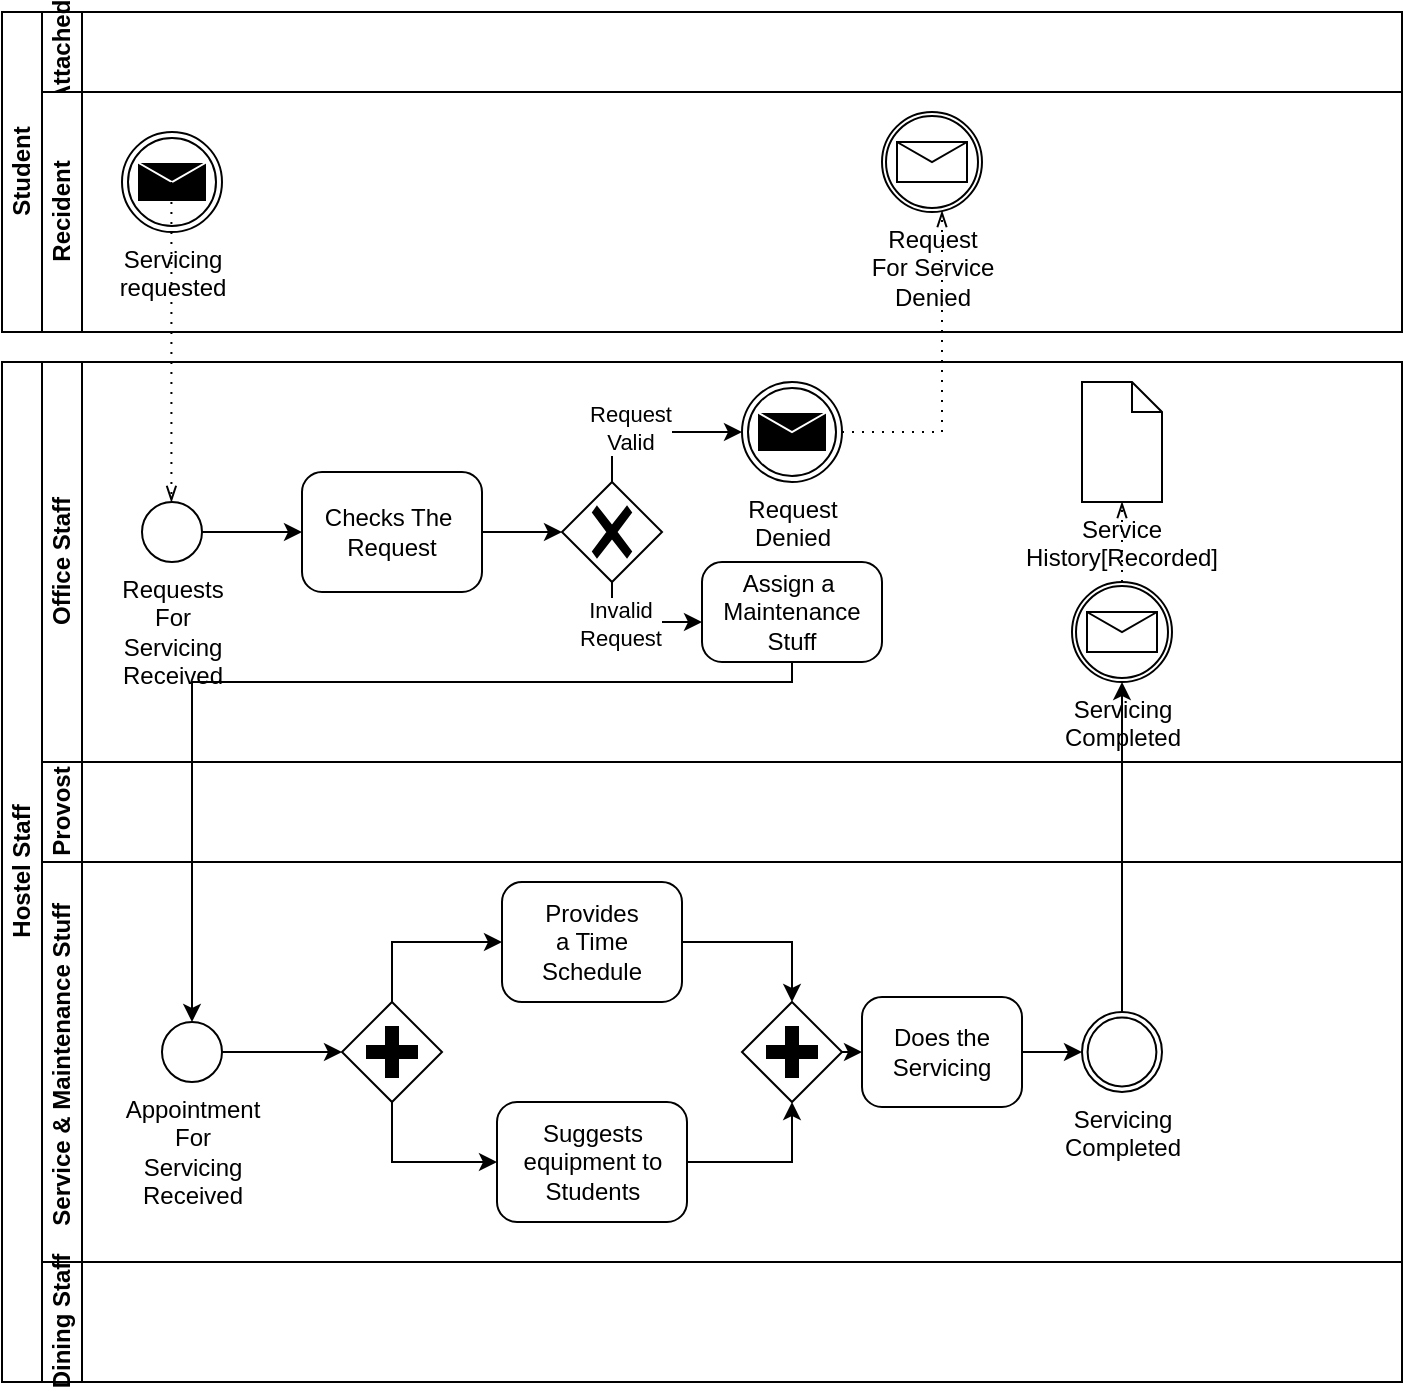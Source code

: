 <mxfile version="15.9.1" type="device" pages="6"><diagram id="bBqm2vxwFrupS8gWvM3l" name="Page-1"><mxGraphModel dx="1038" dy="489" grid="1" gridSize="10" guides="1" tooltips="1" connect="1" arrows="1" fold="1" page="1" pageScale="1" pageWidth="850" pageHeight="1100" math="0" shadow="0"><root><mxCell id="0"/><mxCell id="1" parent="0"/><mxCell id="Pkx_Eb6MouyeFStFC2fY-1" value="Student" style="swimlane;html=1;childLayout=stackLayout;resizeParent=1;resizeParentMax=0;horizontal=0;startSize=20;horizontalStack=0;" parent="1" vertex="1"><mxGeometry x="170" y="120" width="700" height="160" as="geometry"/></mxCell><mxCell id="Pkx_Eb6MouyeFStFC2fY-2" value="Attached" style="swimlane;html=1;startSize=20;horizontal=0;" parent="Pkx_Eb6MouyeFStFC2fY-1" vertex="1"><mxGeometry x="20" width="680" height="40" as="geometry"/></mxCell><mxCell id="Pkx_Eb6MouyeFStFC2fY-3" value="Recident" style="swimlane;html=1;startSize=20;horizontal=0;" parent="Pkx_Eb6MouyeFStFC2fY-1" vertex="1"><mxGeometry x="20" y="40" width="680" height="120" as="geometry"/></mxCell><mxCell id="Pkx_Eb6MouyeFStFC2fY-37" value="Request&lt;br&gt;For Service&lt;br&gt;Denied" style="points=[[0.145,0.145,0],[0.5,0,0],[0.855,0.145,0],[1,0.5,0],[0.855,0.855,0],[0.5,1,0],[0.145,0.855,0],[0,0.5,0]];shape=mxgraph.bpmn.event;html=1;verticalLabelPosition=bottom;labelBackgroundColor=#ffffff;verticalAlign=top;align=center;perimeter=ellipsePerimeter;outlineConnect=0;aspect=fixed;outline=catching;symbol=message;" parent="Pkx_Eb6MouyeFStFC2fY-3" vertex="1"><mxGeometry x="420" y="10" width="50" height="50" as="geometry"/></mxCell><mxCell id="Pkx_Eb6MouyeFStFC2fY-45" value="Servicing&lt;br&gt;requested" style="points=[[0.145,0.145,0],[0.5,0,0],[0.855,0.145,0],[1,0.5,0],[0.855,0.855,0],[0.5,1,0],[0.145,0.855,0],[0,0.5,0]];shape=mxgraph.bpmn.event;html=1;verticalLabelPosition=bottom;labelBackgroundColor=#ffffff;verticalAlign=top;align=center;perimeter=ellipsePerimeter;outlineConnect=0;aspect=fixed;outline=throwing;symbol=message;" parent="Pkx_Eb6MouyeFStFC2fY-3" vertex="1"><mxGeometry x="40" y="20" width="50" height="50" as="geometry"/></mxCell><mxCell id="Pkx_Eb6MouyeFStFC2fY-17" value="Hostel Staff" style="swimlane;html=1;childLayout=stackLayout;resizeParent=1;resizeParentMax=0;horizontal=0;startSize=20;horizontalStack=0;" parent="1" vertex="1"><mxGeometry x="170" y="295" width="700" height="510" as="geometry"/></mxCell><mxCell id="Pkx_Eb6MouyeFStFC2fY-18" value="Office Staff" style="swimlane;html=1;startSize=20;horizontal=0;" parent="Pkx_Eb6MouyeFStFC2fY-17" vertex="1"><mxGeometry x="20" width="680" height="200" as="geometry"/></mxCell><mxCell id="Pkx_Eb6MouyeFStFC2fY-24" style="edgeStyle=orthogonalEdgeStyle;rounded=0;orthogonalLoop=1;jettySize=auto;html=1;entryX=0;entryY=0.5;entryDx=0;entryDy=0;entryPerimeter=0;" parent="Pkx_Eb6MouyeFStFC2fY-18" source="Pkx_Eb6MouyeFStFC2fY-21" target="Pkx_Eb6MouyeFStFC2fY-23" edge="1"><mxGeometry relative="1" as="geometry"/></mxCell><mxCell id="Pkx_Eb6MouyeFStFC2fY-21" value="Requests&lt;br&gt;For&lt;br&gt;Servicing&lt;br&gt;Received" style="points=[[0.145,0.145,0],[0.5,0,0],[0.855,0.145,0],[1,0.5,0],[0.855,0.855,0],[0.5,1,0],[0.145,0.855,0],[0,0.5,0]];shape=mxgraph.bpmn.event;html=1;verticalLabelPosition=bottom;labelBackgroundColor=#ffffff;verticalAlign=top;align=center;perimeter=ellipsePerimeter;outlineConnect=0;aspect=fixed;outline=standard;symbol=general;" parent="Pkx_Eb6MouyeFStFC2fY-18" vertex="1"><mxGeometry x="50" y="70" width="30" height="30" as="geometry"/></mxCell><mxCell id="Pkx_Eb6MouyeFStFC2fY-22" value="" style="edgeStyle=elbowEdgeStyle;fontSize=12;html=1;endFill=0;startFill=0;endSize=6;startSize=6;dashed=1;dashPattern=1 4;endArrow=openThin;startArrow=none;rounded=0;entryX=0.5;entryY=0;entryDx=0;entryDy=0;entryPerimeter=0;" parent="Pkx_Eb6MouyeFStFC2fY-18" target="Pkx_Eb6MouyeFStFC2fY-21" edge="1"><mxGeometry width="160" relative="1" as="geometry"><mxPoint x="64.71" y="-90" as="sourcePoint"/><mxPoint x="64.71" y="40" as="targetPoint"/><Array as="points"><mxPoint x="64.71" y="-20"/></Array></mxGeometry></mxCell><mxCell id="Pkx_Eb6MouyeFStFC2fY-26" style="edgeStyle=orthogonalEdgeStyle;rounded=0;orthogonalLoop=1;jettySize=auto;html=1;exitX=1;exitY=0.5;exitDx=0;exitDy=0;exitPerimeter=0;entryX=0;entryY=0.5;entryDx=0;entryDy=0;entryPerimeter=0;" parent="Pkx_Eb6MouyeFStFC2fY-18" source="Pkx_Eb6MouyeFStFC2fY-23" target="Pkx_Eb6MouyeFStFC2fY-25" edge="1"><mxGeometry relative="1" as="geometry"/></mxCell><mxCell id="Pkx_Eb6MouyeFStFC2fY-23" value="Checks The &#10;Request" style="points=[[0.25,0,0],[0.5,0,0],[0.75,0,0],[1,0.25,0],[1,0.5,0],[1,0.75,0],[0.75,1,0],[0.5,1,0],[0.25,1,0],[0,0.75,0],[0,0.5,0],[0,0.25,0]];shape=mxgraph.bpmn.task;whiteSpace=wrap;rectStyle=rounded;size=10;taskMarker=abstract;" parent="Pkx_Eb6MouyeFStFC2fY-18" vertex="1"><mxGeometry x="130" y="55" width="90" height="60" as="geometry"/></mxCell><mxCell id="Pkx_Eb6MouyeFStFC2fY-32" style="edgeStyle=orthogonalEdgeStyle;rounded=0;orthogonalLoop=1;jettySize=auto;html=1;exitX=0.5;exitY=1;exitDx=0;exitDy=0;exitPerimeter=0;" parent="Pkx_Eb6MouyeFStFC2fY-18" source="Pkx_Eb6MouyeFStFC2fY-25" target="Pkx_Eb6MouyeFStFC2fY-31" edge="1"><mxGeometry relative="1" as="geometry"><Array as="points"><mxPoint x="285" y="130"/><mxPoint x="415" y="130"/></Array></mxGeometry></mxCell><mxCell id="-dhrnNz13h_b8kqXwxtd-2" value="Invalid&lt;br&gt;Request" style="edgeLabel;html=1;align=center;verticalAlign=middle;resizable=0;points=[];" parent="Pkx_Eb6MouyeFStFC2fY-32" vertex="1" connectable="0"><mxGeometry x="-0.261" y="-1" relative="1" as="geometry"><mxPoint as="offset"/></mxGeometry></mxCell><mxCell id="Pkx_Eb6MouyeFStFC2fY-33" style="edgeStyle=orthogonalEdgeStyle;rounded=0;orthogonalLoop=1;jettySize=auto;html=1;exitX=0.5;exitY=0;exitDx=0;exitDy=0;exitPerimeter=0;" parent="Pkx_Eb6MouyeFStFC2fY-18" source="Pkx_Eb6MouyeFStFC2fY-25" target="Pkx_Eb6MouyeFStFC2fY-27" edge="1"><mxGeometry relative="1" as="geometry"/></mxCell><mxCell id="-dhrnNz13h_b8kqXwxtd-1" value="Request&lt;br&gt;Valid" style="edgeLabel;html=1;align=center;verticalAlign=middle;resizable=0;points=[];" parent="Pkx_Eb6MouyeFStFC2fY-33" vertex="1" connectable="0"><mxGeometry x="-0.254" y="2" relative="1" as="geometry"><mxPoint as="offset"/></mxGeometry></mxCell><mxCell id="Pkx_Eb6MouyeFStFC2fY-25" value="" style="points=[[0.25,0.25,0],[0.5,0,0],[0.75,0.25,0],[1,0.5,0],[0.75,0.75,0],[0.5,1,0],[0.25,0.75,0],[0,0.5,0]];shape=mxgraph.bpmn.gateway2;html=1;verticalLabelPosition=bottom;labelBackgroundColor=#ffffff;verticalAlign=top;align=center;perimeter=rhombusPerimeter;outlineConnect=0;outline=none;symbol=none;gwType=exclusive;" parent="Pkx_Eb6MouyeFStFC2fY-18" vertex="1"><mxGeometry x="260" y="60" width="50" height="50" as="geometry"/></mxCell><mxCell id="Pkx_Eb6MouyeFStFC2fY-27" value="Request&lt;br&gt;Denied" style="points=[[0.145,0.145,0],[0.5,0,0],[0.855,0.145,0],[1,0.5,0],[0.855,0.855,0],[0.5,1,0],[0.145,0.855,0],[0,0.5,0]];shape=mxgraph.bpmn.event;html=1;verticalLabelPosition=bottom;labelBackgroundColor=#ffffff;verticalAlign=top;align=center;perimeter=ellipsePerimeter;outlineConnect=0;aspect=fixed;outline=throwing;symbol=message;" parent="Pkx_Eb6MouyeFStFC2fY-18" vertex="1"><mxGeometry x="350" y="10" width="50" height="50" as="geometry"/></mxCell><mxCell id="Pkx_Eb6MouyeFStFC2fY-31" value="Assign a &#10;Maintenance&#10;Stuff" style="points=[[0.25,0,0],[0.5,0,0],[0.75,0,0],[1,0.25,0],[1,0.5,0],[1,0.75,0],[0.75,1,0],[0.5,1,0],[0.25,1,0],[0,0.75,0],[0,0.5,0],[0,0.25,0]];shape=mxgraph.bpmn.task;whiteSpace=wrap;rectStyle=rounded;size=10;taskMarker=abstract;" parent="Pkx_Eb6MouyeFStFC2fY-18" vertex="1"><mxGeometry x="330" y="100" width="90" height="50" as="geometry"/></mxCell><mxCell id="Pkx_Eb6MouyeFStFC2fY-62" value="Servicing&lt;br&gt;Completed" style="points=[[0.145,0.145,0],[0.5,0,0],[0.855,0.145,0],[1,0.5,0],[0.855,0.855,0],[0.5,1,0],[0.145,0.855,0],[0,0.5,0]];shape=mxgraph.bpmn.event;html=1;verticalLabelPosition=bottom;labelBackgroundColor=#ffffff;verticalAlign=top;align=center;perimeter=ellipsePerimeter;outlineConnect=0;aspect=fixed;outline=catching;symbol=message;" parent="Pkx_Eb6MouyeFStFC2fY-18" vertex="1"><mxGeometry x="515" y="110" width="50" height="50" as="geometry"/></mxCell><mxCell id="Pkx_Eb6MouyeFStFC2fY-65" value="Service&lt;br&gt;History[Recorded]" style="shape=mxgraph.bpmn.data;labelPosition=center;verticalLabelPosition=bottom;align=center;verticalAlign=top;whiteSpace=wrap;size=15;html=1;" parent="Pkx_Eb6MouyeFStFC2fY-18" vertex="1"><mxGeometry x="520" y="10" width="40" height="60" as="geometry"/></mxCell><mxCell id="Pkx_Eb6MouyeFStFC2fY-67" value="" style="edgeStyle=elbowEdgeStyle;fontSize=12;html=1;endFill=0;startFill=0;endSize=6;startSize=6;dashed=1;dashPattern=1 4;endArrow=openThin;startArrow=none;rounded=0;exitX=0.5;exitY=0;exitDx=0;exitDy=0;exitPerimeter=0;entryX=0.5;entryY=1;entryDx=0;entryDy=0;entryPerimeter=0;" parent="Pkx_Eb6MouyeFStFC2fY-18" source="Pkx_Eb6MouyeFStFC2fY-62" target="Pkx_Eb6MouyeFStFC2fY-65" edge="1"><mxGeometry width="160" relative="1" as="geometry"><mxPoint x="530" y="100" as="sourcePoint"/><mxPoint x="580" y="90" as="targetPoint"/></mxGeometry></mxCell><mxCell id="Pkx_Eb6MouyeFStFC2fY-19" value="Provost" style="swimlane;html=1;startSize=20;horizontal=0;" parent="Pkx_Eb6MouyeFStFC2fY-17" vertex="1"><mxGeometry x="20" y="200" width="680" height="50" as="geometry"/></mxCell><mxCell id="Pkx_Eb6MouyeFStFC2fY-20" value="Service &amp;amp; Maintenance Stuff&amp;nbsp;" style="swimlane;html=1;startSize=20;horizontal=0;" parent="Pkx_Eb6MouyeFStFC2fY-17" vertex="1"><mxGeometry x="20" y="250" width="680" height="200" as="geometry"/></mxCell><mxCell id="Pkx_Eb6MouyeFStFC2fY-47" style="edgeStyle=orthogonalEdgeStyle;rounded=0;orthogonalLoop=1;jettySize=auto;html=1;entryX=0;entryY=0.5;entryDx=0;entryDy=0;entryPerimeter=0;" parent="Pkx_Eb6MouyeFStFC2fY-20" source="Pkx_Eb6MouyeFStFC2fY-39" target="Pkx_Eb6MouyeFStFC2fY-46" edge="1"><mxGeometry relative="1" as="geometry"/></mxCell><mxCell id="Pkx_Eb6MouyeFStFC2fY-39" value="Appointment&lt;br&gt;For&lt;br&gt;Servicing&lt;br&gt;Received" style="points=[[0.145,0.145,0],[0.5,0,0],[0.855,0.145,0],[1,0.5,0],[0.855,0.855,0],[0.5,1,0],[0.145,0.855,0],[0,0.5,0]];shape=mxgraph.bpmn.event;html=1;verticalLabelPosition=bottom;labelBackgroundColor=#ffffff;verticalAlign=top;align=center;perimeter=ellipsePerimeter;outlineConnect=0;aspect=fixed;outline=standard;symbol=general;" parent="Pkx_Eb6MouyeFStFC2fY-20" vertex="1"><mxGeometry x="60" y="80" width="30" height="30" as="geometry"/></mxCell><mxCell id="Pkx_Eb6MouyeFStFC2fY-49" style="edgeStyle=orthogonalEdgeStyle;rounded=0;orthogonalLoop=1;jettySize=auto;html=1;exitX=0.5;exitY=0;exitDx=0;exitDy=0;exitPerimeter=0;" parent="Pkx_Eb6MouyeFStFC2fY-20" source="Pkx_Eb6MouyeFStFC2fY-46" target="Pkx_Eb6MouyeFStFC2fY-48" edge="1"><mxGeometry relative="1" as="geometry"/></mxCell><mxCell id="Pkx_Eb6MouyeFStFC2fY-51" style="edgeStyle=orthogonalEdgeStyle;rounded=0;orthogonalLoop=1;jettySize=auto;html=1;exitX=0.5;exitY=1;exitDx=0;exitDy=0;exitPerimeter=0;" parent="Pkx_Eb6MouyeFStFC2fY-20" source="Pkx_Eb6MouyeFStFC2fY-46" target="Pkx_Eb6MouyeFStFC2fY-50" edge="1"><mxGeometry relative="1" as="geometry"/></mxCell><mxCell id="Pkx_Eb6MouyeFStFC2fY-46" value="" style="points=[[0.25,0.25,0],[0.5,0,0],[0.75,0.25,0],[1,0.5,0],[0.75,0.75,0],[0.5,1,0],[0.25,0.75,0],[0,0.5,0]];shape=mxgraph.bpmn.gateway2;html=1;verticalLabelPosition=bottom;labelBackgroundColor=#ffffff;verticalAlign=top;align=center;perimeter=rhombusPerimeter;outlineConnect=0;outline=none;symbol=none;gwType=parallel;" parent="Pkx_Eb6MouyeFStFC2fY-20" vertex="1"><mxGeometry x="150" y="70" width="50" height="50" as="geometry"/></mxCell><mxCell id="Pkx_Eb6MouyeFStFC2fY-48" value="Provides&#10;a Time&#10;Schedule" style="points=[[0.25,0,0],[0.5,0,0],[0.75,0,0],[1,0.25,0],[1,0.5,0],[1,0.75,0],[0.75,1,0],[0.5,1,0],[0.25,1,0],[0,0.75,0],[0,0.5,0],[0,0.25,0]];shape=mxgraph.bpmn.task;whiteSpace=wrap;rectStyle=rounded;size=10;taskMarker=abstract;" parent="Pkx_Eb6MouyeFStFC2fY-20" vertex="1"><mxGeometry x="230" y="10" width="90" height="60" as="geometry"/></mxCell><mxCell id="Pkx_Eb6MouyeFStFC2fY-50" value="Suggests&#10;equipment to&#10;Students" style="points=[[0.25,0,0],[0.5,0,0],[0.75,0,0],[1,0.25,0],[1,0.5,0],[1,0.75,0],[0.75,1,0],[0.5,1,0],[0.25,1,0],[0,0.75,0],[0,0.5,0],[0,0.25,0]];shape=mxgraph.bpmn.task;whiteSpace=wrap;rectStyle=rounded;size=10;taskMarker=abstract;" parent="Pkx_Eb6MouyeFStFC2fY-20" vertex="1"><mxGeometry x="227.5" y="120" width="95" height="60" as="geometry"/></mxCell><mxCell id="Pkx_Eb6MouyeFStFC2fY-59" style="edgeStyle=orthogonalEdgeStyle;rounded=0;orthogonalLoop=1;jettySize=auto;html=1;exitX=1;exitY=0.5;exitDx=0;exitDy=0;exitPerimeter=0;entryX=0;entryY=0.5;entryDx=0;entryDy=0;entryPerimeter=0;" parent="Pkx_Eb6MouyeFStFC2fY-20" source="Pkx_Eb6MouyeFStFC2fY-52" target="Pkx_Eb6MouyeFStFC2fY-58" edge="1"><mxGeometry relative="1" as="geometry"/></mxCell><mxCell id="Pkx_Eb6MouyeFStFC2fY-52" value="" style="points=[[0.25,0.25,0],[0.5,0,0],[0.75,0.25,0],[1,0.5,0],[0.75,0.75,0],[0.5,1,0],[0.25,0.75,0],[0,0.5,0]];shape=mxgraph.bpmn.gateway2;html=1;verticalLabelPosition=bottom;labelBackgroundColor=#ffffff;verticalAlign=top;align=center;perimeter=rhombusPerimeter;outlineConnect=0;outline=none;symbol=none;gwType=parallel;" parent="Pkx_Eb6MouyeFStFC2fY-20" vertex="1"><mxGeometry x="350" y="70" width="50" height="50" as="geometry"/></mxCell><mxCell id="Pkx_Eb6MouyeFStFC2fY-56" style="edgeStyle=orthogonalEdgeStyle;rounded=0;orthogonalLoop=1;jettySize=auto;html=1;exitX=1;exitY=0.5;exitDx=0;exitDy=0;exitPerimeter=0;entryX=0.5;entryY=1;entryDx=0;entryDy=0;entryPerimeter=0;" parent="Pkx_Eb6MouyeFStFC2fY-20" source="Pkx_Eb6MouyeFStFC2fY-50" target="Pkx_Eb6MouyeFStFC2fY-52" edge="1"><mxGeometry relative="1" as="geometry"><mxPoint x="380" y="149.857" as="targetPoint"/></mxGeometry></mxCell><mxCell id="Pkx_Eb6MouyeFStFC2fY-57" style="edgeStyle=orthogonalEdgeStyle;rounded=0;orthogonalLoop=1;jettySize=auto;html=1;entryX=0.5;entryY=0;entryDx=0;entryDy=0;entryPerimeter=0;" parent="Pkx_Eb6MouyeFStFC2fY-20" source="Pkx_Eb6MouyeFStFC2fY-48" target="Pkx_Eb6MouyeFStFC2fY-52" edge="1"><mxGeometry relative="1" as="geometry"><mxPoint x="380" y="40" as="targetPoint"/></mxGeometry></mxCell><mxCell id="Pkx_Eb6MouyeFStFC2fY-61" style="edgeStyle=orthogonalEdgeStyle;rounded=0;orthogonalLoop=1;jettySize=auto;html=1;" parent="Pkx_Eb6MouyeFStFC2fY-20" source="Pkx_Eb6MouyeFStFC2fY-58" target="Pkx_Eb6MouyeFStFC2fY-60" edge="1"><mxGeometry relative="1" as="geometry"/></mxCell><mxCell id="Pkx_Eb6MouyeFStFC2fY-58" value="Does the Servicing" style="points=[[0.25,0,0],[0.5,0,0],[0.75,0,0],[1,0.25,0],[1,0.5,0],[1,0.75,0],[0.75,1,0],[0.5,1,0],[0.25,1,0],[0,0.75,0],[0,0.5,0],[0,0.25,0]];shape=mxgraph.bpmn.task;whiteSpace=wrap;rectStyle=rounded;size=10;taskMarker=abstract;" parent="Pkx_Eb6MouyeFStFC2fY-20" vertex="1"><mxGeometry x="410" y="67.5" width="80" height="55" as="geometry"/></mxCell><mxCell id="Pkx_Eb6MouyeFStFC2fY-60" value="Servicing&lt;br&gt;Completed" style="points=[[0.145,0.145,0],[0.5,0,0],[0.855,0.145,0],[1,0.5,0],[0.855,0.855,0],[0.5,1,0],[0.145,0.855,0],[0,0.5,0]];shape=mxgraph.bpmn.event;html=1;verticalLabelPosition=bottom;labelBackgroundColor=#ffffff;verticalAlign=top;align=center;perimeter=ellipsePerimeter;outlineConnect=0;aspect=fixed;outline=throwing;symbol=general;" parent="Pkx_Eb6MouyeFStFC2fY-20" vertex="1"><mxGeometry x="520" y="75" width="40" height="40" as="geometry"/></mxCell><mxCell id="IOvdeOMnx-AIiOpfTRAa-1" value="Dining Staff" style="swimlane;html=1;startSize=20;horizontal=0;" parent="Pkx_Eb6MouyeFStFC2fY-17" vertex="1"><mxGeometry x="20" y="450" width="680" height="60" as="geometry"/></mxCell><mxCell id="Pkx_Eb6MouyeFStFC2fY-44" style="edgeStyle=orthogonalEdgeStyle;rounded=0;orthogonalLoop=1;jettySize=auto;html=1;" parent="Pkx_Eb6MouyeFStFC2fY-17" source="Pkx_Eb6MouyeFStFC2fY-31" target="Pkx_Eb6MouyeFStFC2fY-39" edge="1"><mxGeometry relative="1" as="geometry"><Array as="points"><mxPoint x="95" y="160"/></Array></mxGeometry></mxCell><mxCell id="Pkx_Eb6MouyeFStFC2fY-64" style="edgeStyle=orthogonalEdgeStyle;rounded=0;orthogonalLoop=1;jettySize=auto;html=1;exitX=0.5;exitY=0;exitDx=0;exitDy=0;exitPerimeter=0;entryX=0.5;entryY=1;entryDx=0;entryDy=0;entryPerimeter=0;" parent="Pkx_Eb6MouyeFStFC2fY-17" source="Pkx_Eb6MouyeFStFC2fY-60" target="Pkx_Eb6MouyeFStFC2fY-62" edge="1"><mxGeometry relative="1" as="geometry"/></mxCell><mxCell id="Pkx_Eb6MouyeFStFC2fY-36" value="" style="edgeStyle=elbowEdgeStyle;fontSize=12;html=1;endFill=0;startFill=0;endSize=6;startSize=6;dashed=1;dashPattern=1 4;endArrow=openThin;startArrow=none;rounded=0;" parent="1" source="Pkx_Eb6MouyeFStFC2fY-27" target="Pkx_Eb6MouyeFStFC2fY-37" edge="1"><mxGeometry width="160" relative="1" as="geometry"><mxPoint x="570" y="320" as="sourcePoint"/><mxPoint x="640" y="330" as="targetPoint"/><Array as="points"><mxPoint x="640" y="300"/><mxPoint x="640" y="290"/><mxPoint x="640" y="330"/></Array></mxGeometry></mxCell></root></mxGraphModel></diagram><diagram id="EQcUOsseYyRn0H3fkjDu" name="Page-2"><mxGraphModel dx="1038" dy="489" grid="1" gridSize="10" guides="1" tooltips="1" connect="1" arrows="1" fold="1" page="1" pageScale="1" pageWidth="850" pageHeight="1100" math="0" shadow="0"><root><mxCell id="SyeLccP1cxaGpnaqxyKv-0"/><mxCell id="SyeLccP1cxaGpnaqxyKv-1" parent="SyeLccP1cxaGpnaqxyKv-0"/><mxCell id="SyeLccP1cxaGpnaqxyKv-2" value="Student" style="swimlane;html=1;childLayout=stackLayout;resizeParent=1;resizeParentMax=0;horizontal=0;startSize=20;horizontalStack=0;" parent="SyeLccP1cxaGpnaqxyKv-1" vertex="1"><mxGeometry x="170" y="210" width="700" height="160" as="geometry"/></mxCell><mxCell id="SyeLccP1cxaGpnaqxyKv-3" value="Attached" style="swimlane;html=1;startSize=20;horizontal=0;" parent="SyeLccP1cxaGpnaqxyKv-2" vertex="1"><mxGeometry x="20" width="680" height="40" as="geometry"/></mxCell><mxCell id="SyeLccP1cxaGpnaqxyKv-4" value="Recident" style="swimlane;html=1;startSize=20;horizontal=0;" parent="SyeLccP1cxaGpnaqxyKv-2" vertex="1"><mxGeometry x="20" y="40" width="680" height="120" as="geometry"/></mxCell><mxCell id="PmkMaNu20FZ0eeOnlpWM-53" value="Todays&lt;br&gt;Meal&lt;br&gt;Notified" style="points=[[0.145,0.145,0],[0.5,0,0],[0.855,0.145,0],[1,0.5,0],[0.855,0.855,0],[0.5,1,0],[0.145,0.855,0],[0,0.5,0]];shape=mxgraph.bpmn.event;html=1;verticalLabelPosition=bottom;labelBackgroundColor=#ffffff;verticalAlign=top;align=center;perimeter=ellipsePerimeter;outlineConnect=0;aspect=fixed;outline=catching;symbol=message;" parent="SyeLccP1cxaGpnaqxyKv-4" vertex="1"><mxGeometry x="610.5" y="50" width="50" height="50" as="geometry"/></mxCell><mxCell id="SyeLccP1cxaGpnaqxyKv-7" value="Hostel Staff" style="swimlane;html=1;childLayout=stackLayout;resizeParent=1;resizeParentMax=0;horizontal=0;startSize=20;horizontalStack=0;" parent="SyeLccP1cxaGpnaqxyKv-1" vertex="1"><mxGeometry x="170" y="390" width="700" height="630" as="geometry"/></mxCell><mxCell id="SyeLccP1cxaGpnaqxyKv-8" value="Office Staff" style="swimlane;html=1;startSize=20;horizontal=0;" parent="SyeLccP1cxaGpnaqxyKv-7" vertex="1"><mxGeometry x="20" width="680" height="50" as="geometry"/></mxCell><mxCell id="SyeLccP1cxaGpnaqxyKv-22" value="Provost" style="swimlane;html=1;startSize=20;horizontal=0;" parent="SyeLccP1cxaGpnaqxyKv-7" vertex="1"><mxGeometry x="20" y="50" width="680" height="170" as="geometry"/></mxCell><mxCell id="6Xt10stuIyTrMljsCPiV-7" style="edgeStyle=orthogonalEdgeStyle;rounded=0;orthogonalLoop=1;jettySize=auto;html=1;exitX=1;exitY=0.5;exitDx=0;exitDy=0;exitPerimeter=0;entryX=0;entryY=0.5;entryDx=0;entryDy=0;entryPerimeter=0;" parent="SyeLccP1cxaGpnaqxyKv-22" source="6Xt10stuIyTrMljsCPiV-0" target="6Xt10stuIyTrMljsCPiV-5" edge="1"><mxGeometry relative="1" as="geometry"/></mxCell><mxCell id="6Xt10stuIyTrMljsCPiV-0" value="Dining Manager&lt;br&gt;Asked For Fund" style="points=[[0.145,0.145,0],[0.5,0,0],[0.855,0.145,0],[1,0.5,0],[0.855,0.855,0],[0.5,1,0],[0.145,0.855,0],[0,0.5,0]];shape=mxgraph.bpmn.event;html=1;verticalLabelPosition=bottom;labelBackgroundColor=#ffffff;verticalAlign=top;align=center;perimeter=ellipsePerimeter;outlineConnect=0;aspect=fixed;outline=catching;symbol=message;" parent="SyeLccP1cxaGpnaqxyKv-22" vertex="1"><mxGeometry x="65" y="45" width="40" height="40" as="geometry"/></mxCell><mxCell id="PmkMaNu20FZ0eeOnlpWM-1" style="edgeStyle=orthogonalEdgeStyle;rounded=0;orthogonalLoop=1;jettySize=auto;html=1;exitX=1;exitY=0.5;exitDx=0;exitDy=0;exitPerimeter=0;entryX=0;entryY=0.5;entryDx=0;entryDy=0;entryPerimeter=0;" parent="SyeLccP1cxaGpnaqxyKv-22" source="6Xt10stuIyTrMljsCPiV-5" target="PmkMaNu20FZ0eeOnlpWM-0" edge="1"><mxGeometry relative="1" as="geometry"/></mxCell><mxCell id="6Xt10stuIyTrMljsCPiV-5" value="Considers&#10;the&#10;request" style="points=[[0.25,0,0],[0.5,0,0],[0.75,0,0],[1,0.25,0],[1,0.5,0],[1,0.75,0],[0.75,1,0],[0.5,1,0],[0.25,1,0],[0,0.75,0],[0,0.5,0],[0,0.25,0]];shape=mxgraph.bpmn.task;whiteSpace=wrap;rectStyle=rounded;size=10;taskMarker=abstract;" parent="SyeLccP1cxaGpnaqxyKv-22" vertex="1"><mxGeometry x="135" y="35" width="100" height="60" as="geometry"/></mxCell><mxCell id="PmkMaNu20FZ0eeOnlpWM-7" style="edgeStyle=orthogonalEdgeStyle;rounded=0;orthogonalLoop=1;jettySize=auto;html=1;entryX=0.5;entryY=0;entryDx=0;entryDy=0;entryPerimeter=0;" parent="SyeLccP1cxaGpnaqxyKv-22" source="6Xt10stuIyTrMljsCPiV-10" target="PmkMaNu20FZ0eeOnlpWM-6" edge="1"><mxGeometry relative="1" as="geometry"/></mxCell><mxCell id="6Xt10stuIyTrMljsCPiV-10" value="Issues&#10;The&#10;check" style="points=[[0.25,0,0],[0.5,0,0],[0.75,0,0],[1,0.25,0],[1,0.5,0],[1,0.75,0],[0.75,1,0],[0.5,1,0],[0.25,1,0],[0,0.75,0],[0,0.5,0],[0,0.25,0]];shape=mxgraph.bpmn.task;whiteSpace=wrap;rectStyle=rounded;size=10;taskMarker=abstract;" parent="SyeLccP1cxaGpnaqxyKv-22" vertex="1"><mxGeometry x="340" width="70" height="50" as="geometry"/></mxCell><mxCell id="PmkMaNu20FZ0eeOnlpWM-3" style="edgeStyle=orthogonalEdgeStyle;rounded=0;orthogonalLoop=1;jettySize=auto;html=1;exitX=0.5;exitY=0;exitDx=0;exitDy=0;exitPerimeter=0;entryX=0;entryY=0.5;entryDx=0;entryDy=0;entryPerimeter=0;" parent="SyeLccP1cxaGpnaqxyKv-22" source="PmkMaNu20FZ0eeOnlpWM-0" target="6Xt10stuIyTrMljsCPiV-10" edge="1"><mxGeometry relative="1" as="geometry"/></mxCell><mxCell id="PmkMaNu20FZ0eeOnlpWM-5" style="edgeStyle=orthogonalEdgeStyle;rounded=0;orthogonalLoop=1;jettySize=auto;html=1;exitX=0.5;exitY=1;exitDx=0;exitDy=0;exitPerimeter=0;" parent="SyeLccP1cxaGpnaqxyKv-22" source="PmkMaNu20FZ0eeOnlpWM-0" target="PmkMaNu20FZ0eeOnlpWM-4" edge="1"><mxGeometry relative="1" as="geometry"/></mxCell><mxCell id="PmkMaNu20FZ0eeOnlpWM-0" value="" style="points=[[0.25,0.25,0],[0.5,0,0],[0.75,0.25,0],[1,0.5,0],[0.75,0.75,0],[0.5,1,0],[0.25,0.75,0],[0,0.5,0]];shape=mxgraph.bpmn.gateway2;html=1;verticalLabelPosition=bottom;labelBackgroundColor=#ffffff;verticalAlign=top;align=center;perimeter=rhombusPerimeter;outlineConnect=0;outline=none;symbol=none;gwType=parallel;" parent="SyeLccP1cxaGpnaqxyKv-22" vertex="1"><mxGeometry x="260" y="45" width="40" height="40" as="geometry"/></mxCell><mxCell id="PmkMaNu20FZ0eeOnlpWM-9" style="edgeStyle=orthogonalEdgeStyle;rounded=0;orthogonalLoop=1;jettySize=auto;html=1;entryX=0.5;entryY=1;entryDx=0;entryDy=0;entryPerimeter=0;" parent="SyeLccP1cxaGpnaqxyKv-22" source="PmkMaNu20FZ0eeOnlpWM-4" target="PmkMaNu20FZ0eeOnlpWM-6" edge="1"><mxGeometry relative="1" as="geometry"/></mxCell><mxCell id="PmkMaNu20FZ0eeOnlpWM-4" value="Forward To&#10;Office" style="points=[[0.25,0,0],[0.5,0,0],[0.75,0,0],[1,0.25,0],[1,0.5,0],[1,0.75,0],[0.75,1,0],[0.5,1,0],[0.25,1,0],[0,0.75,0],[0,0.5,0],[0,0.25,0]];shape=mxgraph.bpmn.task;whiteSpace=wrap;rectStyle=rounded;size=10;taskMarker=abstract;" parent="SyeLccP1cxaGpnaqxyKv-22" vertex="1"><mxGeometry x="340" y="80" width="70" height="50" as="geometry"/></mxCell><mxCell id="PmkMaNu20FZ0eeOnlpWM-19" style="edgeStyle=orthogonalEdgeStyle;rounded=0;orthogonalLoop=1;jettySize=auto;html=1;entryX=0;entryY=0.5;entryDx=0;entryDy=0;entryPerimeter=0;" parent="SyeLccP1cxaGpnaqxyKv-22" source="PmkMaNu20FZ0eeOnlpWM-6" target="PmkMaNu20FZ0eeOnlpWM-16" edge="1"><mxGeometry relative="1" as="geometry"/></mxCell><mxCell id="PmkMaNu20FZ0eeOnlpWM-6" value="" style="points=[[0.25,0.25,0],[0.5,0,0],[0.75,0.25,0],[1,0.5,0],[0.75,0.75,0],[0.5,1,0],[0.25,0.75,0],[0,0.5,0]];shape=mxgraph.bpmn.gateway2;html=1;verticalLabelPosition=bottom;labelBackgroundColor=#ffffff;verticalAlign=top;align=center;perimeter=rhombusPerimeter;outlineConnect=0;outline=none;symbol=none;gwType=parallel;" parent="SyeLccP1cxaGpnaqxyKv-22" vertex="1"><mxGeometry x="430" y="45" width="40" height="35" as="geometry"/></mxCell><mxCell id="PmkMaNu20FZ0eeOnlpWM-13" value="Saved&lt;br&gt;In DBMS" style="shape=datastore;whiteSpace=wrap;html=1;labelPosition=center;verticalLabelPosition=bottom;align=center;verticalAlign=top;" parent="SyeLccP1cxaGpnaqxyKv-22" vertex="1"><mxGeometry x="570" y="5" width="50" height="30" as="geometry"/></mxCell><mxCell id="PmkMaNu20FZ0eeOnlpWM-14" value="" style="edgeStyle=elbowEdgeStyle;fontSize=12;html=1;endFill=0;startFill=0;endSize=6;startSize=6;dashed=1;dashPattern=1 4;endArrow=openThin;startArrow=none;rounded=0;" parent="SyeLccP1cxaGpnaqxyKv-22" edge="1"><mxGeometry width="160" relative="1" as="geometry"><mxPoint x="540" y="40" as="sourcePoint"/><mxPoint x="570" y="19.71" as="targetPoint"/><Array as="points"><mxPoint x="540" y="30"/></Array></mxGeometry></mxCell><mxCell id="PmkMaNu20FZ0eeOnlpWM-16" value="" style="points=[[0.145,0.145,0],[0.5,0,0],[0.855,0.145,0],[1,0.5,0],[0.855,0.855,0],[0.5,1,0],[0.145,0.855,0],[0,0.5,0]];shape=mxgraph.bpmn.event;html=1;verticalLabelPosition=bottom;labelBackgroundColor=#ffffff;verticalAlign=top;align=center;perimeter=ellipsePerimeter;outlineConnect=0;aspect=fixed;outline=throwing;symbol=message;" parent="SyeLccP1cxaGpnaqxyKv-22" vertex="1"><mxGeometry x="520" y="42.5" width="40" height="40" as="geometry"/></mxCell><mxCell id="SyeLccP1cxaGpnaqxyKv-23" value="Service &amp;amp; Maintenance Stuff&amp;nbsp;" style="swimlane;html=1;startSize=20;horizontal=0;" parent="SyeLccP1cxaGpnaqxyKv-7" vertex="1"><mxGeometry x="20" y="220" width="680" height="40" as="geometry"/></mxCell><mxCell id="PmkMaNu20FZ0eeOnlpWM-22" style="edgeStyle=orthogonalEdgeStyle;rounded=0;orthogonalLoop=1;jettySize=auto;html=1;" parent="SyeLccP1cxaGpnaqxyKv-7" source="PmkMaNu20FZ0eeOnlpWM-16" target="PmkMaNu20FZ0eeOnlpWM-20" edge="1"><mxGeometry relative="1" as="geometry"><mxPoint x="120" y="350" as="targetPoint"/><Array as="points"><mxPoint x="560" y="350"/><mxPoint x="100" y="350"/></Array></mxGeometry></mxCell><mxCell id="PmkMaNu20FZ0eeOnlpWM-31" style="edgeStyle=orthogonalEdgeStyle;rounded=0;orthogonalLoop=1;jettySize=auto;html=1;" parent="SyeLccP1cxaGpnaqxyKv-7" source="PmkMaNu20FZ0eeOnlpWM-28" target="6Xt10stuIyTrMljsCPiV-0" edge="1"><mxGeometry relative="1" as="geometry"><mxPoint x="170" y="410" as="targetPoint"/><Array as="points"><mxPoint x="565" y="590"/><mxPoint x="105" y="590"/></Array></mxGeometry></mxCell><mxCell id="SyeLccP1cxaGpnaqxyKv-38" value="Dining Manager" style="swimlane;html=1;startSize=20;horizontal=0;" parent="SyeLccP1cxaGpnaqxyKv-7" vertex="1"><mxGeometry x="20" y="260" width="680" height="370" as="geometry"/></mxCell><mxCell id="SyeLccP1cxaGpnaqxyKv-46" style="edgeStyle=orthogonalEdgeStyle;rounded=0;orthogonalLoop=1;jettySize=auto;html=1;exitX=1;exitY=0.5;exitDx=0;exitDy=0;exitPerimeter=0;entryX=0;entryY=0.5;entryDx=0;entryDy=0;entryPerimeter=0;" parent="SyeLccP1cxaGpnaqxyKv-38" source="SyeLccP1cxaGpnaqxyKv-43" target="SyeLccP1cxaGpnaqxyKv-45" edge="1"><mxGeometry relative="1" as="geometry"/></mxCell><mxCell id="SyeLccP1cxaGpnaqxyKv-43" value="Checks&#10;The Stock" style="points=[[0.25,0,0],[0.5,0,0],[0.75,0,0],[1,0.25,0],[1,0.5,0],[1,0.75,0],[0.75,1,0],[0.5,1,0],[0.25,1,0],[0,0.75,0],[0,0.5,0],[0,0.25,0]];shape=mxgraph.bpmn.task;whiteSpace=wrap;rectStyle=rounded;size=10;taskMarker=abstract;" parent="SyeLccP1cxaGpnaqxyKv-38" vertex="1"><mxGeometry x="135" y="90" width="100" height="50" as="geometry"/></mxCell><mxCell id="PmkMaNu20FZ0eeOnlpWM-11" style="edgeStyle=orthogonalEdgeStyle;rounded=0;orthogonalLoop=1;jettySize=auto;html=1;exitX=0.5;exitY=0;exitDx=0;exitDy=0;exitPerimeter=0;entryX=0;entryY=0.5;entryDx=0;entryDy=0;entryPerimeter=0;" parent="SyeLccP1cxaGpnaqxyKv-38" source="SyeLccP1cxaGpnaqxyKv-45" target="SyeLccP1cxaGpnaqxyKv-47" edge="1"><mxGeometry relative="1" as="geometry"/></mxCell><mxCell id="PmkMaNu20FZ0eeOnlpWM-23" value="Not Enough" style="edgeLabel;html=1;align=center;verticalAlign=middle;resizable=0;points=[];" parent="PmkMaNu20FZ0eeOnlpWM-11" vertex="1" connectable="0"><mxGeometry x="0.126" y="1" relative="1" as="geometry"><mxPoint as="offset"/></mxGeometry></mxCell><mxCell id="PmkMaNu20FZ0eeOnlpWM-38" style="edgeStyle=orthogonalEdgeStyle;rounded=0;orthogonalLoop=1;jettySize=auto;html=1;exitX=0.5;exitY=1;exitDx=0;exitDy=0;exitPerimeter=0;entryX=0.5;entryY=1;entryDx=0;entryDy=0;entryPerimeter=0;" parent="SyeLccP1cxaGpnaqxyKv-38" source="SyeLccP1cxaGpnaqxyKv-45" target="PmkMaNu20FZ0eeOnlpWM-34" edge="1"><mxGeometry relative="1" as="geometry"/></mxCell><mxCell id="crgDejhwZJnIXWdlhpIu-0" value="Have Enough&lt;br&gt;Stock" style="edgeLabel;html=1;align=center;verticalAlign=middle;resizable=0;points=[];" parent="PmkMaNu20FZ0eeOnlpWM-38" vertex="1" connectable="0"><mxGeometry x="-0.558" y="-2" relative="1" as="geometry"><mxPoint as="offset"/></mxGeometry></mxCell><mxCell id="SyeLccP1cxaGpnaqxyKv-45" value="" style="points=[[0.25,0.25,0],[0.5,0,0],[0.75,0.25,0],[1,0.5,0],[0.75,0.75,0],[0.5,1,0],[0.25,0.75,0],[0,0.5,0]];shape=mxgraph.bpmn.gateway2;html=1;verticalLabelPosition=bottom;labelBackgroundColor=#ffffff;verticalAlign=top;align=center;perimeter=rhombusPerimeter;outlineConnect=0;outline=none;symbol=none;gwType=exclusive;" parent="SyeLccP1cxaGpnaqxyKv-38" vertex="1"><mxGeometry x="270" y="95" width="40" height="40" as="geometry"/></mxCell><mxCell id="PmkMaNu20FZ0eeOnlpWM-25" style="edgeStyle=orthogonalEdgeStyle;rounded=0;orthogonalLoop=1;jettySize=auto;html=1;" parent="SyeLccP1cxaGpnaqxyKv-38" source="SyeLccP1cxaGpnaqxyKv-47" target="PmkMaNu20FZ0eeOnlpWM-24" edge="1"><mxGeometry relative="1" as="geometry"/></mxCell><mxCell id="SyeLccP1cxaGpnaqxyKv-47" value="Checks&#10;the fund" style="points=[[0.25,0,0],[0.5,0,0],[0.75,0,0],[1,0.25,0],[1,0.5,0],[1,0.75,0],[0.75,1,0],[0.5,1,0],[0.25,1,0],[0,0.75,0],[0,0.5,0],[0,0.25,0]];shape=mxgraph.bpmn.task;whiteSpace=wrap;rectStyle=rounded;size=10;taskMarker=abstract;" parent="SyeLccP1cxaGpnaqxyKv-38" vertex="1"><mxGeometry x="330" y="52.5" width="80" height="40" as="geometry"/></mxCell><mxCell id="PmkMaNu20FZ0eeOnlpWM-21" style="edgeStyle=orthogonalEdgeStyle;rounded=0;orthogonalLoop=1;jettySize=auto;html=1;entryX=0;entryY=0.5;entryDx=0;entryDy=0;entryPerimeter=0;" parent="SyeLccP1cxaGpnaqxyKv-38" source="PmkMaNu20FZ0eeOnlpWM-20" target="SyeLccP1cxaGpnaqxyKv-43" edge="1"><mxGeometry relative="1" as="geometry"/></mxCell><mxCell id="PmkMaNu20FZ0eeOnlpWM-20" value="This week's&lt;br&gt;Meal&lt;br&gt;Planned" style="points=[[0.145,0.145,0],[0.5,0,0],[0.855,0.145,0],[1,0.5,0],[0.855,0.855,0],[0.5,1,0],[0.145,0.855,0],[0,0.5,0]];shape=mxgraph.bpmn.event;html=1;verticalLabelPosition=bottom;labelBackgroundColor=#ffffff;verticalAlign=top;align=center;perimeter=ellipsePerimeter;outlineConnect=0;aspect=fixed;outline=catching;symbol=message;" parent="SyeLccP1cxaGpnaqxyKv-38" vertex="1"><mxGeometry x="60" y="95" width="40" height="40" as="geometry"/></mxCell><mxCell id="PmkMaNu20FZ0eeOnlpWM-27" style="edgeStyle=orthogonalEdgeStyle;rounded=0;orthogonalLoop=1;jettySize=auto;html=1;exitX=0.5;exitY=1;exitDx=0;exitDy=0;exitPerimeter=0;" parent="SyeLccP1cxaGpnaqxyKv-38" source="PmkMaNu20FZ0eeOnlpWM-24" target="PmkMaNu20FZ0eeOnlpWM-26" edge="1"><mxGeometry relative="1" as="geometry"/></mxCell><mxCell id="PmkMaNu20FZ0eeOnlpWM-24" value="" style="points=[[0.25,0.25,0],[0.5,0,0],[0.75,0.25,0],[1,0.5,0],[0.75,0.75,0],[0.5,1,0],[0.25,0.75,0],[0,0.5,0]];shape=mxgraph.bpmn.gateway2;html=1;verticalLabelPosition=bottom;labelBackgroundColor=#ffffff;verticalAlign=top;align=center;perimeter=rhombusPerimeter;outlineConnect=0;outline=none;symbol=none;gwType=exclusive;" parent="SyeLccP1cxaGpnaqxyKv-38" vertex="1"><mxGeometry x="440" y="55" width="40" height="35" as="geometry"/></mxCell><mxCell id="PmkMaNu20FZ0eeOnlpWM-40" style="edgeStyle=orthogonalEdgeStyle;rounded=0;orthogonalLoop=1;jettySize=auto;html=1;entryX=0.5;entryY=0;entryDx=0;entryDy=0;entryPerimeter=0;" parent="SyeLccP1cxaGpnaqxyKv-38" source="PmkMaNu20FZ0eeOnlpWM-26" target="PmkMaNu20FZ0eeOnlpWM-34" edge="1"><mxGeometry relative="1" as="geometry"><Array as="points"><mxPoint x="597" y="120"/></Array></mxGeometry></mxCell><mxCell id="PmkMaNu20FZ0eeOnlpWM-26" value="Buy new&#10;stock" style="points=[[0.25,0,0],[0.5,0,0],[0.75,0,0],[1,0.25,0],[1,0.5,0],[1,0.75,0],[0.75,1,0],[0.5,1,0],[0.25,1,0],[0,0.75,0],[0,0.5,0],[0,0.25,0]];shape=mxgraph.bpmn.task;whiteSpace=wrap;rectStyle=rounded;size=10;taskMarker=abstract;" parent="SyeLccP1cxaGpnaqxyKv-38" vertex="1"><mxGeometry x="510" y="85" width="70" height="50" as="geometry"/></mxCell><mxCell id="PmkMaNu20FZ0eeOnlpWM-28" value="" style="points=[[0.145,0.145,0],[0.5,0,0],[0.855,0.145,0],[1,0.5,0],[0.855,0.855,0],[0.5,1,0],[0.145,0.855,0],[0,0.5,0]];shape=mxgraph.bpmn.event;html=1;verticalLabelPosition=bottom;labelBackgroundColor=#ffffff;verticalAlign=top;align=center;perimeter=ellipsePerimeter;outlineConnect=0;aspect=fixed;outline=throwing;symbol=message;" parent="SyeLccP1cxaGpnaqxyKv-38" vertex="1"><mxGeometry x="525" y="30" width="40" height="40" as="geometry"/></mxCell><mxCell id="PmkMaNu20FZ0eeOnlpWM-29" style="edgeStyle=orthogonalEdgeStyle;rounded=0;orthogonalLoop=1;jettySize=auto;html=1;entryX=0;entryY=0.5;entryDx=0;entryDy=0;entryPerimeter=0;" parent="SyeLccP1cxaGpnaqxyKv-38" source="PmkMaNu20FZ0eeOnlpWM-24" target="PmkMaNu20FZ0eeOnlpWM-28" edge="1"><mxGeometry relative="1" as="geometry"><mxPoint x="460" y="20" as="targetPoint"/><Array as="points"><mxPoint x="460" y="50"/></Array></mxGeometry></mxCell><mxCell id="PmkMaNu20FZ0eeOnlpWM-42" style="edgeStyle=orthogonalEdgeStyle;rounded=0;orthogonalLoop=1;jettySize=auto;html=1;" parent="SyeLccP1cxaGpnaqxyKv-38" source="PmkMaNu20FZ0eeOnlpWM-32" target="PmkMaNu20FZ0eeOnlpWM-41" edge="1"><mxGeometry relative="1" as="geometry"><Array as="points"><mxPoint x="644" y="220"/></Array></mxGeometry></mxCell><mxCell id="PmkMaNu20FZ0eeOnlpWM-32" value="This Week's&lt;br&gt;Food Planned" style="points=[[0.145,0.145,0],[0.5,0,0],[0.855,0.145,0],[1,0.5,0],[0.855,0.855,0],[0.5,1,0],[0.145,0.855,0],[0,0.5,0]];shape=mxgraph.bpmn.event;html=1;verticalLabelPosition=bottom;labelBackgroundColor=#ffffff;verticalAlign=top;align=center;perimeter=ellipsePerimeter;outlineConnect=0;aspect=fixed;outline=throwing;symbol=general;" parent="SyeLccP1cxaGpnaqxyKv-38" vertex="1"><mxGeometry x="628" y="148.75" width="32.5" height="32.5" as="geometry"/></mxCell><mxCell id="PmkMaNu20FZ0eeOnlpWM-39" style="edgeStyle=orthogonalEdgeStyle;rounded=0;orthogonalLoop=1;jettySize=auto;html=1;exitX=1;exitY=0.5;exitDx=0;exitDy=0;exitPerimeter=0;entryX=0;entryY=0.5;entryDx=0;entryDy=0;entryPerimeter=0;" parent="SyeLccP1cxaGpnaqxyKv-38" source="PmkMaNu20FZ0eeOnlpWM-34" target="PmkMaNu20FZ0eeOnlpWM-32" edge="1"><mxGeometry relative="1" as="geometry"/></mxCell><mxCell id="PmkMaNu20FZ0eeOnlpWM-34" value="" style="points=[[0.25,0.25,0],[0.5,0,0],[0.75,0.25,0],[1,0.5,0],[0.75,0.75,0],[0.5,1,0],[0.25,0.75,0],[0,0.5,0]];shape=mxgraph.bpmn.gateway2;html=1;verticalLabelPosition=bottom;labelBackgroundColor=#ffffff;verticalAlign=top;align=center;perimeter=rhombusPerimeter;outlineConnect=0;outline=none;symbol=none;gwType=exclusive;" parent="SyeLccP1cxaGpnaqxyKv-38" vertex="1"><mxGeometry x="580" y="150" width="35" height="30" as="geometry"/></mxCell><mxCell id="PmkMaNu20FZ0eeOnlpWM-44" style="edgeStyle=orthogonalEdgeStyle;rounded=0;orthogonalLoop=1;jettySize=auto;html=1;entryX=0;entryY=0.5;entryDx=0;entryDy=0;entryPerimeter=0;" parent="SyeLccP1cxaGpnaqxyKv-38" source="PmkMaNu20FZ0eeOnlpWM-41" target="PmkMaNu20FZ0eeOnlpWM-43" edge="1"><mxGeometry relative="1" as="geometry"/></mxCell><mxCell id="PmkMaNu20FZ0eeOnlpWM-41" value="Plans&lt;br&gt;Today's&lt;br&gt;Meal" style="points=[[0.145,0.145,0],[0.5,0,0],[0.855,0.145,0],[1,0.5,0],[0.855,0.855,0],[0.5,1,0],[0.145,0.855,0],[0,0.5,0]];shape=mxgraph.bpmn.event;html=1;verticalLabelPosition=bottom;labelBackgroundColor=#ffffff;verticalAlign=top;align=center;perimeter=ellipsePerimeter;outlineConnect=0;aspect=fixed;outline=standard;symbol=general;" parent="SyeLccP1cxaGpnaqxyKv-38" vertex="1"><mxGeometry x="60" y="230" width="40" height="40" as="geometry"/></mxCell><mxCell id="PmkMaNu20FZ0eeOnlpWM-47" style="edgeStyle=orthogonalEdgeStyle;rounded=0;orthogonalLoop=1;jettySize=auto;html=1;entryX=0.5;entryY=0;entryDx=0;entryDy=0;" parent="SyeLccP1cxaGpnaqxyKv-38" source="PmkMaNu20FZ0eeOnlpWM-43" target="PmkMaNu20FZ0eeOnlpWM-45" edge="1"><mxGeometry relative="1" as="geometry"/></mxCell><mxCell id="PmkMaNu20FZ0eeOnlpWM-49" style="edgeStyle=orthogonalEdgeStyle;rounded=0;orthogonalLoop=1;jettySize=auto;html=1;entryX=0;entryY=0.5;entryDx=0;entryDy=0;entryPerimeter=0;" parent="SyeLccP1cxaGpnaqxyKv-38" source="PmkMaNu20FZ0eeOnlpWM-43" target="PmkMaNu20FZ0eeOnlpWM-48" edge="1"><mxGeometry relative="1" as="geometry"/></mxCell><mxCell id="PmkMaNu20FZ0eeOnlpWM-43" value="Take From&#10;Stock" style="points=[[0.25,0,0],[0.5,0,0],[0.75,0,0],[1,0.25,0],[1,0.5,0],[1,0.75,0],[0.75,1,0],[0.5,1,0],[0.25,1,0],[0,0.75,0],[0,0.5,0],[0,0.25,0]];shape=mxgraph.bpmn.task;whiteSpace=wrap;rectStyle=rounded;size=10;taskMarker=abstract;" parent="SyeLccP1cxaGpnaqxyKv-38" vertex="1"><mxGeometry x="140" y="225" width="100" height="50" as="geometry"/></mxCell><mxCell id="PmkMaNu20FZ0eeOnlpWM-45" value="Decrease&lt;br&gt;The Stock" style="shape=datastore;whiteSpace=wrap;html=1;labelPosition=center;verticalLabelPosition=bottom;align=center;verticalAlign=top;" parent="SyeLccP1cxaGpnaqxyKv-38" vertex="1"><mxGeometry x="155" y="300" width="70" height="40" as="geometry"/></mxCell><mxCell id="PmkMaNu20FZ0eeOnlpWM-51" style="edgeStyle=orthogonalEdgeStyle;rounded=0;orthogonalLoop=1;jettySize=auto;html=1;exitX=1;exitY=0.5;exitDx=0;exitDy=0;exitPerimeter=0;entryX=0;entryY=0.5;entryDx=0;entryDy=0;entryPerimeter=0;" parent="SyeLccP1cxaGpnaqxyKv-38" source="PmkMaNu20FZ0eeOnlpWM-48" target="PmkMaNu20FZ0eeOnlpWM-50" edge="1"><mxGeometry relative="1" as="geometry"/></mxCell><mxCell id="PmkMaNu20FZ0eeOnlpWM-48" value="Cooks&#10;The &#10;Food" style="points=[[0.25,0,0],[0.5,0,0],[0.75,0,0],[1,0.25,0],[1,0.5,0],[1,0.75,0],[0.75,1,0],[0.5,1,0],[0.25,1,0],[0,0.75,0],[0,0.5,0],[0,0.25,0]];shape=mxgraph.bpmn.task;whiteSpace=wrap;rectStyle=rounded;size=10;taskMarker=abstract;" parent="SyeLccP1cxaGpnaqxyKv-38" vertex="1"><mxGeometry x="295" y="225" width="90" height="50" as="geometry"/></mxCell><mxCell id="PmkMaNu20FZ0eeOnlpWM-50" value="" style="points=[[0.145,0.145,0],[0.5,0,0],[0.855,0.145,0],[1,0.5,0],[0.855,0.855,0],[0.5,1,0],[0.145,0.855,0],[0,0.5,0]];shape=mxgraph.bpmn.event;html=1;verticalLabelPosition=bottom;labelBackgroundColor=#ffffff;verticalAlign=top;align=center;perimeter=ellipsePerimeter;outlineConnect=0;aspect=fixed;outline=throwing;symbol=message;" parent="SyeLccP1cxaGpnaqxyKv-38" vertex="1"><mxGeometry x="620" y="230" width="40" height="40" as="geometry"/></mxCell><mxCell id="PmkMaNu20FZ0eeOnlpWM-52" value="" style="edgeStyle=elbowEdgeStyle;fontSize=12;html=1;endFill=0;startFill=0;endSize=6;startSize=6;dashed=1;dashPattern=1 4;endArrow=openThin;startArrow=none;rounded=0;" parent="SyeLccP1cxaGpnaqxyKv-1" source="PmkMaNu20FZ0eeOnlpWM-32" target="PmkMaNu20FZ0eeOnlpWM-53" edge="1"><mxGeometry width="160" relative="1" as="geometry"><mxPoint x="680" y="880" as="sourcePoint"/><mxPoint x="810" y="350" as="targetPoint"/></mxGeometry></mxCell></root></mxGraphModel></diagram><diagram id="dQrJS1HiHp1S5X5q5tYY" name="Page-3"><mxGraphModel dx="1038" dy="489" grid="1" gridSize="10" guides="1" tooltips="1" connect="1" arrows="1" fold="1" page="1" pageScale="1" pageWidth="850" pageHeight="1100" math="0" shadow="0"><root><mxCell id="yH1Amm_vx4EbaIOkEelf-0"/><mxCell id="yH1Amm_vx4EbaIOkEelf-1" parent="yH1Amm_vx4EbaIOkEelf-0"/><mxCell id="tJcWLAbdMsTv_ODeU2F6-0" value="Student" style="swimlane;html=1;childLayout=stackLayout;resizeParent=1;resizeParentMax=0;horizontal=0;startSize=20;horizontalStack=0;" parent="yH1Amm_vx4EbaIOkEelf-1" vertex="1"><mxGeometry x="170" y="130" width="720" height="240" as="geometry"/></mxCell><mxCell id="tJcWLAbdMsTv_ODeU2F6-1" value="Attached" style="swimlane;html=1;startSize=20;horizontal=0;" parent="tJcWLAbdMsTv_ODeU2F6-0" vertex="1"><mxGeometry x="20" width="700" height="120" as="geometry"/></mxCell><mxCell id="qAX8R7J-4KQ3YU4_K2Iw-24" value="Appointment&lt;br&gt;Recceived" style="points=[[0.145,0.145,0],[0.5,0,0],[0.855,0.145,0],[1,0.5,0],[0.855,0.855,0],[0.5,1,0],[0.145,0.855,0],[0,0.5,0]];shape=mxgraph.bpmn.event;html=1;verticalLabelPosition=bottom;labelBackgroundColor=#ffffff;verticalAlign=top;align=center;perimeter=ellipsePerimeter;outlineConnect=0;aspect=fixed;outline=catching;symbol=message;" parent="tJcWLAbdMsTv_ODeU2F6-1" vertex="1"><mxGeometry x="205" y="30" width="50" height="50" as="geometry"/></mxCell><mxCell id="qAX8R7J-4KQ3YU4_K2Iw-43" value="Applied for&lt;br&gt;a Room" style="points=[[0.145,0.145,0],[0.5,0,0],[0.855,0.145,0],[1,0.5,0],[0.855,0.855,0],[0.5,1,0],[0.145,0.855,0],[0,0.5,0]];shape=mxgraph.bpmn.event;html=1;verticalLabelPosition=bottom;labelBackgroundColor=#ffffff;verticalAlign=top;align=center;perimeter=ellipsePerimeter;outlineConnect=0;aspect=fixed;outline=throwing;symbol=message;" parent="tJcWLAbdMsTv_ODeU2F6-1" vertex="1"><mxGeometry x="50" y="35" width="50" height="50" as="geometry"/></mxCell><mxCell id="QRRotVfKhwn73AAIVcU--3" value="" style="edgeStyle=elbowEdgeStyle;fontSize=12;html=1;endFill=0;startFill=0;endSize=6;startSize=6;dashed=1;dashPattern=1 4;endArrow=openThin;startArrow=none;rounded=0;exitX=0.5;exitY=0;exitDx=0;exitDy=0;exitPerimeter=0;" parent="tJcWLAbdMsTv_ODeU2F6-1" edge="1" target="qAX8R7J-4KQ3YU4_K2Iw-24"><mxGeometry width="160" relative="1" as="geometry"><mxPoint x="229.5" y="565.0" as="sourcePoint"/><mxPoint x="229.5" y="85" as="targetPoint"/><Array as="points"><mxPoint x="229.5" y="435"/></Array></mxGeometry></mxCell><mxCell id="tJcWLAbdMsTv_ODeU2F6-2" value="Recident" style="swimlane;html=1;startSize=20;horizontal=0;" parent="tJcWLAbdMsTv_ODeU2F6-0" vertex="1"><mxGeometry x="20" y="120" width="700" height="120" as="geometry"/></mxCell><mxCell id="qAX8R7J-4KQ3YU4_K2Iw-40" value="Student&lt;br&gt;Status&lt;br&gt;Changed&lt;br&gt;To Resident" style="points=[[0.145,0.145,0],[0.5,0,0],[0.855,0.145,0],[1,0.5,0],[0.855,0.855,0],[0.5,1,0],[0.145,0.855,0],[0,0.5,0]];shape=mxgraph.bpmn.event;html=1;verticalLabelPosition=bottom;labelBackgroundColor=#ffffff;verticalAlign=top;align=center;perimeter=ellipsePerimeter;outlineConnect=0;aspect=fixed;outline=catching;symbol=message;" parent="tJcWLAbdMsTv_ODeU2F6-2" vertex="1"><mxGeometry x="540" y="50" width="50" height="50" as="geometry"/></mxCell><mxCell id="tJcWLAbdMsTv_ODeU2F6-5" value="Hostel Staff" style="swimlane;html=1;childLayout=stackLayout;resizeParent=1;resizeParentMax=0;horizontal=0;startSize=20;horizontalStack=0;" parent="yH1Amm_vx4EbaIOkEelf-1" vertex="1"><mxGeometry x="170" y="390" width="720" height="490" as="geometry"/></mxCell><mxCell id="tJcWLAbdMsTv_ODeU2F6-6" value="Office Staff" style="swimlane;html=1;startSize=20;horizontal=0;" parent="tJcWLAbdMsTv_ODeU2F6-5" vertex="1"><mxGeometry x="20" width="700" height="200" as="geometry"/></mxCell><mxCell id="tJcWLAbdMsTv_ODeU2F6-7" style="edgeStyle=orthogonalEdgeStyle;rounded=0;orthogonalLoop=1;jettySize=auto;html=1;entryX=0;entryY=0.5;entryDx=0;entryDy=0;entryPerimeter=0;" parent="tJcWLAbdMsTv_ODeU2F6-6" edge="1"><mxGeometry relative="1" as="geometry"><mxPoint x="80" y="85" as="sourcePoint"/></mxGeometry></mxCell><mxCell id="tJcWLAbdMsTv_ODeU2F6-10" style="edgeStyle=orthogonalEdgeStyle;rounded=0;orthogonalLoop=1;jettySize=auto;html=1;exitX=1;exitY=0.5;exitDx=0;exitDy=0;exitPerimeter=0;entryX=0;entryY=0.5;entryDx=0;entryDy=0;entryPerimeter=0;" parent="tJcWLAbdMsTv_ODeU2F6-6" edge="1"><mxGeometry relative="1" as="geometry"><mxPoint x="220" y="85" as="sourcePoint"/></mxGeometry></mxCell><mxCell id="tJcWLAbdMsTv_ODeU2F6-12" style="edgeStyle=orthogonalEdgeStyle;rounded=0;orthogonalLoop=1;jettySize=auto;html=1;exitX=0.5;exitY=1;exitDx=0;exitDy=0;exitPerimeter=0;" parent="tJcWLAbdMsTv_ODeU2F6-6" edge="1"><mxGeometry relative="1" as="geometry"><Array as="points"><mxPoint x="285" y="130"/><mxPoint x="415" y="130"/></Array><mxPoint x="285" y="110" as="sourcePoint"/></mxGeometry></mxCell><mxCell id="tJcWLAbdMsTv_ODeU2F6-13" style="edgeStyle=orthogonalEdgeStyle;rounded=0;orthogonalLoop=1;jettySize=auto;html=1;exitX=0.5;exitY=0;exitDx=0;exitDy=0;exitPerimeter=0;" parent="tJcWLAbdMsTv_ODeU2F6-6" edge="1"><mxGeometry relative="1" as="geometry"><mxPoint x="285" y="60" as="sourcePoint"/></mxGeometry></mxCell><mxCell id="qAX8R7J-4KQ3YU4_K2Iw-12" style="edgeStyle=orthogonalEdgeStyle;rounded=0;orthogonalLoop=1;jettySize=auto;html=1;entryX=0;entryY=0.5;entryDx=0;entryDy=0;entryPerimeter=0;" parent="tJcWLAbdMsTv_ODeU2F6-6" source="qAX8R7J-4KQ3YU4_K2Iw-3" target="qAX8R7J-4KQ3YU4_K2Iw-11" edge="1"><mxGeometry relative="1" as="geometry"/></mxCell><mxCell id="qAX8R7J-4KQ3YU4_K2Iw-3" value="Checks&#10;The &#10;Application" style="points=[[0.25,0,0],[0.5,0,0],[0.75,0,0],[1,0.25,0],[1,0.5,0],[1,0.75,0],[0.75,1,0],[0.5,1,0],[0.25,1,0],[0,0.75,0],[0,0.5,0],[0,0.25,0]];shape=mxgraph.bpmn.task;whiteSpace=wrap;rectStyle=rounded;size=10;taskMarker=abstract;" parent="tJcWLAbdMsTv_ODeU2F6-6" vertex="1"><mxGeometry x="130" y="63.75" width="90" height="57.5" as="geometry"/></mxCell><mxCell id="qAX8R7J-4KQ3YU4_K2Iw-14" style="edgeStyle=orthogonalEdgeStyle;rounded=0;orthogonalLoop=1;jettySize=auto;html=1;entryX=0;entryY=0.5;entryDx=0;entryDy=0;entryPerimeter=0;" parent="tJcWLAbdMsTv_ODeU2F6-6" source="qAX8R7J-4KQ3YU4_K2Iw-11" target="qAX8R7J-4KQ3YU4_K2Iw-13" edge="1"><mxGeometry relative="1" as="geometry"/></mxCell><mxCell id="qAX8R7J-4KQ3YU4_K2Iw-11" value="Checks&#10;Student&#10;Record" style="points=[[0.25,0,0],[0.5,0,0],[0.75,0,0],[1,0.25,0],[1,0.5,0],[1,0.75,0],[0.75,1,0],[0.5,1,0],[0.25,1,0],[0,0.75,0],[0,0.5,0],[0,0.25,0]];shape=mxgraph.bpmn.task;whiteSpace=wrap;rectStyle=rounded;size=10;taskMarker=abstract;" parent="tJcWLAbdMsTv_ODeU2F6-6" vertex="1"><mxGeometry x="260" y="63.75" width="80" height="57.5" as="geometry"/></mxCell><mxCell id="qAX8R7J-4KQ3YU4_K2Iw-16" style="edgeStyle=orthogonalEdgeStyle;rounded=0;orthogonalLoop=1;jettySize=auto;html=1;entryX=0;entryY=0.5;entryDx=0;entryDy=0;entryPerimeter=0;" parent="tJcWLAbdMsTv_ODeU2F6-6" source="qAX8R7J-4KQ3YU4_K2Iw-13" target="qAX8R7J-4KQ3YU4_K2Iw-15" edge="1"><mxGeometry relative="1" as="geometry"><Array as="points"><mxPoint x="415" y="39"/></Array></mxGeometry></mxCell><mxCell id="5hnpjUm70nmdE6_f114t-0" value="Invalid" style="edgeLabel;html=1;align=center;verticalAlign=middle;resizable=0;points=[];" parent="qAX8R7J-4KQ3YU4_K2Iw-16" vertex="1" connectable="0"><mxGeometry x="-0.095" relative="1" as="geometry"><mxPoint as="offset"/></mxGeometry></mxCell><mxCell id="qAX8R7J-4KQ3YU4_K2Iw-18" style="edgeStyle=orthogonalEdgeStyle;rounded=0;orthogonalLoop=1;jettySize=auto;html=1;" parent="tJcWLAbdMsTv_ODeU2F6-6" source="qAX8R7J-4KQ3YU4_K2Iw-13" target="qAX8R7J-4KQ3YU4_K2Iw-17" edge="1"><mxGeometry relative="1" as="geometry"><Array as="points"><mxPoint x="415" y="135"/></Array></mxGeometry></mxCell><mxCell id="5hnpjUm70nmdE6_f114t-1" value="Valid" style="edgeLabel;html=1;align=center;verticalAlign=middle;resizable=0;points=[];" parent="qAX8R7J-4KQ3YU4_K2Iw-18" vertex="1" connectable="0"><mxGeometry x="-0.348" y="1" relative="1" as="geometry"><mxPoint as="offset"/></mxGeometry></mxCell><mxCell id="qAX8R7J-4KQ3YU4_K2Iw-13" value="" style="points=[[0.25,0.25,0],[0.5,0,0],[0.75,0.25,0],[1,0.5,0],[0.75,0.75,0],[0.5,1,0],[0.25,0.75,0],[0,0.5,0]];shape=mxgraph.bpmn.gateway2;html=1;verticalLabelPosition=bottom;labelBackgroundColor=#ffffff;verticalAlign=top;align=center;perimeter=rhombusPerimeter;outlineConnect=0;outline=none;symbol=none;gwType=exclusive;" parent="tJcWLAbdMsTv_ODeU2F6-6" vertex="1"><mxGeometry x="390" y="67.5" width="50" height="50" as="geometry"/></mxCell><mxCell id="qAX8R7J-4KQ3YU4_K2Iw-15" value="Application&lt;br&gt;Rejected" style="points=[[0.145,0.145,0],[0.5,0,0],[0.855,0.145,0],[1,0.5,0],[0.855,0.855,0],[0.5,1,0],[0.145,0.855,0],[0,0.5,0]];shape=mxgraph.bpmn.event;html=1;verticalLabelPosition=bottom;labelBackgroundColor=#ffffff;verticalAlign=top;align=center;perimeter=ellipsePerimeter;outlineConnect=0;aspect=fixed;outline=throwing;symbol=general;" parent="tJcWLAbdMsTv_ODeU2F6-6" vertex="1"><mxGeometry x="470" y="17.5" width="42.5" height="42.5" as="geometry"/></mxCell><mxCell id="qAX8R7J-4KQ3YU4_K2Iw-17" value="Sent To&lt;br&gt;Provost" style="points=[[0.145,0.145,0],[0.5,0,0],[0.855,0.145,0],[1,0.5,0],[0.855,0.855,0],[0.5,1,0],[0.145,0.855,0],[0,0.5,0]];shape=mxgraph.bpmn.event;html=1;verticalLabelPosition=bottom;labelBackgroundColor=#ffffff;verticalAlign=top;align=center;perimeter=ellipsePerimeter;outlineConnect=0;aspect=fixed;outline=throwing;symbol=message;" parent="tJcWLAbdMsTv_ODeU2F6-6" vertex="1"><mxGeometry x="462.5" y="110" width="50" height="50" as="geometry"/></mxCell><mxCell id="qAX8R7J-4KQ3YU4_K2Iw-46" style="edgeStyle=orthogonalEdgeStyle;rounded=0;orthogonalLoop=1;jettySize=auto;html=1;entryX=0.027;entryY=0.444;entryDx=0;entryDy=0;entryPerimeter=0;" parent="tJcWLAbdMsTv_ODeU2F6-6" source="qAX8R7J-4KQ3YU4_K2Iw-44" target="qAX8R7J-4KQ3YU4_K2Iw-3" edge="1"><mxGeometry relative="1" as="geometry"/></mxCell><mxCell id="qAX8R7J-4KQ3YU4_K2Iw-44" value="Room Application&lt;br&gt;From&lt;br&gt;Student&lt;br&gt;Received" style="points=[[0.145,0.145,0],[0.5,0,0],[0.855,0.145,0],[1,0.5,0],[0.855,0.855,0],[0.5,1,0],[0.145,0.855,0],[0,0.5,0]];shape=mxgraph.bpmn.event;html=1;verticalLabelPosition=bottom;labelBackgroundColor=#ffffff;verticalAlign=top;align=center;perimeter=ellipsePerimeter;outlineConnect=0;aspect=fixed;outline=catching;symbol=message;" parent="tJcWLAbdMsTv_ODeU2F6-6" vertex="1"><mxGeometry x="50" y="70" width="40" height="40" as="geometry"/></mxCell><mxCell id="qAX8R7J-4KQ3YU4_K2Iw-47" value="Application&lt;br&gt;DB" style="shape=datastore;whiteSpace=wrap;html=1;labelPosition=center;verticalLabelPosition=bottom;align=center;verticalAlign=top;" parent="tJcWLAbdMsTv_ODeU2F6-6" vertex="1"><mxGeometry x="580" y="17.5" width="60" height="40" as="geometry"/></mxCell><mxCell id="qAX8R7J-4KQ3YU4_K2Iw-49" value="" style="edgeStyle=elbowEdgeStyle;fontSize=12;html=1;endFill=0;startFill=0;endSize=6;startSize=6;dashed=1;dashPattern=1 4;endArrow=openThin;startArrow=none;rounded=0;entryX=0;entryY=0.5;entryDx=0;entryDy=0;" parent="tJcWLAbdMsTv_ODeU2F6-6" source="qAX8R7J-4KQ3YU4_K2Iw-15" target="qAX8R7J-4KQ3YU4_K2Iw-47" edge="1"><mxGeometry width="160" relative="1" as="geometry"><mxPoint x="530" y="38" as="sourcePoint"/><mxPoint x="380" y="180" as="targetPoint"/></mxGeometry></mxCell><mxCell id="uaC6DGMVRe-KwL28f9ql-0" value="Complaint DB" style="shape=datastore;whiteSpace=wrap;html=1;labelPosition=center;verticalLabelPosition=bottom;align=center;verticalAlign=top;" parent="tJcWLAbdMsTv_ODeU2F6-6" vertex="1"><mxGeometry x="330" width="80" height="42.5" as="geometry"/></mxCell><mxCell id="l8IvEP3wkyJLzpEQdSvZ-0" value="" style="edgeStyle=elbowEdgeStyle;fontSize=12;html=1;endFill=0;startFill=0;endSize=6;startSize=6;dashed=1;dashPattern=1 4;endArrow=openThin;startArrow=none;rounded=0;exitX=0.37;exitY=0.008;exitDx=0;exitDy=0;exitPerimeter=0;entryX=0;entryY=0.7;entryDx=0;entryDy=0;" parent="tJcWLAbdMsTv_ODeU2F6-6" source="qAX8R7J-4KQ3YU4_K2Iw-11" target="uaC6DGMVRe-KwL28f9ql-0" edge="1"><mxGeometry width="160" relative="1" as="geometry"><mxPoint x="260" y="-10" as="sourcePoint"/><mxPoint x="420" y="-10" as="targetPoint"/></mxGeometry></mxCell><mxCell id="6m7k3mwmVyFtU0bAcn5t-38" value="" style="edgeStyle=elbowEdgeStyle;fontSize=12;html=1;endFill=0;startFill=0;endSize=6;startSize=6;dashed=1;dashPattern=1 4;endArrow=openThin;startArrow=none;rounded=0;" parent="tJcWLAbdMsTv_ODeU2F6-6" target="6m7k3mwmVyFtU0bAcn5t-42" edge="1"><mxGeometry width="160" relative="1" as="geometry"><mxPoint x="68" y="-206" as="sourcePoint"/><mxPoint x="68" y="40" as="targetPoint"/><Array as="points"><mxPoint x="68" y="-20"/></Array></mxGeometry></mxCell><mxCell id="6m7k3mwmVyFtU0bAcn5t-42" value="" style="points=[[0.145,0.145,0],[0.5,0,0],[0.855,0.145,0],[1,0.5,0],[0.855,0.855,0],[0.5,1,0],[0.145,0.855,0],[0,0.5,0]];shape=mxgraph.bpmn.event;html=1;verticalLabelPosition=bottom;labelBackgroundColor=#ffffff;verticalAlign=top;align=center;perimeter=ellipsePerimeter;outlineConnect=0;aspect=fixed;outline=catching;symbol=message;" parent="tJcWLAbdMsTv_ODeU2F6-6" vertex="1"><mxGeometry x="50" y="70" width="40" height="40" as="geometry"/></mxCell><mxCell id="6m7k3mwmVyFtU0bAcn5t-43" style="edgeStyle=orthogonalEdgeStyle;rounded=0;orthogonalLoop=1;jettySize=auto;html=1;entryX=0.027;entryY=0.444;entryDx=0;entryDy=0;entryPerimeter=0;" parent="tJcWLAbdMsTv_ODeU2F6-6" source="6m7k3mwmVyFtU0bAcn5t-42" target="6m7k3mwmVyFtU0bAcn5t-45" edge="1"><mxGeometry relative="1" as="geometry"/></mxCell><mxCell id="6m7k3mwmVyFtU0bAcn5t-44" style="edgeStyle=orthogonalEdgeStyle;rounded=0;orthogonalLoop=1;jettySize=auto;html=1;entryX=0;entryY=0.5;entryDx=0;entryDy=0;entryPerimeter=0;" parent="tJcWLAbdMsTv_ODeU2F6-6" source="6m7k3mwmVyFtU0bAcn5t-45" edge="1"><mxGeometry relative="1" as="geometry"><mxPoint x="260" y="92.5" as="targetPoint"/></mxGeometry></mxCell><mxCell id="6m7k3mwmVyFtU0bAcn5t-45" value="Checks&#10;The &#10;Application" style="points=[[0.25,0,0],[0.5,0,0],[0.75,0,0],[1,0.25,0],[1,0.5,0],[1,0.75,0],[0.75,1,0],[0.5,1,0],[0.25,1,0],[0,0.75,0],[0,0.5,0],[0,0.25,0]];shape=mxgraph.bpmn.task;whiteSpace=wrap;rectStyle=rounded;size=10;taskMarker=abstract;" parent="tJcWLAbdMsTv_ODeU2F6-6" vertex="1"><mxGeometry x="130" y="63.75" width="90" height="57.5" as="geometry"/></mxCell><mxCell id="6m7k3mwmVyFtU0bAcn5t-50" value="" style="edgeStyle=elbowEdgeStyle;fontSize=12;html=1;endFill=0;startFill=0;endSize=6;startSize=6;dashed=1;dashPattern=1 4;endArrow=openThin;startArrow=none;rounded=0;" parent="tJcWLAbdMsTv_ODeU2F6-6" edge="1"><mxGeometry width="160" relative="1" as="geometry"><mxPoint x="68" y="-206.0" as="sourcePoint"/><mxPoint x="68" y="70.1" as="targetPoint"/><Array as="points"><mxPoint x="68" y="-20"/></Array></mxGeometry></mxCell><mxCell id="6m7k3mwmVyFtU0bAcn5t-54" value="" style="edgeStyle=elbowEdgeStyle;fontSize=12;html=1;endFill=0;startFill=0;endSize=6;startSize=6;dashed=1;dashPattern=1 4;endArrow=openThin;startArrow=none;rounded=0;" parent="tJcWLAbdMsTv_ODeU2F6-6" edge="1"><mxGeometry width="160" relative="1" as="geometry"><mxPoint x="68" y="-206" as="sourcePoint"/><mxPoint x="68" y="70.1" as="targetPoint"/><Array as="points"><mxPoint x="68" y="-20"/></Array></mxGeometry></mxCell><mxCell id="6m7k3mwmVyFtU0bAcn5t-55" value="" style="points=[[0.145,0.145,0],[0.5,0,0],[0.855,0.145,0],[1,0.5,0],[0.855,0.855,0],[0.5,1,0],[0.145,0.855,0],[0,0.5,0]];shape=mxgraph.bpmn.event;html=1;verticalLabelPosition=bottom;labelBackgroundColor=#ffffff;verticalAlign=top;align=center;perimeter=ellipsePerimeter;outlineConnect=0;aspect=fixed;outline=catching;symbol=message;" parent="tJcWLAbdMsTv_ODeU2F6-6" vertex="1"><mxGeometry x="50" y="70" width="40" height="40" as="geometry"/></mxCell><mxCell id="6m7k3mwmVyFtU0bAcn5t-56" value="Checks&#10;The &#10;Application" style="points=[[0.25,0,0],[0.5,0,0],[0.75,0,0],[1,0.25,0],[1,0.5,0],[1,0.75,0],[0.75,1,0],[0.5,1,0],[0.25,1,0],[0,0.75,0],[0,0.5,0],[0,0.25,0]];shape=mxgraph.bpmn.task;whiteSpace=wrap;rectStyle=rounded;size=10;taskMarker=abstract;" parent="tJcWLAbdMsTv_ODeU2F6-6" vertex="1"><mxGeometry x="130" y="63.75" width="90" height="57.5" as="geometry"/></mxCell><mxCell id="6m7k3mwmVyFtU0bAcn5t-57" value="Checks&#10;Student&#10;Record" style="points=[[0.25,0,0],[0.5,0,0],[0.75,0,0],[1,0.25,0],[1,0.5,0],[1,0.75,0],[0.75,1,0],[0.5,1,0],[0.25,1,0],[0,0.75,0],[0,0.5,0],[0,0.25,0]];shape=mxgraph.bpmn.task;whiteSpace=wrap;rectStyle=rounded;size=10;taskMarker=abstract;" parent="tJcWLAbdMsTv_ODeU2F6-6" vertex="1"><mxGeometry x="260" y="63.75" width="80" height="57.5" as="geometry"/></mxCell><mxCell id="6m7k3mwmVyFtU0bAcn5t-58" value="Complaint DB" style="shape=datastore;whiteSpace=wrap;html=1;labelPosition=center;verticalLabelPosition=bottom;align=center;verticalAlign=top;" parent="tJcWLAbdMsTv_ODeU2F6-6" vertex="1"><mxGeometry x="330" width="80" height="42.5" as="geometry"/></mxCell><mxCell id="QRRotVfKhwn73AAIVcU--2" value="" style="edgeStyle=elbowEdgeStyle;fontSize=12;html=1;endFill=0;startFill=0;endSize=6;startSize=6;dashed=1;dashPattern=1 4;endArrow=openThin;startArrow=none;rounded=0;" parent="tJcWLAbdMsTv_ODeU2F6-6" edge="1"><mxGeometry width="160" relative="1" as="geometry"><mxPoint x="68.0" y="-206" as="sourcePoint"/><mxPoint x="68.0" y="70.1" as="targetPoint"/><Array as="points"><mxPoint x="68" y="-20"/></Array></mxGeometry></mxCell><mxCell id="QRRotVfKhwn73AAIVcU--6" value="" style="edgeStyle=elbowEdgeStyle;fontSize=12;html=1;endFill=0;startFill=0;endSize=6;startSize=6;dashed=1;dashPattern=1 4;endArrow=openThin;startArrow=none;rounded=0;" parent="tJcWLAbdMsTv_ODeU2F6-6" edge="1"><mxGeometry width="160" relative="1" as="geometry"><mxPoint x="68.0" y="-206" as="sourcePoint"/><mxPoint x="68.0" y="70.1" as="targetPoint"/><Array as="points"><mxPoint x="68" y="-20"/></Array></mxGeometry></mxCell><mxCell id="QRRotVfKhwn73AAIVcU--8" value="Checks&#10;The &#10;Application" style="points=[[0.25,0,0],[0.5,0,0],[0.75,0,0],[1,0.25,0],[1,0.5,0],[1,0.75,0],[0.75,1,0],[0.5,1,0],[0.25,1,0],[0,0.75,0],[0,0.5,0],[0,0.25,0]];shape=mxgraph.bpmn.task;whiteSpace=wrap;rectStyle=rounded;size=10;taskMarker=abstract;" parent="tJcWLAbdMsTv_ODeU2F6-6" vertex="1"><mxGeometry x="130" y="63.75" width="90" height="57.5" as="geometry"/></mxCell><mxCell id="QRRotVfKhwn73AAIVcU--9" value="Checks&#10;Student&#10;Record" style="points=[[0.25,0,0],[0.5,0,0],[0.75,0,0],[1,0.25,0],[1,0.5,0],[1,0.75,0],[0.75,1,0],[0.5,1,0],[0.25,1,0],[0,0.75,0],[0,0.5,0],[0,0.25,0]];shape=mxgraph.bpmn.task;whiteSpace=wrap;rectStyle=rounded;size=10;taskMarker=abstract;" parent="tJcWLAbdMsTv_ODeU2F6-6" vertex="1"><mxGeometry x="260" y="63.75" width="80" height="57.5" as="geometry"/></mxCell><mxCell id="QRRotVfKhwn73AAIVcU--10" value="Complaint DB" style="shape=datastore;whiteSpace=wrap;html=1;labelPosition=center;verticalLabelPosition=bottom;align=center;verticalAlign=top;" parent="tJcWLAbdMsTv_ODeU2F6-6" vertex="1"><mxGeometry x="330" width="80" height="42.5" as="geometry"/></mxCell><mxCell id="QRRotVfKhwn73AAIVcU--11" value="" style="points=[[0.25,0.25,0],[0.5,0,0],[0.75,0.25,0],[1,0.5,0],[0.75,0.75,0],[0.5,1,0],[0.25,0.75,0],[0,0.5,0]];shape=mxgraph.bpmn.gateway2;html=1;verticalLabelPosition=bottom;labelBackgroundColor=#ffffff;verticalAlign=top;align=center;perimeter=rhombusPerimeter;outlineConnect=0;outline=none;symbol=none;gwType=exclusive;" parent="tJcWLAbdMsTv_ODeU2F6-6" vertex="1"><mxGeometry x="390" y="67.5" width="50" height="50" as="geometry"/></mxCell><mxCell id="tJcWLAbdMsTv_ODeU2F6-20" value="Provost" style="swimlane;html=1;startSize=20;horizontal=0;" parent="tJcWLAbdMsTv_ODeU2F6-5" vertex="1"><mxGeometry x="20" y="200" width="700" height="200" as="geometry"/></mxCell><mxCell id="qAX8R7J-4KQ3YU4_K2Iw-23" style="edgeStyle=orthogonalEdgeStyle;rounded=0;orthogonalLoop=1;jettySize=auto;html=1;entryX=0;entryY=0.5;entryDx=0;entryDy=0;entryPerimeter=0;" parent="tJcWLAbdMsTv_ODeU2F6-20" source="qAX8R7J-4KQ3YU4_K2Iw-19" target="qAX8R7J-4KQ3YU4_K2Iw-22" edge="1"><mxGeometry relative="1" as="geometry"/></mxCell><mxCell id="qAX8R7J-4KQ3YU4_K2Iw-19" value="" style="points=[[0.145,0.145,0],[0.5,0,0],[0.855,0.145,0],[1,0.5,0],[0.855,0.855,0],[0.5,1,0],[0.145,0.855,0],[0,0.5,0]];shape=mxgraph.bpmn.event;html=1;verticalLabelPosition=bottom;labelBackgroundColor=#ffffff;verticalAlign=top;align=center;perimeter=ellipsePerimeter;outlineConnect=0;aspect=fixed;outline=catching;symbol=message;" parent="tJcWLAbdMsTv_ODeU2F6-20" vertex="1"><mxGeometry x="60" y="75" width="50" height="50" as="geometry"/></mxCell><mxCell id="qAX8R7J-4KQ3YU4_K2Iw-29" style="edgeStyle=orthogonalEdgeStyle;rounded=0;orthogonalLoop=1;jettySize=auto;html=1;" parent="tJcWLAbdMsTv_ODeU2F6-20" source="qAX8R7J-4KQ3YU4_K2Iw-22" target="qAX8R7J-4KQ3YU4_K2Iw-28" edge="1"><mxGeometry relative="1" as="geometry"/></mxCell><mxCell id="qAX8R7J-4KQ3YU4_K2Iw-22" value="Provides&#10;A appointment&#10;For meeting" style="points=[[0.25,0,0],[0.5,0,0],[0.75,0,0],[1,0.25,0],[1,0.5,0],[1,0.75,0],[0.75,1,0],[0.5,1,0],[0.25,1,0],[0,0.75,0],[0,0.5,0],[0,0.25,0]];shape=mxgraph.bpmn.task;whiteSpace=wrap;rectStyle=rounded;size=10;taskMarker=abstract;" parent="tJcWLAbdMsTv_ODeU2F6-20" vertex="1"><mxGeometry x="190" y="70" width="80" height="60" as="geometry"/></mxCell><mxCell id="qAX8R7J-4KQ3YU4_K2Iw-31" style="edgeStyle=orthogonalEdgeStyle;rounded=0;orthogonalLoop=1;jettySize=auto;html=1;entryX=0;entryY=0.5;entryDx=0;entryDy=0;entryPerimeter=0;" parent="tJcWLAbdMsTv_ODeU2F6-20" source="qAX8R7J-4KQ3YU4_K2Iw-28" target="qAX8R7J-4KQ3YU4_K2Iw-30" edge="1"><mxGeometry relative="1" as="geometry"/></mxCell><mxCell id="qAX8R7J-4KQ3YU4_K2Iw-28" value="Evaluates&#10;Students&#10;Interview" style="points=[[0.25,0,0],[0.5,0,0],[0.75,0,0],[1,0.25,0],[1,0.5,0],[1,0.75,0],[0.75,1,0],[0.5,1,0],[0.25,1,0],[0,0.75,0],[0,0.5,0],[0,0.25,0]];shape=mxgraph.bpmn.task;whiteSpace=wrap;rectStyle=rounded;size=10;taskMarker=abstract;" parent="tJcWLAbdMsTv_ODeU2F6-20" vertex="1"><mxGeometry x="320" y="70" width="90" height="60" as="geometry"/></mxCell><mxCell id="qAX8R7J-4KQ3YU4_K2Iw-33" style="edgeStyle=orthogonalEdgeStyle;rounded=0;orthogonalLoop=1;jettySize=auto;html=1;" parent="tJcWLAbdMsTv_ODeU2F6-20" source="qAX8R7J-4KQ3YU4_K2Iw-30" target="qAX8R7J-4KQ3YU4_K2Iw-32" edge="1"><mxGeometry relative="1" as="geometry"><Array as="points"><mxPoint x="485" y="50"/></Array></mxGeometry></mxCell><mxCell id="5hnpjUm70nmdE6_f114t-2" value="Eligible" style="edgeLabel;html=1;align=center;verticalAlign=middle;resizable=0;points=[];" parent="qAX8R7J-4KQ3YU4_K2Iw-33" vertex="1" connectable="0"><mxGeometry x="-0.137" relative="1" as="geometry"><mxPoint as="offset"/></mxGeometry></mxCell><mxCell id="qAX8R7J-4KQ3YU4_K2Iw-38" style="edgeStyle=orthogonalEdgeStyle;rounded=0;orthogonalLoop=1;jettySize=auto;html=1;" parent="tJcWLAbdMsTv_ODeU2F6-20" source="qAX8R7J-4KQ3YU4_K2Iw-30" target="qAX8R7J-4KQ3YU4_K2Iw-34" edge="1"><mxGeometry relative="1" as="geometry"><Array as="points"><mxPoint x="485" y="165"/></Array></mxGeometry></mxCell><mxCell id="5hnpjUm70nmdE6_f114t-4" value="Not Eligible" style="edgeLabel;html=1;align=center;verticalAlign=middle;resizable=0;points=[];" parent="qAX8R7J-4KQ3YU4_K2Iw-38" vertex="1" connectable="0"><mxGeometry x="-0.237" relative="1" as="geometry"><mxPoint as="offset"/></mxGeometry></mxCell><mxCell id="qAX8R7J-4KQ3YU4_K2Iw-30" value="" style="points=[[0.25,0.25,0],[0.5,0,0],[0.75,0.25,0],[1,0.5,0],[0.75,0.75,0],[0.5,1,0],[0.25,0.75,0],[0,0.5,0]];shape=mxgraph.bpmn.gateway2;html=1;verticalLabelPosition=bottom;labelBackgroundColor=#ffffff;verticalAlign=top;align=center;perimeter=rhombusPerimeter;outlineConnect=0;outline=none;symbol=none;gwType=exclusive;" parent="tJcWLAbdMsTv_ODeU2F6-20" vertex="1"><mxGeometry x="460" y="75" width="50" height="50" as="geometry"/></mxCell><mxCell id="qAX8R7J-4KQ3YU4_K2Iw-32" value="Added To&lt;br&gt;Resident&lt;br&gt;Status" style="points=[[0.145,0.145,0],[0.5,0,0],[0.855,0.145,0],[1,0.5,0],[0.855,0.855,0],[0.5,1,0],[0.145,0.855,0],[0,0.5,0]];shape=mxgraph.bpmn.event;html=1;verticalLabelPosition=bottom;labelBackgroundColor=#ffffff;verticalAlign=top;align=center;perimeter=ellipsePerimeter;outlineConnect=0;aspect=fixed;outline=throwing;symbol=message;" parent="tJcWLAbdMsTv_ODeU2F6-20" vertex="1"><mxGeometry x="540" y="25" width="50" height="50" as="geometry"/></mxCell><mxCell id="qAX8R7J-4KQ3YU4_K2Iw-34" value="Rejected&lt;br&gt;From The&lt;br&gt;Process" style="points=[[0.145,0.145,0],[0.5,0,0],[0.855,0.145,0],[1,0.5,0],[0.855,0.855,0],[0.5,1,0],[0.145,0.855,0],[0,0.5,0]];shape=mxgraph.bpmn.event;html=1;verticalLabelPosition=bottom;labelBackgroundColor=#ffffff;verticalAlign=top;align=center;perimeter=ellipsePerimeter;outlineConnect=0;aspect=fixed;outline=throwing;symbol=message;" parent="tJcWLAbdMsTv_ODeU2F6-20" vertex="1"><mxGeometry x="540" y="140" width="50" height="50" as="geometry"/></mxCell><mxCell id="qAX8R7J-4KQ3YU4_K2Iw-35" value="Student&lt;br&gt;DB" style="shape=datastore;whiteSpace=wrap;html=1;labelPosition=center;verticalLabelPosition=bottom;align=center;verticalAlign=top;" parent="tJcWLAbdMsTv_ODeU2F6-20" vertex="1"><mxGeometry x="610" y="10" width="50" height="30" as="geometry"/></mxCell><mxCell id="qAX8R7J-4KQ3YU4_K2Iw-36" value="" style="edgeStyle=elbowEdgeStyle;fontSize=12;html=1;endFill=0;startFill=0;endSize=6;startSize=6;dashed=1;dashPattern=1 4;endArrow=openThin;startArrow=none;rounded=0;entryX=0;entryY=0.5;entryDx=0;entryDy=0;" parent="tJcWLAbdMsTv_ODeU2F6-20" source="qAX8R7J-4KQ3YU4_K2Iw-32" target="qAX8R7J-4KQ3YU4_K2Iw-35" edge="1"><mxGeometry width="160" relative="1" as="geometry"><mxPoint x="460" y="25" as="sourcePoint"/><mxPoint x="580" y="20" as="targetPoint"/></mxGeometry></mxCell><mxCell id="qAX8R7J-4KQ3YU4_K2Iw-51" value="Student&lt;br&gt;DB" style="shape=datastore;whiteSpace=wrap;html=1;labelPosition=center;verticalLabelPosition=bottom;align=center;verticalAlign=top;" parent="tJcWLAbdMsTv_ODeU2F6-20" vertex="1"><mxGeometry x="630" y="140" width="60" height="40" as="geometry"/></mxCell><mxCell id="qAX8R7J-4KQ3YU4_K2Iw-52" value="" style="edgeStyle=elbowEdgeStyle;fontSize=12;html=1;endFill=0;startFill=0;endSize=6;startSize=6;dashed=1;dashPattern=1 4;endArrow=openThin;startArrow=none;rounded=0;" parent="tJcWLAbdMsTv_ODeU2F6-20" source="qAX8R7J-4KQ3YU4_K2Iw-34" target="qAX8R7J-4KQ3YU4_K2Iw-51" edge="1"><mxGeometry width="160" relative="1" as="geometry"><mxPoint x="220" y="150" as="sourcePoint"/><mxPoint x="380" y="150" as="targetPoint"/><Array as="points"><mxPoint x="600" y="160"/></Array></mxGeometry></mxCell><mxCell id="6m7k3mwmVyFtU0bAcn5t-0" value="" style="points=[[0.145,0.145,0],[0.5,0,0],[0.855,0.145,0],[1,0.5,0],[0.855,0.855,0],[0.5,1,0],[0.145,0.855,0],[0,0.5,0]];shape=mxgraph.bpmn.event;html=1;verticalLabelPosition=bottom;labelBackgroundColor=#ffffff;verticalAlign=top;align=center;perimeter=ellipsePerimeter;outlineConnect=0;aspect=fixed;outline=catching;symbol=message;" parent="tJcWLAbdMsTv_ODeU2F6-20" vertex="1"><mxGeometry x="60" y="75" width="50" height="50" as="geometry"/></mxCell><mxCell id="6m7k3mwmVyFtU0bAcn5t-1" style="edgeStyle=orthogonalEdgeStyle;rounded=0;orthogonalLoop=1;jettySize=auto;html=1;entryX=0;entryY=0.5;entryDx=0;entryDy=0;entryPerimeter=0;" parent="tJcWLAbdMsTv_ODeU2F6-20" source="6m7k3mwmVyFtU0bAcn5t-0" target="6m7k3mwmVyFtU0bAcn5t-3" edge="1"><mxGeometry relative="1" as="geometry"/></mxCell><mxCell id="6m7k3mwmVyFtU0bAcn5t-3" value="Provides&#10;A appointment&#10;For meeting" style="points=[[0.25,0,0],[0.5,0,0],[0.75,0,0],[1,0.25,0],[1,0.5,0],[1,0.75,0],[0.75,1,0],[0.5,1,0],[0.25,1,0],[0,0.75,0],[0,0.5,0],[0,0.25,0]];shape=mxgraph.bpmn.task;whiteSpace=wrap;rectStyle=rounded;size=10;taskMarker=abstract;" parent="tJcWLAbdMsTv_ODeU2F6-20" vertex="1"><mxGeometry x="190" y="70" width="80" height="60" as="geometry"/></mxCell><mxCell id="QRRotVfKhwn73AAIVcU--12" value="Application&lt;br&gt;DB" style="shape=datastore;whiteSpace=wrap;html=1;labelPosition=center;verticalLabelPosition=bottom;align=center;verticalAlign=top;" parent="tJcWLAbdMsTv_ODeU2F6-20" vertex="1"><mxGeometry x="580" y="-182.5" width="60" height="40" as="geometry"/></mxCell><mxCell id="QRRotVfKhwn73AAIVcU--13" value="Application&lt;br&gt;Rejected" style="points=[[0.145,0.145,0],[0.5,0,0],[0.855,0.145,0],[1,0.5,0],[0.855,0.855,0],[0.5,1,0],[0.145,0.855,0],[0,0.5,0]];shape=mxgraph.bpmn.event;html=1;verticalLabelPosition=bottom;labelBackgroundColor=#ffffff;verticalAlign=top;align=center;perimeter=ellipsePerimeter;outlineConnect=0;aspect=fixed;outline=throwing;symbol=general;" parent="tJcWLAbdMsTv_ODeU2F6-20" vertex="1"><mxGeometry x="470" y="-182.5" width="42.5" height="42.5" as="geometry"/></mxCell><mxCell id="QRRotVfKhwn73AAIVcU--14" value="Complaint DB" style="shape=datastore;whiteSpace=wrap;html=1;labelPosition=center;verticalLabelPosition=bottom;align=center;verticalAlign=top;" parent="tJcWLAbdMsTv_ODeU2F6-20" vertex="1"><mxGeometry x="330" y="-200" width="80" height="42.5" as="geometry"/></mxCell><mxCell id="QRRotVfKhwn73AAIVcU--15" value="Checks&#10;Student&#10;Record" style="points=[[0.25,0,0],[0.5,0,0],[0.75,0,0],[1,0.25,0],[1,0.5,0],[1,0.75,0],[0.75,1,0],[0.5,1,0],[0.25,1,0],[0,0.75,0],[0,0.5,0],[0,0.25,0]];shape=mxgraph.bpmn.task;whiteSpace=wrap;rectStyle=rounded;size=10;taskMarker=abstract;" parent="tJcWLAbdMsTv_ODeU2F6-20" vertex="1"><mxGeometry x="260" y="-136.25" width="80" height="57.5" as="geometry"/></mxCell><mxCell id="QRRotVfKhwn73AAIVcU--16" value="Checks&#10;The &#10;Application" style="points=[[0.25,0,0],[0.5,0,0],[0.75,0,0],[1,0.25,0],[1,0.5,0],[1,0.75,0],[0.75,1,0],[0.5,1,0],[0.25,1,0],[0,0.75,0],[0,0.5,0],[0,0.25,0]];shape=mxgraph.bpmn.task;whiteSpace=wrap;rectStyle=rounded;size=10;taskMarker=abstract;" parent="tJcWLAbdMsTv_ODeU2F6-20" vertex="1"><mxGeometry x="130" y="-136.25" width="90" height="57.5" as="geometry"/></mxCell><mxCell id="QRRotVfKhwn73AAIVcU--17" value="" style="points=[[0.145,0.145,0],[0.5,0,0],[0.855,0.145,0],[1,0.5,0],[0.855,0.855,0],[0.5,1,0],[0.145,0.855,0],[0,0.5,0]];shape=mxgraph.bpmn.event;html=1;verticalLabelPosition=bottom;labelBackgroundColor=#ffffff;verticalAlign=top;align=center;perimeter=ellipsePerimeter;outlineConnect=0;aspect=fixed;outline=catching;symbol=message;" parent="tJcWLAbdMsTv_ODeU2F6-20" vertex="1"><mxGeometry x="50" y="-130" width="40" height="40" as="geometry"/></mxCell><mxCell id="QRRotVfKhwn73AAIVcU--18" value="Provost&lt;br&gt;Got&lt;br&gt;The Application" style="points=[[0.145,0.145,0],[0.5,0,0],[0.855,0.145,0],[1,0.5,0],[0.855,0.855,0],[0.5,1,0],[0.145,0.855,0],[0,0.5,0]];shape=mxgraph.bpmn.event;html=1;verticalLabelPosition=bottom;labelBackgroundColor=#ffffff;verticalAlign=top;align=center;perimeter=ellipsePerimeter;outlineConnect=0;aspect=fixed;outline=catching;symbol=message;" parent="tJcWLAbdMsTv_ODeU2F6-20" vertex="1"><mxGeometry x="60" y="75" width="50" height="50" as="geometry"/></mxCell><mxCell id="QRRotVfKhwn73AAIVcU--19" value="Provides&#10;A appointment&#10;For meeting" style="points=[[0.25,0,0],[0.5,0,0],[0.75,0,0],[1,0.25,0],[1,0.5,0],[1,0.75,0],[0.75,1,0],[0.5,1,0],[0.25,1,0],[0,0.75,0],[0,0.5,0],[0,0.25,0]];shape=mxgraph.bpmn.task;whiteSpace=wrap;rectStyle=rounded;size=10;taskMarker=abstract;" parent="tJcWLAbdMsTv_ODeU2F6-20" vertex="1"><mxGeometry x="190" y="70" width="80" height="60" as="geometry"/></mxCell><mxCell id="QRRotVfKhwn73AAIVcU--20" value="Evaluates&#10;Students&#10;Interview" style="points=[[0.25,0,0],[0.5,0,0],[0.75,0,0],[1,0.25,0],[1,0.5,0],[1,0.75,0],[0.75,1,0],[0.5,1,0],[0.25,1,0],[0,0.75,0],[0,0.5,0],[0,0.25,0]];shape=mxgraph.bpmn.task;whiteSpace=wrap;rectStyle=rounded;size=10;taskMarker=abstract;" parent="tJcWLAbdMsTv_ODeU2F6-20" vertex="1"><mxGeometry x="320" y="70" width="90" height="60" as="geometry"/></mxCell><mxCell id="QRRotVfKhwn73AAIVcU--21" value="" style="points=[[0.25,0.25,0],[0.5,0,0],[0.75,0.25,0],[1,0.5,0],[0.75,0.75,0],[0.5,1,0],[0.25,0.75,0],[0,0.5,0]];shape=mxgraph.bpmn.gateway2;html=1;verticalLabelPosition=bottom;labelBackgroundColor=#ffffff;verticalAlign=top;align=center;perimeter=rhombusPerimeter;outlineConnect=0;outline=none;symbol=none;gwType=exclusive;" parent="tJcWLAbdMsTv_ODeU2F6-20" vertex="1"><mxGeometry x="460" y="75" width="50" height="50" as="geometry"/></mxCell><mxCell id="QRRotVfKhwn73AAIVcU--22" value="Added To&lt;br&gt;Resident&lt;br&gt;Status" style="points=[[0.145,0.145,0],[0.5,0,0],[0.855,0.145,0],[1,0.5,0],[0.855,0.855,0],[0.5,1,0],[0.145,0.855,0],[0,0.5,0]];shape=mxgraph.bpmn.event;html=1;verticalLabelPosition=bottom;labelBackgroundColor=#ffffff;verticalAlign=top;align=center;perimeter=ellipsePerimeter;outlineConnect=0;aspect=fixed;outline=throwing;symbol=message;" parent="tJcWLAbdMsTv_ODeU2F6-20" vertex="1"><mxGeometry x="540" y="25" width="50" height="50" as="geometry"/></mxCell><mxCell id="QRRotVfKhwn73AAIVcU--23" value="Student&lt;br&gt;DB" style="shape=datastore;whiteSpace=wrap;html=1;labelPosition=center;verticalLabelPosition=bottom;align=center;verticalAlign=top;" parent="tJcWLAbdMsTv_ODeU2F6-20" vertex="1"><mxGeometry x="610" y="10" width="50" height="30" as="geometry"/></mxCell><mxCell id="QRRotVfKhwn73AAIVcU--24" value="Sent To&lt;br&gt;Provost" style="points=[[0.145,0.145,0],[0.5,0,0],[0.855,0.145,0],[1,0.5,0],[0.855,0.855,0],[0.5,1,0],[0.145,0.855,0],[0,0.5,0]];shape=mxgraph.bpmn.event;html=1;verticalLabelPosition=bottom;labelBackgroundColor=#ffffff;verticalAlign=top;align=center;perimeter=ellipsePerimeter;outlineConnect=0;aspect=fixed;outline=throwing;symbol=message;" parent="tJcWLAbdMsTv_ODeU2F6-20" vertex="1"><mxGeometry x="462.5" y="-90" width="50" height="50" as="geometry"/></mxCell><mxCell id="QRRotVfKhwn73AAIVcU--25" value="" style="points=[[0.25,0.25,0],[0.5,0,0],[0.75,0.25,0],[1,0.5,0],[0.75,0.75,0],[0.5,1,0],[0.25,0.75,0],[0,0.5,0]];shape=mxgraph.bpmn.gateway2;html=1;verticalLabelPosition=bottom;labelBackgroundColor=#ffffff;verticalAlign=top;align=center;perimeter=rhombusPerimeter;outlineConnect=0;outline=none;symbol=none;gwType=exclusive;" parent="tJcWLAbdMsTv_ODeU2F6-20" vertex="1"><mxGeometry x="390" y="-132.5" width="50" height="50" as="geometry"/></mxCell><mxCell id="tJcWLAbdMsTv_ODeU2F6-21" value="Service &amp;amp; Maintenance Stuff&amp;nbsp;" style="swimlane;html=1;startSize=20;horizontal=0;" parent="tJcWLAbdMsTv_ODeU2F6-5" vertex="1"><mxGeometry x="20" y="400" width="700" height="50" as="geometry"/></mxCell><mxCell id="tJcWLAbdMsTv_ODeU2F6-22" style="edgeStyle=orthogonalEdgeStyle;rounded=0;orthogonalLoop=1;jettySize=auto;html=1;entryX=0;entryY=0.5;entryDx=0;entryDy=0;entryPerimeter=0;" parent="tJcWLAbdMsTv_ODeU2F6-21" edge="1"><mxGeometry relative="1" as="geometry"><mxPoint x="90" y="95" as="sourcePoint"/></mxGeometry></mxCell><mxCell id="tJcWLAbdMsTv_ODeU2F6-24" style="edgeStyle=orthogonalEdgeStyle;rounded=0;orthogonalLoop=1;jettySize=auto;html=1;exitX=0.5;exitY=0;exitDx=0;exitDy=0;exitPerimeter=0;" parent="tJcWLAbdMsTv_ODeU2F6-21" edge="1"><mxGeometry relative="1" as="geometry"><mxPoint x="175" y="70" as="sourcePoint"/></mxGeometry></mxCell><mxCell id="tJcWLAbdMsTv_ODeU2F6-25" style="edgeStyle=orthogonalEdgeStyle;rounded=0;orthogonalLoop=1;jettySize=auto;html=1;exitX=0.5;exitY=1;exitDx=0;exitDy=0;exitPerimeter=0;" parent="tJcWLAbdMsTv_ODeU2F6-21" edge="1"><mxGeometry relative="1" as="geometry"><mxPoint x="175" y="120" as="sourcePoint"/></mxGeometry></mxCell><mxCell id="tJcWLAbdMsTv_ODeU2F6-29" style="edgeStyle=orthogonalEdgeStyle;rounded=0;orthogonalLoop=1;jettySize=auto;html=1;exitX=1;exitY=0.5;exitDx=0;exitDy=0;exitPerimeter=0;entryX=0;entryY=0.5;entryDx=0;entryDy=0;entryPerimeter=0;" parent="tJcWLAbdMsTv_ODeU2F6-21" edge="1"><mxGeometry relative="1" as="geometry"><mxPoint x="400" y="95" as="sourcePoint"/></mxGeometry></mxCell><mxCell id="tJcWLAbdMsTv_ODeU2F6-33" style="edgeStyle=orthogonalEdgeStyle;rounded=0;orthogonalLoop=1;jettySize=auto;html=1;" parent="tJcWLAbdMsTv_ODeU2F6-21" edge="1"><mxGeometry relative="1" as="geometry"><mxPoint x="490" y="95" as="sourcePoint"/></mxGeometry></mxCell><mxCell id="tJcWLAbdMsTv_ODeU2F6-36" value="Dining Staff" style="swimlane;html=1;startSize=20;horizontal=0;" parent="tJcWLAbdMsTv_ODeU2F6-5" vertex="1"><mxGeometry x="20" y="450" width="700" height="40" as="geometry"/></mxCell><mxCell id="tJcWLAbdMsTv_ODeU2F6-37" style="edgeStyle=orthogonalEdgeStyle;rounded=0;orthogonalLoop=1;jettySize=auto;html=1;" parent="tJcWLAbdMsTv_ODeU2F6-5" edge="1"><mxGeometry relative="1" as="geometry"><Array as="points"><mxPoint x="95" y="160"/></Array><mxPoint x="395" y="150" as="sourcePoint"/></mxGeometry></mxCell><mxCell id="tJcWLAbdMsTv_ODeU2F6-38" style="edgeStyle=orthogonalEdgeStyle;rounded=0;orthogonalLoop=1;jettySize=auto;html=1;exitX=0.5;exitY=0;exitDx=0;exitDy=0;exitPerimeter=0;entryX=0.5;entryY=1;entryDx=0;entryDy=0;entryPerimeter=0;" parent="tJcWLAbdMsTv_ODeU2F6-5" edge="1"><mxGeometry relative="1" as="geometry"><mxPoint x="560" y="160" as="targetPoint"/></mxGeometry></mxCell><mxCell id="qAX8R7J-4KQ3YU4_K2Iw-20" style="edgeStyle=orthogonalEdgeStyle;rounded=0;orthogonalLoop=1;jettySize=auto;html=1;exitX=0.5;exitY=1;exitDx=0;exitDy=0;exitPerimeter=0;" parent="tJcWLAbdMsTv_ODeU2F6-5" source="qAX8R7J-4KQ3YU4_K2Iw-17" target="qAX8R7J-4KQ3YU4_K2Iw-19" edge="1"><mxGeometry relative="1" as="geometry"/></mxCell><mxCell id="qAX8R7J-4KQ3YU4_K2Iw-21" value="" style="edgeStyle=elbowEdgeStyle;fontSize=12;html=1;endFill=0;startFill=0;endSize=6;startSize=6;dashed=1;dashPattern=1 4;endArrow=openThin;startArrow=none;rounded=0;" parent="yH1Amm_vx4EbaIOkEelf-1" source="qAX8R7J-4KQ3YU4_K2Iw-43" target="qAX8R7J-4KQ3YU4_K2Iw-44" edge="1"><mxGeometry width="160" relative="1" as="geometry"><mxPoint x="258" y="170" as="sourcePoint"/><mxPoint x="258" y="430" as="targetPoint"/><Array as="points"><mxPoint x="258" y="370"/></Array></mxGeometry></mxCell><mxCell id="qAX8R7J-4KQ3YU4_K2Iw-39" value="" style="edgeStyle=elbowEdgeStyle;fontSize=12;html=1;endFill=0;startFill=0;endSize=6;startSize=6;dashed=1;dashPattern=1 4;endArrow=openThin;startArrow=none;rounded=0;entryX=0.5;entryY=0;entryDx=0;entryDy=0;entryPerimeter=0;" parent="yH1Amm_vx4EbaIOkEelf-1" source="qAX8R7J-4KQ3YU4_K2Iw-40" target="qAX8R7J-4KQ3YU4_K2Iw-32" edge="1"><mxGeometry width="160" relative="1" as="geometry"><mxPoint x="755" y="320" as="sourcePoint"/><mxPoint x="755" y="320" as="targetPoint"/><Array as="points"><mxPoint x="755" y="360"/></Array></mxGeometry></mxCell></root></mxGraphModel></diagram><diagram id="kEy5FDbwhXrM_2ogy0jp" name="Page-4"><mxGraphModel dx="1038" dy="489" grid="1" gridSize="10" guides="1" tooltips="1" connect="1" arrows="1" fold="1" page="1" pageScale="1" pageWidth="850" pageHeight="1100" math="0" shadow="0"><root><mxCell id="5J_DfIvb1w76TcGS1V8c-0"/><mxCell id="5J_DfIvb1w76TcGS1V8c-1" parent="5J_DfIvb1w76TcGS1V8c-0"/><mxCell id="qGvVZGxRzhhWsk4KzA5g-0" value="Student" style="swimlane;html=1;childLayout=stackLayout;resizeParent=1;resizeParentMax=0;horizontal=0;startSize=20;horizontalStack=0;" parent="5J_DfIvb1w76TcGS1V8c-1" vertex="1"><mxGeometry x="170" y="130" width="700" height="240" as="geometry"/></mxCell><mxCell id="qGvVZGxRzhhWsk4KzA5g-1" value="Attached" style="swimlane;html=1;startSize=20;horizontal=0;" parent="qGvVZGxRzhhWsk4KzA5g-0" vertex="1"><mxGeometry x="20" width="680" height="120" as="geometry"/></mxCell><mxCell id="qGvVZGxRzhhWsk4KzA5g-2" value="Recident" style="swimlane;html=1;startSize=20;horizontal=0;" parent="qGvVZGxRzhhWsk4KzA5g-0" vertex="1"><mxGeometry x="20" y="120" width="680" height="120" as="geometry"/></mxCell><mxCell id="zfWZhXUOZ1GvSQcR_s4w-13" value="Punishment&lt;br&gt;Sent" style="points=[[0.145,0.145,0],[0.5,0,0],[0.855,0.145,0],[1,0.5,0],[0.855,0.855,0],[0.5,1,0],[0.145,0.855,0],[0,0.5,0]];shape=mxgraph.bpmn.event;html=1;verticalLabelPosition=bottom;labelBackgroundColor=#ffffff;verticalAlign=top;align=center;perimeter=ellipsePerimeter;outlineConnect=0;aspect=fixed;outline=catching;symbol=message;" parent="qGvVZGxRzhhWsk4KzA5g-2" vertex="1"><mxGeometry x="390" y="35" width="45" height="45" as="geometry"/></mxCell><mxCell id="qGvVZGxRzhhWsk4KzA5g-5" value="Hostel Staff" style="swimlane;html=1;childLayout=stackLayout;resizeParent=1;resizeParentMax=0;horizontal=0;startSize=20;horizontalStack=0;" parent="5J_DfIvb1w76TcGS1V8c-1" vertex="1"><mxGeometry x="170" y="390" width="700" height="400" as="geometry"/></mxCell><mxCell id="qGvVZGxRzhhWsk4KzA5g-6" value="Office Staff" style="swimlane;html=1;startSize=20;horizontal=0;" parent="qGvVZGxRzhhWsk4KzA5g-5" vertex="1"><mxGeometry x="20" width="680" height="60" as="geometry"/></mxCell><mxCell id="qGvVZGxRzhhWsk4KzA5g-7" style="edgeStyle=orthogonalEdgeStyle;rounded=0;orthogonalLoop=1;jettySize=auto;html=1;entryX=0;entryY=0.5;entryDx=0;entryDy=0;entryPerimeter=0;" parent="qGvVZGxRzhhWsk4KzA5g-6" edge="1"><mxGeometry relative="1" as="geometry"><mxPoint x="80" y="85" as="sourcePoint"/></mxGeometry></mxCell><mxCell id="qGvVZGxRzhhWsk4KzA5g-10" style="edgeStyle=orthogonalEdgeStyle;rounded=0;orthogonalLoop=1;jettySize=auto;html=1;exitX=1;exitY=0.5;exitDx=0;exitDy=0;exitPerimeter=0;entryX=0;entryY=0.5;entryDx=0;entryDy=0;entryPerimeter=0;" parent="qGvVZGxRzhhWsk4KzA5g-6" edge="1"><mxGeometry relative="1" as="geometry"><mxPoint x="220" y="85" as="sourcePoint"/></mxGeometry></mxCell><mxCell id="qGvVZGxRzhhWsk4KzA5g-12" style="edgeStyle=orthogonalEdgeStyle;rounded=0;orthogonalLoop=1;jettySize=auto;html=1;exitX=0.5;exitY=1;exitDx=0;exitDy=0;exitPerimeter=0;" parent="qGvVZGxRzhhWsk4KzA5g-6" edge="1"><mxGeometry relative="1" as="geometry"><Array as="points"><mxPoint x="285" y="130"/><mxPoint x="415" y="130"/></Array><mxPoint x="285" y="110" as="sourcePoint"/></mxGeometry></mxCell><mxCell id="qGvVZGxRzhhWsk4KzA5g-13" style="edgeStyle=orthogonalEdgeStyle;rounded=0;orthogonalLoop=1;jettySize=auto;html=1;exitX=0.5;exitY=0;exitDx=0;exitDy=0;exitPerimeter=0;" parent="qGvVZGxRzhhWsk4KzA5g-6" edge="1"><mxGeometry relative="1" as="geometry"><mxPoint x="285" y="60" as="sourcePoint"/></mxGeometry></mxCell><mxCell id="qGvVZGxRzhhWsk4KzA5g-20" value="Provost" style="swimlane;html=1;startSize=20;horizontal=0;" parent="qGvVZGxRzhhWsk4KzA5g-5" vertex="1"><mxGeometry x="20" y="60" width="680" height="240" as="geometry"/></mxCell><mxCell id="zfWZhXUOZ1GvSQcR_s4w-16" style="edgeStyle=orthogonalEdgeStyle;rounded=0;orthogonalLoop=1;jettySize=auto;html=1;entryX=0;entryY=0.5;entryDx=0;entryDy=0;entryPerimeter=0;" parent="qGvVZGxRzhhWsk4KzA5g-20" source="zfWZhXUOZ1GvSQcR_s4w-0" target="zfWZhXUOZ1GvSQcR_s4w-1" edge="1"><mxGeometry relative="1" as="geometry"/></mxCell><mxCell id="zfWZhXUOZ1GvSQcR_s4w-0" value="Received&lt;br&gt;a&lt;br&gt;Complaint" style="points=[[0.145,0.145,0],[0.5,0,0],[0.855,0.145,0],[1,0.5,0],[0.855,0.855,0],[0.5,1,0],[0.145,0.855,0],[0,0.5,0]];shape=mxgraph.bpmn.event;html=1;verticalLabelPosition=bottom;labelBackgroundColor=#ffffff;verticalAlign=top;align=center;perimeter=ellipsePerimeter;outlineConnect=0;aspect=fixed;outline=standard;symbol=general;" parent="qGvVZGxRzhhWsk4KzA5g-20" vertex="1"><mxGeometry x="60" y="95" width="35" height="35" as="geometry"/></mxCell><mxCell id="zfWZhXUOZ1GvSQcR_s4w-3" style="edgeStyle=orthogonalEdgeStyle;rounded=0;orthogonalLoop=1;jettySize=auto;html=1;entryX=0;entryY=0.5;entryDx=0;entryDy=0;entryPerimeter=0;" parent="qGvVZGxRzhhWsk4KzA5g-20" source="zfWZhXUOZ1GvSQcR_s4w-1" target="zfWZhXUOZ1GvSQcR_s4w-2" edge="1"><mxGeometry relative="1" as="geometry"/></mxCell><mxCell id="zfWZhXUOZ1GvSQcR_s4w-1" value="Inquiries the&#10;Complaint" style="points=[[0.25,0,0],[0.5,0,0],[0.75,0,0],[1,0.25,0],[1,0.5,0],[1,0.75,0],[0.75,1,0],[0.5,1,0],[0.25,1,0],[0,0.75,0],[0,0.5,0],[0,0.25,0]];shape=mxgraph.bpmn.task;whiteSpace=wrap;rectStyle=rounded;size=10;taskMarker=abstract;" parent="qGvVZGxRzhhWsk4KzA5g-20" vertex="1"><mxGeometry x="135" y="78.75" width="100" height="67.5" as="geometry"/></mxCell><mxCell id="zfWZhXUOZ1GvSQcR_s4w-6" style="edgeStyle=orthogonalEdgeStyle;rounded=0;orthogonalLoop=1;jettySize=auto;html=1;exitX=0.5;exitY=0;exitDx=0;exitDy=0;exitPerimeter=0;entryX=0;entryY=0.5;entryDx=0;entryDy=0;entryPerimeter=0;" parent="qGvVZGxRzhhWsk4KzA5g-20" source="zfWZhXUOZ1GvSQcR_s4w-2" target="zfWZhXUOZ1GvSQcR_s4w-5" edge="1"><mxGeometry relative="1" as="geometry"/></mxCell><mxCell id="zxpRmnHlR2FIhBzXh-n_-1" value="Not Gulilty" style="edgeLabel;html=1;align=center;verticalAlign=middle;resizable=0;points=[];" parent="zfWZhXUOZ1GvSQcR_s4w-6" vertex="1" connectable="0"><mxGeometry x="-0.398" y="1" relative="1" as="geometry"><mxPoint as="offset"/></mxGeometry></mxCell><mxCell id="zfWZhXUOZ1GvSQcR_s4w-8" style="edgeStyle=orthogonalEdgeStyle;rounded=0;orthogonalLoop=1;jettySize=auto;html=1;entryX=-0.01;entryY=0.66;entryDx=0;entryDy=0;entryPerimeter=0;" parent="qGvVZGxRzhhWsk4KzA5g-20" source="zfWZhXUOZ1GvSQcR_s4w-2" target="zfWZhXUOZ1GvSQcR_s4w-7" edge="1"><mxGeometry relative="1" as="geometry"><Array as="points"><mxPoint x="295" y="172"/></Array></mxGeometry></mxCell><mxCell id="zxpRmnHlR2FIhBzXh-n_-0" value="Guiilty" style="edgeLabel;html=1;align=center;verticalAlign=middle;resizable=0;points=[];" parent="zfWZhXUOZ1GvSQcR_s4w-8" vertex="1" connectable="0"><mxGeometry x="-0.716" y="1" relative="1" as="geometry"><mxPoint as="offset"/></mxGeometry></mxCell><mxCell id="zfWZhXUOZ1GvSQcR_s4w-2" value="" style="points=[[0.25,0.25,0],[0.5,0,0],[0.75,0.25,0],[1,0.5,0],[0.75,0.75,0],[0.5,1,0],[0.25,0.75,0],[0,0.5,0]];shape=mxgraph.bpmn.gateway2;html=1;verticalLabelPosition=bottom;labelBackgroundColor=#ffffff;verticalAlign=top;align=center;perimeter=rhombusPerimeter;outlineConnect=0;outline=none;symbol=none;gwType=exclusive;" parent="qGvVZGxRzhhWsk4KzA5g-20" vertex="1"><mxGeometry x="270" y="87.5" width="50" height="50" as="geometry"/></mxCell><mxCell id="zfWZhXUOZ1GvSQcR_s4w-5" value="Student&lt;br&gt;proven innocent" style="points=[[0.145,0.145,0],[0.5,0,0],[0.855,0.145,0],[1,0.5,0],[0.855,0.855,0],[0.5,1,0],[0.145,0.855,0],[0,0.5,0]];shape=mxgraph.bpmn.event;html=1;verticalLabelPosition=bottom;labelBackgroundColor=#ffffff;verticalAlign=top;align=center;perimeter=ellipsePerimeter;outlineConnect=0;aspect=fixed;outline=throwing;symbol=general;" parent="qGvVZGxRzhhWsk4KzA5g-20" vertex="1"><mxGeometry x="360" y="20" width="40" height="40" as="geometry"/></mxCell><mxCell id="zfWZhXUOZ1GvSQcR_s4w-10" style="edgeStyle=orthogonalEdgeStyle;rounded=0;orthogonalLoop=1;jettySize=auto;html=1;" parent="qGvVZGxRzhhWsk4KzA5g-20" source="zfWZhXUOZ1GvSQcR_s4w-7" target="zfWZhXUOZ1GvSQcR_s4w-9" edge="1"><mxGeometry relative="1" as="geometry"/></mxCell><mxCell id="zfWZhXUOZ1GvSQcR_s4w-7" value="Takes &#10;Action" style="points=[[0.25,0,0],[0.5,0,0],[0.75,0,0],[1,0.25,0],[1,0.5,0],[1,0.75,0],[0.75,1,0],[0.5,1,0],[0.25,1,0],[0,0.75,0],[0,0.5,0],[0,0.25,0]];shape=mxgraph.bpmn.task;whiteSpace=wrap;rectStyle=rounded;size=10;taskMarker=abstract;" parent="qGvVZGxRzhhWsk4KzA5g-20" vertex="1"><mxGeometry x="360" y="137.5" width="70" height="52.5" as="geometry"/></mxCell><mxCell id="zfWZhXUOZ1GvSQcR_s4w-9" value="Student&lt;br&gt;Punished" style="points=[[0.145,0.145,0],[0.5,0,0],[0.855,0.145,0],[1,0.5,0],[0.855,0.855,0],[0.5,1,0],[0.145,0.855,0],[0,0.5,0]];shape=mxgraph.bpmn.event;html=1;verticalLabelPosition=bottom;labelBackgroundColor=#ffffff;verticalAlign=top;align=center;perimeter=ellipsePerimeter;outlineConnect=0;aspect=fixed;outline=throwing;symbol=message;" parent="qGvVZGxRzhhWsk4KzA5g-20" vertex="1"><mxGeometry x="500" y="142.5" width="42.5" height="42.5" as="geometry"/></mxCell><mxCell id="zfWZhXUOZ1GvSQcR_s4w-11" value="Keep&lt;br&gt;The Complaint" style="shape=datastore;whiteSpace=wrap;html=1;labelPosition=center;verticalLabelPosition=bottom;align=center;verticalAlign=top;" parent="qGvVZGxRzhhWsk4KzA5g-20" vertex="1"><mxGeometry x="600" y="120" width="50" height="40" as="geometry"/></mxCell><mxCell id="zfWZhXUOZ1GvSQcR_s4w-12" value="" style="edgeStyle=elbowEdgeStyle;fontSize=12;html=1;endFill=0;startFill=0;endSize=6;startSize=6;dashed=1;dashPattern=1 4;endArrow=openThin;startArrow=none;rounded=0;entryX=0.009;entryY=0.104;entryDx=0;entryDy=0;entryPerimeter=0;" parent="qGvVZGxRzhhWsk4KzA5g-20" target="zfWZhXUOZ1GvSQcR_s4w-11" edge="1"><mxGeometry width="160" relative="1" as="geometry"><mxPoint x="520" y="140" as="sourcePoint"/><mxPoint x="590" y="126" as="targetPoint"/><Array as="points"><mxPoint x="520" y="126"/><mxPoint x="550" y="126"/></Array></mxGeometry></mxCell><mxCell id="W01f2jj0c4UnTn9ePA_6-0" value="Punishment&lt;br&gt;Sent" style="points=[[0.145,0.145,0],[0.5,0,0],[0.855,0.145,0],[1,0.5,0],[0.855,0.855,0],[0.5,1,0],[0.145,0.855,0],[0,0.5,0]];shape=mxgraph.bpmn.event;html=1;verticalLabelPosition=bottom;labelBackgroundColor=#ffffff;verticalAlign=top;align=center;perimeter=ellipsePerimeter;outlineConnect=0;aspect=fixed;outline=catching;symbol=message;" parent="qGvVZGxRzhhWsk4KzA5g-20" vertex="1"><mxGeometry x="390" y="-315" width="45" height="45" as="geometry"/></mxCell><mxCell id="W01f2jj0c4UnTn9ePA_6-1" value="Received&lt;br&gt;a&lt;br&gt;Complaint" style="points=[[0.145,0.145,0],[0.5,0,0],[0.855,0.145,0],[1,0.5,0],[0.855,0.855,0],[0.5,1,0],[0.145,0.855,0],[0,0.5,0]];shape=mxgraph.bpmn.event;html=1;verticalLabelPosition=bottom;labelBackgroundColor=#ffffff;verticalAlign=top;align=center;perimeter=ellipsePerimeter;outlineConnect=0;aspect=fixed;outline=standard;symbol=general;" parent="qGvVZGxRzhhWsk4KzA5g-20" vertex="1"><mxGeometry x="60" y="95" width="35" height="35" as="geometry"/></mxCell><mxCell id="qGvVZGxRzhhWsk4KzA5g-21" value="Service &amp;amp; Maintenance Stuff&amp;nbsp;" style="swimlane;html=1;startSize=20;horizontal=0;" parent="qGvVZGxRzhhWsk4KzA5g-5" vertex="1"><mxGeometry x="20" y="300" width="680" height="50" as="geometry"/></mxCell><mxCell id="qGvVZGxRzhhWsk4KzA5g-22" style="edgeStyle=orthogonalEdgeStyle;rounded=0;orthogonalLoop=1;jettySize=auto;html=1;entryX=0;entryY=0.5;entryDx=0;entryDy=0;entryPerimeter=0;" parent="qGvVZGxRzhhWsk4KzA5g-21" edge="1"><mxGeometry relative="1" as="geometry"><mxPoint x="90" y="95" as="sourcePoint"/></mxGeometry></mxCell><mxCell id="qGvVZGxRzhhWsk4KzA5g-25" style="edgeStyle=orthogonalEdgeStyle;rounded=0;orthogonalLoop=1;jettySize=auto;html=1;exitX=0.5;exitY=1;exitDx=0;exitDy=0;exitPerimeter=0;" parent="qGvVZGxRzhhWsk4KzA5g-21" edge="1"><mxGeometry relative="1" as="geometry"><mxPoint x="175" y="120" as="sourcePoint"/></mxGeometry></mxCell><mxCell id="qGvVZGxRzhhWsk4KzA5g-29" style="edgeStyle=orthogonalEdgeStyle;rounded=0;orthogonalLoop=1;jettySize=auto;html=1;exitX=1;exitY=0.5;exitDx=0;exitDy=0;exitPerimeter=0;entryX=0;entryY=0.5;entryDx=0;entryDy=0;entryPerimeter=0;" parent="qGvVZGxRzhhWsk4KzA5g-21" edge="1"><mxGeometry relative="1" as="geometry"><mxPoint x="400" y="95" as="sourcePoint"/></mxGeometry></mxCell><mxCell id="qGvVZGxRzhhWsk4KzA5g-33" style="edgeStyle=orthogonalEdgeStyle;rounded=0;orthogonalLoop=1;jettySize=auto;html=1;" parent="qGvVZGxRzhhWsk4KzA5g-21" edge="1"><mxGeometry relative="1" as="geometry"><mxPoint x="490" y="95" as="sourcePoint"/></mxGeometry></mxCell><mxCell id="qGvVZGxRzhhWsk4KzA5g-36" value="Dining Staff" style="swimlane;html=1;startSize=20;horizontal=0;" parent="qGvVZGxRzhhWsk4KzA5g-5" vertex="1"><mxGeometry x="20" y="350" width="680" height="50" as="geometry"/></mxCell><mxCell id="zfWZhXUOZ1GvSQcR_s4w-14" value="" style="edgeStyle=elbowEdgeStyle;fontSize=12;html=1;endFill=0;startFill=0;endSize=6;startSize=6;dashed=1;dashPattern=1 4;endArrow=openThin;startArrow=none;rounded=0;exitX=1;exitY=0.5;exitDx=0;exitDy=0;exitPerimeter=0;" parent="5J_DfIvb1w76TcGS1V8c-1" source="zfWZhXUOZ1GvSQcR_s4w-9" target="zfWZhXUOZ1GvSQcR_s4w-13" edge="1"><mxGeometry width="160" relative="1" as="geometry"><mxPoint x="760" y="680" as="sourcePoint"/><mxPoint x="560" y="440" as="targetPoint"/><Array as="points"><mxPoint x="760" y="580"/><mxPoint x="700" y="680"/><mxPoint x="750" y="760"/><mxPoint x="770" y="680"/><mxPoint x="750" y="750"/><mxPoint x="760" y="740"/><mxPoint x="760" y="540"/><mxPoint x="603" y="510"/></Array></mxGeometry></mxCell></root></mxGraphModel></diagram><diagram id="7dXqkd_rCE-17T7pu0hg" name="Page-5"><mxGraphModel dx="1038" dy="489" grid="1" gridSize="10" guides="1" tooltips="1" connect="1" arrows="1" fold="1" page="1" pageScale="1" pageWidth="850" pageHeight="1100" math="0" shadow="0"><root><mxCell id="yxR3aNwMY85mPIs9w8QK-0"/><mxCell id="yxR3aNwMY85mPIs9w8QK-1" parent="yxR3aNwMY85mPIs9w8QK-0"/><mxCell id="W-jSz5Pi0lM4uV2fE1CZ-0" value="Student" style="swimlane;html=1;childLayout=stackLayout;resizeParent=1;resizeParentMax=0;horizontal=0;startSize=20;horizontalStack=0;" parent="yxR3aNwMY85mPIs9w8QK-1" vertex="1"><mxGeometry x="180" y="220" width="700" height="170" as="geometry"/></mxCell><mxCell id="W-jSz5Pi0lM4uV2fE1CZ-1" value="Attached" style="swimlane;html=1;startSize=20;horizontal=0;" parent="W-jSz5Pi0lM4uV2fE1CZ-0" vertex="1"><mxGeometry x="20" width="680" height="40" as="geometry"/></mxCell><mxCell id="W-jSz5Pi0lM4uV2fE1CZ-2" value="Recident" style="swimlane;html=1;startSize=20;horizontal=0;" parent="W-jSz5Pi0lM4uV2fE1CZ-0" vertex="1"><mxGeometry x="20" y="40" width="680" height="130" as="geometry"/></mxCell><mxCell id="W-jSz5Pi0lM4uV2fE1CZ-3" style="edgeStyle=orthogonalEdgeStyle;rounded=0;orthogonalLoop=1;jettySize=auto;html=1;" parent="W-jSz5Pi0lM4uV2fE1CZ-2" source="W-jSz5Pi0lM4uV2fE1CZ-4" target="W-jSz5Pi0lM4uV2fE1CZ-6" edge="1"><mxGeometry relative="1" as="geometry"/></mxCell><mxCell id="W-jSz5Pi0lM4uV2fE1CZ-4" value="Mess&lt;br&gt;Month&lt;br&gt;Started" style="points=[[0.145,0.145,0],[0.5,0,0],[0.855,0.145,0],[1,0.5,0],[0.855,0.855,0],[0.5,1,0],[0.145,0.855,0],[0,0.5,0]];shape=mxgraph.bpmn.event;html=1;verticalLabelPosition=bottom;labelBackgroundColor=#ffffff;verticalAlign=top;align=center;perimeter=ellipsePerimeter;outlineConnect=0;aspect=fixed;outline=standard;symbol=general;" parent="W-jSz5Pi0lM4uV2fE1CZ-2" vertex="1"><mxGeometry x="50" y="45" width="40" height="40" as="geometry"/></mxCell><mxCell id="W-jSz5Pi0lM4uV2fE1CZ-5" style="edgeStyle=orthogonalEdgeStyle;rounded=0;orthogonalLoop=1;jettySize=auto;html=1;" parent="W-jSz5Pi0lM4uV2fE1CZ-2" source="W-jSz5Pi0lM4uV2fE1CZ-6" target="W-jSz5Pi0lM4uV2fE1CZ-9" edge="1"><mxGeometry relative="1" as="geometry"/></mxCell><mxCell id="W-jSz5Pi0lM4uV2fE1CZ-6" value="Sees the &#10;Fees" style="points=[[0.25,0,0],[0.5,0,0],[0.75,0,0],[1,0.25,0],[1,0.5,0],[1,0.75,0],[0.75,1,0],[0.5,1,0],[0.25,1,0],[0,0.75,0],[0,0.5,0],[0,0.25,0]];shape=mxgraph.bpmn.task;whiteSpace=wrap;rectStyle=rounded;size=10;taskMarker=abstract;" parent="W-jSz5Pi0lM4uV2fE1CZ-2" vertex="1"><mxGeometry x="130" y="40" width="80" height="50" as="geometry"/></mxCell><mxCell id="W-jSz5Pi0lM4uV2fE1CZ-7" style="edgeStyle=orthogonalEdgeStyle;rounded=0;orthogonalLoop=1;jettySize=auto;html=1;exitX=0.5;exitY=0;exitDx=0;exitDy=0;exitPerimeter=0;" parent="W-jSz5Pi0lM4uV2fE1CZ-2" source="W-jSz5Pi0lM4uV2fE1CZ-9" target="W-jSz5Pi0lM4uV2fE1CZ-11" edge="1"><mxGeometry relative="1" as="geometry"/></mxCell><mxCell id="W-jSz5Pi0lM4uV2fE1CZ-8" value="Pays&lt;br&gt;In&lt;br&gt;Time" style="edgeLabel;html=1;align=center;verticalAlign=middle;resizable=0;points=[];" parent="W-jSz5Pi0lM4uV2fE1CZ-7" vertex="1" connectable="0"><mxGeometry x="0.155" y="2" relative="1" as="geometry"><mxPoint as="offset"/></mxGeometry></mxCell><mxCell id="W-jSz5Pi0lM4uV2fE1CZ-9" value="" style="points=[[0.25,0.25,0],[0.5,0,0],[0.75,0.25,0],[1,0.5,0],[0.75,0.75,0],[0.5,1,0],[0.25,0.75,0],[0,0.5,0]];shape=mxgraph.bpmn.gateway2;html=1;verticalLabelPosition=bottom;labelBackgroundColor=#ffffff;verticalAlign=top;align=center;perimeter=rhombusPerimeter;outlineConnect=0;outline=none;symbol=none;gwType=exclusive;" parent="W-jSz5Pi0lM4uV2fE1CZ-2" vertex="1"><mxGeometry x="235" y="50" width="30" height="30" as="geometry"/></mxCell><mxCell id="W-jSz5Pi0lM4uV2fE1CZ-10" style="edgeStyle=orthogonalEdgeStyle;rounded=0;orthogonalLoop=1;jettySize=auto;html=1;" parent="W-jSz5Pi0lM4uV2fE1CZ-2" source="W-jSz5Pi0lM4uV2fE1CZ-11" target="W-jSz5Pi0lM4uV2fE1CZ-12" edge="1"><mxGeometry relative="1" as="geometry"/></mxCell><mxCell id="W-jSz5Pi0lM4uV2fE1CZ-11" value="Gets&#10;The Transaction No." style="points=[[0.25,0,0],[0.5,0,0],[0.75,0,0],[1,0.25,0],[1,0.5,0],[1,0.75,0],[0.75,1,0],[0.5,1,0],[0.25,1,0],[0,0.75,0],[0,0.5,0],[0,0.25,0]];shape=mxgraph.bpmn.task;whiteSpace=wrap;rectStyle=rounded;size=10;taskMarker=abstract;" parent="W-jSz5Pi0lM4uV2fE1CZ-2" vertex="1"><mxGeometry x="290" width="80" height="50" as="geometry"/></mxCell><mxCell id="W-jSz5Pi0lM4uV2fE1CZ-12" value="Sends&#10;To&#10;the Office" style="points=[[0.25,0,0],[0.5,0,0],[0.75,0,0],[1,0.25,0],[1,0.5,0],[1,0.75,0],[0.75,1,0],[0.5,1,0],[0.25,1,0],[0,0.75,0],[0,0.5,0],[0,0.25,0]];shape=mxgraph.bpmn.task;whiteSpace=wrap;rectStyle=rounded;size=10;taskMarker=abstract;" parent="W-jSz5Pi0lM4uV2fE1CZ-2" vertex="1"><mxGeometry x="430" width="80" height="50" as="geometry"/></mxCell><mxCell id="W-jSz5Pi0lM4uV2fE1CZ-13" value="Payment&lt;br&gt;Received" style="points=[[0.145,0.145,0],[0.5,0,0],[0.855,0.145,0],[1,0.5,0],[0.855,0.855,0],[0.5,1,0],[0.145,0.855,0],[0,0.5,0]];shape=mxgraph.bpmn.event;html=1;verticalLabelPosition=bottom;labelBackgroundColor=#ffffff;verticalAlign=top;align=center;perimeter=ellipsePerimeter;outlineConnect=0;aspect=fixed;outline=catching;symbol=message;" parent="W-jSz5Pi0lM4uV2fE1CZ-2" vertex="1"><mxGeometry x="560" y="60" width="40" height="40" as="geometry"/></mxCell><mxCell id="W-jSz5Pi0lM4uV2fE1CZ-14" value="Warning&lt;br&gt;Received" style="points=[[0.145,0.145,0],[0.5,0,0],[0.855,0.145,0],[1,0.5,0],[0.855,0.855,0],[0.5,1,0],[0.145,0.855,0],[0,0.5,0]];shape=mxgraph.bpmn.event;html=1;verticalLabelPosition=bottom;labelBackgroundColor=#ffffff;verticalAlign=top;align=center;perimeter=ellipsePerimeter;outlineConnect=0;aspect=fixed;outline=catching;symbol=message;" parent="W-jSz5Pi0lM4uV2fE1CZ-2" vertex="1"><mxGeometry x="630" y="60" width="40" height="40" as="geometry"/></mxCell><mxCell id="W-jSz5Pi0lM4uV2fE1CZ-15" value="Hostel Staff" style="swimlane;html=1;childLayout=stackLayout;resizeParent=1;resizeParentMax=0;horizontal=0;startSize=20;horizontalStack=0;" parent="yxR3aNwMY85mPIs9w8QK-1" vertex="1"><mxGeometry x="180" y="400" width="700" height="430" as="geometry"/></mxCell><mxCell id="W-jSz5Pi0lM4uV2fE1CZ-16" value="Office Staff" style="swimlane;html=1;startSize=20;horizontal=0;" parent="W-jSz5Pi0lM4uV2fE1CZ-15" vertex="1"><mxGeometry x="20" width="680" height="200" as="geometry"/></mxCell><mxCell id="W-jSz5Pi0lM4uV2fE1CZ-17" style="edgeStyle=orthogonalEdgeStyle;rounded=0;orthogonalLoop=1;jettySize=auto;html=1;entryX=0;entryY=0.5;entryDx=0;entryDy=0;entryPerimeter=0;" parent="W-jSz5Pi0lM4uV2fE1CZ-16" edge="1"><mxGeometry relative="1" as="geometry"><mxPoint x="80" y="85" as="sourcePoint"/></mxGeometry></mxCell><mxCell id="W-jSz5Pi0lM4uV2fE1CZ-18" style="edgeStyle=orthogonalEdgeStyle;rounded=0;orthogonalLoop=1;jettySize=auto;html=1;exitX=1;exitY=0.5;exitDx=0;exitDy=0;exitPerimeter=0;entryX=0;entryY=0.5;entryDx=0;entryDy=0;entryPerimeter=0;" parent="W-jSz5Pi0lM4uV2fE1CZ-16" edge="1"><mxGeometry relative="1" as="geometry"><mxPoint x="220" y="85" as="sourcePoint"/></mxGeometry></mxCell><mxCell id="W-jSz5Pi0lM4uV2fE1CZ-19" style="edgeStyle=orthogonalEdgeStyle;rounded=0;orthogonalLoop=1;jettySize=auto;html=1;exitX=0.5;exitY=1;exitDx=0;exitDy=0;exitPerimeter=0;" parent="W-jSz5Pi0lM4uV2fE1CZ-16" edge="1"><mxGeometry relative="1" as="geometry"><Array as="points"><mxPoint x="285" y="130"/><mxPoint x="415" y="130"/></Array><mxPoint x="285" y="110" as="sourcePoint"/></mxGeometry></mxCell><mxCell id="W-jSz5Pi0lM4uV2fE1CZ-20" style="edgeStyle=orthogonalEdgeStyle;rounded=0;orthogonalLoop=1;jettySize=auto;html=1;exitX=0.5;exitY=0;exitDx=0;exitDy=0;exitPerimeter=0;" parent="W-jSz5Pi0lM4uV2fE1CZ-16" edge="1"><mxGeometry relative="1" as="geometry"><mxPoint x="285" y="60" as="sourcePoint"/></mxGeometry></mxCell><mxCell id="W-jSz5Pi0lM4uV2fE1CZ-21" style="edgeStyle=orthogonalEdgeStyle;rounded=0;orthogonalLoop=1;jettySize=auto;html=1;entryX=0;entryY=0.5;entryDx=0;entryDy=0;entryPerimeter=0;" parent="W-jSz5Pi0lM4uV2fE1CZ-16" source="W-jSz5Pi0lM4uV2fE1CZ-22" target="W-jSz5Pi0lM4uV2fE1CZ-24" edge="1"><mxGeometry relative="1" as="geometry"><Array as="points"><mxPoint x="60" y="75"/></Array></mxGeometry></mxCell><mxCell id="W-jSz5Pi0lM4uV2fE1CZ-22" value="Student&lt;br&gt;Claimed&lt;br&gt;S/he&lt;br&gt;Paid Fees" style="points=[[0.145,0.145,0],[0.5,0,0],[0.855,0.145,0],[1,0.5,0],[0.855,0.855,0],[0.5,1,0],[0.145,0.855,0],[0,0.5,0]];shape=mxgraph.bpmn.event;html=1;verticalLabelPosition=bottom;labelBackgroundColor=#ffffff;verticalAlign=top;align=center;perimeter=ellipsePerimeter;outlineConnect=0;aspect=fixed;outline=standard;symbol=general;" parent="W-jSz5Pi0lM4uV2fE1CZ-16" vertex="1"><mxGeometry x="50" y="10" width="30" height="30" as="geometry"/></mxCell><mxCell id="W-jSz5Pi0lM4uV2fE1CZ-23" style="edgeStyle=orthogonalEdgeStyle;rounded=0;orthogonalLoop=1;jettySize=auto;html=1;entryX=0;entryY=0.5;entryDx=0;entryDy=0;entryPerimeter=0;" parent="W-jSz5Pi0lM4uV2fE1CZ-16" source="W-jSz5Pi0lM4uV2fE1CZ-24" target="W-jSz5Pi0lM4uV2fE1CZ-29" edge="1"><mxGeometry relative="1" as="geometry"/></mxCell><mxCell id="W-jSz5Pi0lM4uV2fE1CZ-24" value="Matches The&#10;Transaction No" style="points=[[0.25,0,0],[0.5,0,0],[0.75,0,0],[1,0.25,0],[1,0.5,0],[1,0.75,0],[0.75,1,0],[0.5,1,0],[0.25,1,0],[0,0.75,0],[0,0.5,0],[0,0.25,0]];shape=mxgraph.bpmn.task;whiteSpace=wrap;rectStyle=rounded;size=10;taskMarker=abstract;" parent="W-jSz5Pi0lM4uV2fE1CZ-16" vertex="1"><mxGeometry x="115" y="50" width="85" height="50" as="geometry"/></mxCell><mxCell id="W-jSz5Pi0lM4uV2fE1CZ-25" style="edgeStyle=orthogonalEdgeStyle;rounded=0;orthogonalLoop=1;jettySize=auto;html=1;entryX=0;entryY=0.5;entryDx=0;entryDy=0;entryPerimeter=0;" parent="W-jSz5Pi0lM4uV2fE1CZ-16" source="W-jSz5Pi0lM4uV2fE1CZ-29" target="W-jSz5Pi0lM4uV2fE1CZ-31" edge="1"><mxGeometry relative="1" as="geometry"><Array as="points"><mxPoint x="270" y="50"/></Array></mxGeometry></mxCell><mxCell id="W-jSz5Pi0lM4uV2fE1CZ-26" value="Valid" style="edgeLabel;html=1;align=center;verticalAlign=middle;resizable=0;points=[];" parent="W-jSz5Pi0lM4uV2fE1CZ-25" vertex="1" connectable="0"><mxGeometry x="-0.519" y="2" relative="1" as="geometry"><mxPoint as="offset"/></mxGeometry></mxCell><mxCell id="W-jSz5Pi0lM4uV2fE1CZ-27" style="edgeStyle=orthogonalEdgeStyle;rounded=0;orthogonalLoop=1;jettySize=auto;html=1;" parent="W-jSz5Pi0lM4uV2fE1CZ-16" source="W-jSz5Pi0lM4uV2fE1CZ-29" target="W-jSz5Pi0lM4uV2fE1CZ-33" edge="1"><mxGeometry relative="1" as="geometry"><Array as="points"><mxPoint x="270" y="130"/></Array></mxGeometry></mxCell><mxCell id="W-jSz5Pi0lM4uV2fE1CZ-28" value="Invalid TxID" style="edgeLabel;html=1;align=center;verticalAlign=middle;resizable=0;points=[];" parent="W-jSz5Pi0lM4uV2fE1CZ-27" vertex="1" connectable="0"><mxGeometry x="-0.613" y="1" relative="1" as="geometry"><mxPoint as="offset"/></mxGeometry></mxCell><mxCell id="W-jSz5Pi0lM4uV2fE1CZ-29" value="" style="points=[[0.25,0.25,0],[0.5,0,0],[0.75,0.25,0],[1,0.5,0],[0.75,0.75,0],[0.5,1,0],[0.25,0.75,0],[0,0.5,0]];shape=mxgraph.bpmn.gateway2;html=1;verticalLabelPosition=bottom;labelBackgroundColor=#ffffff;verticalAlign=top;align=center;perimeter=rhombusPerimeter;outlineConnect=0;outline=none;symbol=none;gwType=parallel;" parent="W-jSz5Pi0lM4uV2fE1CZ-16" vertex="1"><mxGeometry x="250" y="55" width="40" height="40" as="geometry"/></mxCell><mxCell id="W-jSz5Pi0lM4uV2fE1CZ-30" style="edgeStyle=orthogonalEdgeStyle;rounded=0;orthogonalLoop=1;jettySize=auto;html=1;" parent="W-jSz5Pi0lM4uV2fE1CZ-16" source="W-jSz5Pi0lM4uV2fE1CZ-31" target="W-jSz5Pi0lM4uV2fE1CZ-32" edge="1"><mxGeometry relative="1" as="geometry"/></mxCell><mxCell id="W-jSz5Pi0lM4uV2fE1CZ-31" value="Generates&#10;a Pay Slip" style="points=[[0.25,0,0],[0.5,0,0],[0.75,0,0],[1,0.25,0],[1,0.5,0],[1,0.75,0],[0.75,1,0],[0.5,1,0],[0.25,1,0],[0,0.75,0],[0,0.5,0],[0,0.25,0]];shape=mxgraph.bpmn.task;whiteSpace=wrap;rectStyle=rounded;size=10;taskMarker=abstract;" parent="W-jSz5Pi0lM4uV2fE1CZ-16" vertex="1"><mxGeometry x="320" y="30" width="70" height="40" as="geometry"/></mxCell><mxCell id="W-jSz5Pi0lM4uV2fE1CZ-32" value="Payment&lt;br&gt;Succeeded" style="points=[[0.145,0.145,0],[0.5,0,0],[0.855,0.145,0],[1,0.5,0],[0.855,0.855,0],[0.5,1,0],[0.145,0.855,0],[0,0.5,0]];shape=mxgraph.bpmn.event;html=1;verticalLabelPosition=bottom;labelBackgroundColor=#ffffff;verticalAlign=top;align=center;perimeter=ellipsePerimeter;outlineConnect=0;aspect=fixed;outline=throwing;symbol=message;" parent="W-jSz5Pi0lM4uV2fE1CZ-16" vertex="1"><mxGeometry x="500" y="30" width="40" height="40" as="geometry"/></mxCell><mxCell id="W-jSz5Pi0lM4uV2fE1CZ-33" value="Wrong&lt;br&gt;Transaction&lt;br&gt;No" style="points=[[0.145,0.145,0],[0.5,0,0],[0.855,0.145,0],[1,0.5,0],[0.855,0.855,0],[0.5,1,0],[0.145,0.855,0],[0,0.5,0]];shape=mxgraph.bpmn.event;html=1;verticalLabelPosition=bottom;labelBackgroundColor=#ffffff;verticalAlign=top;align=center;perimeter=ellipsePerimeter;outlineConnect=0;aspect=fixed;outline=throwing;symbol=general;" parent="W-jSz5Pi0lM4uV2fE1CZ-16" vertex="1"><mxGeometry x="500" y="110" width="40" height="40" as="geometry"/></mxCell><mxCell id="W-jSz5Pi0lM4uV2fE1CZ-34" value="Student&lt;br&gt;Declared&lt;br&gt;Defaulter" style="points=[[0.145,0.145,0],[0.5,0,0],[0.855,0.145,0],[1,0.5,0],[0.855,0.855,0],[0.5,1,0],[0.145,0.855,0],[0,0.5,0]];shape=mxgraph.bpmn.event;html=1;verticalLabelPosition=bottom;labelBackgroundColor=#ffffff;verticalAlign=top;align=center;perimeter=ellipsePerimeter;outlineConnect=0;aspect=fixed;outline=throwing;symbol=general;" parent="W-jSz5Pi0lM4uV2fE1CZ-16" vertex="1"><mxGeometry x="232.5" y="150" width="35" height="35" as="geometry"/></mxCell><mxCell id="W-jSz5Pi0lM4uV2fE1CZ-35" value="Student DB" style="shape=datastore;whiteSpace=wrap;html=1;labelPosition=center;verticalLabelPosition=bottom;align=center;verticalAlign=top;" parent="W-jSz5Pi0lM4uV2fE1CZ-16" vertex="1"><mxGeometry x="330" y="152.5" width="50" height="30" as="geometry"/></mxCell><mxCell id="W-jSz5Pi0lM4uV2fE1CZ-36" value="" style="edgeStyle=elbowEdgeStyle;fontSize=12;html=1;endFill=0;startFill=0;endSize=6;startSize=6;dashed=1;dashPattern=1 4;endArrow=openThin;startArrow=none;rounded=0;exitX=1;exitY=0.5;exitDx=0;exitDy=0;exitPerimeter=0;entryX=0;entryY=0.5;entryDx=0;entryDy=0;" parent="W-jSz5Pi0lM4uV2fE1CZ-16" source="W-jSz5Pi0lM4uV2fE1CZ-34" target="W-jSz5Pi0lM4uV2fE1CZ-35" edge="1"><mxGeometry width="160" relative="1" as="geometry"><mxPoint x="295" y="99.43" as="sourcePoint"/><mxPoint x="455" y="99.43" as="targetPoint"/><Array as="points"><mxPoint x="320" y="165"/><mxPoint x="290" y="165"/></Array></mxGeometry></mxCell><mxCell id="W-jSz5Pi0lM4uV2fE1CZ-37" value="Student&lt;br&gt;DB" style="shape=datastore;whiteSpace=wrap;html=1;labelPosition=center;verticalLabelPosition=bottom;align=center;verticalAlign=top;" parent="W-jSz5Pi0lM4uV2fE1CZ-16" vertex="1"><mxGeometry x="600" y="25" width="50" height="30" as="geometry"/></mxCell><mxCell id="W-jSz5Pi0lM4uV2fE1CZ-38" value="" style="edgeStyle=elbowEdgeStyle;fontSize=12;html=1;endFill=0;startFill=0;endSize=6;startSize=6;dashed=1;dashPattern=1 4;endArrow=openThin;startArrow=none;rounded=0;exitX=0.5;exitY=1;exitDx=0;exitDy=0;exitPerimeter=0;entryX=0.5;entryY=1;entryDx=0;entryDy=0;" parent="W-jSz5Pi0lM4uV2fE1CZ-16" source="W-jSz5Pi0lM4uV2fE1CZ-32" target="W-jSz5Pi0lM4uV2fE1CZ-37" edge="1"><mxGeometry width="160" relative="1" as="geometry"><mxPoint x="520" y="74.71" as="sourcePoint"/><mxPoint x="680" y="74.71" as="targetPoint"/><Array as="points"><mxPoint x="625" y="70"/></Array></mxGeometry></mxCell><mxCell id="W-jSz5Pi0lM4uV2fE1CZ-39" value="Provost" style="swimlane;html=1;startSize=20;horizontal=0;" parent="W-jSz5Pi0lM4uV2fE1CZ-15" vertex="1"><mxGeometry x="20" y="200" width="680" height="160" as="geometry"/></mxCell><mxCell id="W-jSz5Pi0lM4uV2fE1CZ-40" style="edgeStyle=orthogonalEdgeStyle;rounded=0;orthogonalLoop=1;jettySize=auto;html=1;" parent="W-jSz5Pi0lM4uV2fE1CZ-39" source="W-jSz5Pi0lM4uV2fE1CZ-41" target="W-jSz5Pi0lM4uV2fE1CZ-43" edge="1"><mxGeometry relative="1" as="geometry"/></mxCell><mxCell id="W-jSz5Pi0lM4uV2fE1CZ-41" value="Defaulter&lt;br&gt;Students&lt;br&gt;Listed" style="points=[[0.145,0.145,0],[0.5,0,0],[0.855,0.145,0],[1,0.5,0],[0.855,0.855,0],[0.5,1,0],[0.145,0.855,0],[0,0.5,0]];shape=mxgraph.bpmn.event;html=1;verticalLabelPosition=bottom;labelBackgroundColor=#ffffff;verticalAlign=top;align=center;perimeter=ellipsePerimeter;outlineConnect=0;aspect=fixed;outline=standard;symbol=general;" parent="W-jSz5Pi0lM4uV2fE1CZ-39" vertex="1"><mxGeometry x="50" y="60" width="40" height="40" as="geometry"/></mxCell><mxCell id="W-jSz5Pi0lM4uV2fE1CZ-42" style="edgeStyle=orthogonalEdgeStyle;rounded=0;orthogonalLoop=1;jettySize=auto;html=1;" parent="W-jSz5Pi0lM4uV2fE1CZ-39" source="W-jSz5Pi0lM4uV2fE1CZ-43" target="W-jSz5Pi0lM4uV2fE1CZ-47" edge="1"><mxGeometry relative="1" as="geometry"/></mxCell><mxCell id="W-jSz5Pi0lM4uV2fE1CZ-43" value="Sees Students&#10;Application" style="points=[[0.25,0,0],[0.5,0,0],[0.75,0,0],[1,0.25,0],[1,0.5,0],[1,0.75,0],[0.75,1,0],[0.5,1,0],[0.25,1,0],[0,0.75,0],[0,0.5,0],[0,0.25,0]];shape=mxgraph.bpmn.task;whiteSpace=wrap;rectStyle=rounded;size=10;taskMarker=abstract;" parent="W-jSz5Pi0lM4uV2fE1CZ-39" vertex="1"><mxGeometry x="135" y="50" width="100" height="60" as="geometry"/></mxCell><mxCell id="W-jSz5Pi0lM4uV2fE1CZ-44" style="edgeStyle=orthogonalEdgeStyle;rounded=0;orthogonalLoop=1;jettySize=auto;html=1;entryX=0;entryY=0.25;entryDx=0;entryDy=0;entryPerimeter=0;" parent="W-jSz5Pi0lM4uV2fE1CZ-39" source="W-jSz5Pi0lM4uV2fE1CZ-47" target="W-jSz5Pi0lM4uV2fE1CZ-49" edge="1"><mxGeometry relative="1" as="geometry"><Array as="points"><mxPoint x="290" y="28"/><mxPoint x="310" y="28"/></Array></mxGeometry></mxCell><mxCell id="W-jSz5Pi0lM4uV2fE1CZ-45" style="edgeStyle=orthogonalEdgeStyle;rounded=0;orthogonalLoop=1;jettySize=auto;html=1;exitX=1;exitY=0.5;exitDx=0;exitDy=0;exitPerimeter=0;" parent="W-jSz5Pi0lM4uV2fE1CZ-39" source="W-jSz5Pi0lM4uV2fE1CZ-47" target="W-jSz5Pi0lM4uV2fE1CZ-51" edge="1"><mxGeometry relative="1" as="geometry"/></mxCell><mxCell id="W-jSz5Pi0lM4uV2fE1CZ-46" style="edgeStyle=orthogonalEdgeStyle;rounded=0;orthogonalLoop=1;jettySize=auto;html=1;entryX=0;entryY=0.75;entryDx=0;entryDy=0;entryPerimeter=0;" parent="W-jSz5Pi0lM4uV2fE1CZ-39" source="W-jSz5Pi0lM4uV2fE1CZ-47" target="W-jSz5Pi0lM4uV2fE1CZ-52" edge="1"><mxGeometry relative="1" as="geometry"><Array as="points"><mxPoint x="290" y="143"/><mxPoint x="310" y="143"/></Array></mxGeometry></mxCell><mxCell id="W-jSz5Pi0lM4uV2fE1CZ-47" value="" style="points=[[0.25,0.25,0],[0.5,0,0],[0.75,0.25,0],[1,0.5,0],[0.75,0.75,0],[0.5,1,0],[0.25,0.75,0],[0,0.5,0]];shape=mxgraph.bpmn.gateway2;html=1;verticalLabelPosition=bottom;labelBackgroundColor=#ffffff;verticalAlign=top;align=center;perimeter=rhombusPerimeter;outlineConnect=0;outline=end;symbol=general;" parent="W-jSz5Pi0lM4uV2fE1CZ-39" vertex="1"><mxGeometry x="270" y="60" width="40" height="40" as="geometry"/></mxCell><mxCell id="W-jSz5Pi0lM4uV2fE1CZ-48" style="edgeStyle=orthogonalEdgeStyle;rounded=0;orthogonalLoop=1;jettySize=auto;html=1;" parent="W-jSz5Pi0lM4uV2fE1CZ-39" source="W-jSz5Pi0lM4uV2fE1CZ-49" target="W-jSz5Pi0lM4uV2fE1CZ-54" edge="1"><mxGeometry relative="1" as="geometry"/></mxCell><mxCell id="W-jSz5Pi0lM4uV2fE1CZ-49" value="Cancels Meal&#10;Coupon" style="points=[[0.25,0,0],[0.5,0,0],[0.75,0,0],[1,0.25,0],[1,0.5,0],[1,0.75,0],[0.75,1,0],[0.5,1,0],[0.25,1,0],[0,0.75,0],[0,0.5,0],[0,0.25,0]];shape=mxgraph.bpmn.task;whiteSpace=wrap;rectStyle=rounded;size=10;taskMarker=abstract;" parent="W-jSz5Pi0lM4uV2fE1CZ-39" vertex="1"><mxGeometry x="330" y="20" width="130" height="30" as="geometry"/></mxCell><mxCell id="W-jSz5Pi0lM4uV2fE1CZ-50" style="edgeStyle=orthogonalEdgeStyle;rounded=0;orthogonalLoop=1;jettySize=auto;html=1;entryX=0;entryY=0.5;entryDx=0;entryDy=0;entryPerimeter=0;" parent="W-jSz5Pi0lM4uV2fE1CZ-39" source="W-jSz5Pi0lM4uV2fE1CZ-51" target="W-jSz5Pi0lM4uV2fE1CZ-54" edge="1"><mxGeometry relative="1" as="geometry"/></mxCell><mxCell id="W-jSz5Pi0lM4uV2fE1CZ-51" value="Cancels Resident Status" style="points=[[0.25,0,0],[0.5,0,0],[0.75,0,0],[1,0.25,0],[1,0.5,0],[1,0.75,0],[0.75,1,0],[0.5,1,0],[0.25,1,0],[0,0.75,0],[0,0.5,0],[0,0.25,0]];shape=mxgraph.bpmn.task;whiteSpace=wrap;rectStyle=rounded;size=10;taskMarker=abstract;" parent="W-jSz5Pi0lM4uV2fE1CZ-39" vertex="1"><mxGeometry x="330" y="62.5" width="130" height="35" as="geometry"/></mxCell><mxCell id="W-jSz5Pi0lM4uV2fE1CZ-52" value="Gives Warning" style="points=[[0.25,0,0],[0.5,0,0],[0.75,0,0],[1,0.25,0],[1,0.5,0],[1,0.75,0],[0.75,1,0],[0.5,1,0],[0.25,1,0],[0,0.75,0],[0,0.5,0],[0,0.25,0]];shape=mxgraph.bpmn.task;whiteSpace=wrap;rectStyle=rounded;size=10;taskMarker=abstract;" parent="W-jSz5Pi0lM4uV2fE1CZ-39" vertex="1"><mxGeometry x="330" y="120" width="130" height="30" as="geometry"/></mxCell><mxCell id="W-jSz5Pi0lM4uV2fE1CZ-53" style="edgeStyle=orthogonalEdgeStyle;rounded=0;orthogonalLoop=1;jettySize=auto;html=1;" parent="W-jSz5Pi0lM4uV2fE1CZ-39" source="W-jSz5Pi0lM4uV2fE1CZ-54" target="W-jSz5Pi0lM4uV2fE1CZ-55" edge="1"><mxGeometry relative="1" as="geometry"/></mxCell><mxCell id="W-jSz5Pi0lM4uV2fE1CZ-54" value="" style="points=[[0.25,0.25,0],[0.5,0,0],[0.75,0.25,0],[1,0.5,0],[0.75,0.75,0],[0.5,1,0],[0.25,0.75,0],[0,0.5,0]];shape=mxgraph.bpmn.gateway2;html=1;verticalLabelPosition=bottom;labelBackgroundColor=#ffffff;verticalAlign=top;align=center;perimeter=rhombusPerimeter;outlineConnect=0;outline=end;symbol=general;" parent="W-jSz5Pi0lM4uV2fE1CZ-39" vertex="1"><mxGeometry x="510" y="62.5" width="40" height="35" as="geometry"/></mxCell><mxCell id="W-jSz5Pi0lM4uV2fE1CZ-55" value="" style="points=[[0.145,0.145,0],[0.5,0,0],[0.855,0.145,0],[1,0.5,0],[0.855,0.855,0],[0.5,1,0],[0.145,0.855,0],[0,0.5,0]];shape=mxgraph.bpmn.event;html=1;verticalLabelPosition=bottom;labelBackgroundColor=#ffffff;verticalAlign=top;align=center;perimeter=ellipsePerimeter;outlineConnect=0;aspect=fixed;outline=throwing;symbol=message;" parent="W-jSz5Pi0lM4uV2fE1CZ-39" vertex="1"><mxGeometry x="630" y="60" width="40" height="40" as="geometry"/></mxCell><mxCell id="W-jSz5Pi0lM4uV2fE1CZ-56" value="Student&lt;br&gt;DB" style="shape=datastore;whiteSpace=wrap;html=1;labelPosition=center;verticalLabelPosition=bottom;align=center;verticalAlign=top;" parent="W-jSz5Pi0lM4uV2fE1CZ-39" vertex="1"><mxGeometry x="85" y="10" width="50" height="30" as="geometry"/></mxCell><mxCell id="W-jSz5Pi0lM4uV2fE1CZ-57" value="" style="edgeStyle=elbowEdgeStyle;fontSize=12;html=1;endFill=0;startFill=0;endSize=6;startSize=6;dashed=1;dashPattern=1 4;endArrow=openThin;startArrow=none;rounded=0;exitX=0.5;exitY=0;exitDx=0;exitDy=0;exitPerimeter=0;" parent="W-jSz5Pi0lM4uV2fE1CZ-39" source="W-jSz5Pi0lM4uV2fE1CZ-41" target="W-jSz5Pi0lM4uV2fE1CZ-56" edge="1"><mxGeometry width="160" relative="1" as="geometry"><mxPoint x="210" y="-10" as="sourcePoint"/><mxPoint x="370" y="-10" as="targetPoint"/><Array as="points"><mxPoint x="70" y="40"/></Array></mxGeometry></mxCell><mxCell id="W-jSz5Pi0lM4uV2fE1CZ-58" value="Service &amp;amp; Maintenance Stuff&amp;nbsp;" style="swimlane;html=1;startSize=20;horizontal=0;" parent="W-jSz5Pi0lM4uV2fE1CZ-15" vertex="1"><mxGeometry x="20" y="360" width="680" height="30" as="geometry"/></mxCell><mxCell id="W-jSz5Pi0lM4uV2fE1CZ-59" style="edgeStyle=orthogonalEdgeStyle;rounded=0;orthogonalLoop=1;jettySize=auto;html=1;entryX=0;entryY=0.5;entryDx=0;entryDy=0;entryPerimeter=0;" parent="W-jSz5Pi0lM4uV2fE1CZ-58" edge="1"><mxGeometry relative="1" as="geometry"><mxPoint x="90" y="95" as="sourcePoint"/></mxGeometry></mxCell><mxCell id="W-jSz5Pi0lM4uV2fE1CZ-60" style="edgeStyle=orthogonalEdgeStyle;rounded=0;orthogonalLoop=1;jettySize=auto;html=1;exitX=0.5;exitY=1;exitDx=0;exitDy=0;exitPerimeter=0;" parent="W-jSz5Pi0lM4uV2fE1CZ-58" edge="1"><mxGeometry relative="1" as="geometry"><mxPoint x="175" y="120" as="sourcePoint"/></mxGeometry></mxCell><mxCell id="W-jSz5Pi0lM4uV2fE1CZ-61" style="edgeStyle=orthogonalEdgeStyle;rounded=0;orthogonalLoop=1;jettySize=auto;html=1;exitX=1;exitY=0.5;exitDx=0;exitDy=0;exitPerimeter=0;entryX=0;entryY=0.5;entryDx=0;entryDy=0;entryPerimeter=0;" parent="W-jSz5Pi0lM4uV2fE1CZ-58" edge="1"><mxGeometry relative="1" as="geometry"><mxPoint x="400" y="95" as="sourcePoint"/></mxGeometry></mxCell><mxCell id="W-jSz5Pi0lM4uV2fE1CZ-62" style="edgeStyle=orthogonalEdgeStyle;rounded=0;orthogonalLoop=1;jettySize=auto;html=1;" parent="W-jSz5Pi0lM4uV2fE1CZ-58" edge="1"><mxGeometry relative="1" as="geometry"><mxPoint x="490" y="95" as="sourcePoint"/></mxGeometry></mxCell><mxCell id="W-jSz5Pi0lM4uV2fE1CZ-63" value="Dining Staff" style="swimlane;html=1;startSize=20;horizontal=0;" parent="W-jSz5Pi0lM4uV2fE1CZ-15" vertex="1"><mxGeometry x="20" y="390" width="680" height="40" as="geometry"/></mxCell><mxCell id="W-jSz5Pi0lM4uV2fE1CZ-64" value="" style="edgeStyle=elbowEdgeStyle;fontSize=12;html=1;endFill=0;startFill=0;endSize=6;startSize=6;dashed=1;dashPattern=1 4;endArrow=openThin;startArrow=none;rounded=0;exitX=0.5;exitY=1;exitDx=0;exitDy=0;exitPerimeter=0;" parent="yxR3aNwMY85mPIs9w8QK-1" source="W-jSz5Pi0lM4uV2fE1CZ-12" target="W-jSz5Pi0lM4uV2fE1CZ-22" edge="1"><mxGeometry width="160" relative="1" as="geometry"><mxPoint x="670" y="330" as="sourcePoint"/><mxPoint x="240" y="350" as="targetPoint"/><Array as="points"><mxPoint x="670" y="330"/></Array></mxGeometry></mxCell><mxCell id="W-jSz5Pi0lM4uV2fE1CZ-65" value="" style="edgeStyle=elbowEdgeStyle;fontSize=12;html=1;endFill=0;startFill=0;endSize=6;startSize=6;dashed=1;dashPattern=1 4;endArrow=openThin;startArrow=none;rounded=0;" parent="yxR3aNwMY85mPIs9w8QK-1" source="W-jSz5Pi0lM4uV2fE1CZ-32" target="W-jSz5Pi0lM4uV2fE1CZ-13" edge="1"><mxGeometry width="160" relative="1" as="geometry"><mxPoint x="610" y="330" as="sourcePoint"/><mxPoint x="770" y="330" as="targetPoint"/></mxGeometry></mxCell><mxCell id="W-jSz5Pi0lM4uV2fE1CZ-66" style="edgeStyle=orthogonalEdgeStyle;rounded=0;orthogonalLoop=1;jettySize=auto;html=1;entryX=0;entryY=0.5;entryDx=0;entryDy=0;entryPerimeter=0;" parent="yxR3aNwMY85mPIs9w8QK-1" source="W-jSz5Pi0lM4uV2fE1CZ-9" target="W-jSz5Pi0lM4uV2fE1CZ-34" edge="1"><mxGeometry relative="1" as="geometry"/></mxCell><mxCell id="W-jSz5Pi0lM4uV2fE1CZ-67" value="Doesn't Pay&lt;br&gt;In Time" style="edgeLabel;html=1;align=center;verticalAlign=middle;resizable=0;points=[];" parent="W-jSz5Pi0lM4uV2fE1CZ-66" vertex="1" connectable="0"><mxGeometry x="-0.807" y="2" relative="1" as="geometry"><mxPoint as="offset"/></mxGeometry></mxCell><mxCell id="W-jSz5Pi0lM4uV2fE1CZ-68" style="edgeStyle=orthogonalEdgeStyle;rounded=0;orthogonalLoop=1;jettySize=auto;html=1;" parent="yxR3aNwMY85mPIs9w8QK-1" source="W-jSz5Pi0lM4uV2fE1CZ-52" edge="1"><mxGeometry relative="1" as="geometry"><mxPoint x="730" y="700.0" as="targetPoint"/></mxGeometry></mxCell><mxCell id="W-jSz5Pi0lM4uV2fE1CZ-69" value="" style="edgeStyle=elbowEdgeStyle;fontSize=12;html=1;endFill=0;startFill=0;endSize=6;startSize=6;dashed=1;dashPattern=1 4;endArrow=openThin;startArrow=none;rounded=0;exitX=0.5;exitY=0;exitDx=0;exitDy=0;exitPerimeter=0;" parent="yxR3aNwMY85mPIs9w8QK-1" source="W-jSz5Pi0lM4uV2fE1CZ-55" target="W-jSz5Pi0lM4uV2fE1CZ-14" edge="1"><mxGeometry width="160" relative="1" as="geometry"><mxPoint x="410" y="480" as="sourcePoint"/><mxPoint x="570" y="480" as="targetPoint"/></mxGeometry></mxCell></root></mxGraphModel></diagram><diagram id="L7ap_MsGJTq272Bd6yCw" name="Page-6"><mxGraphModel dx="1887" dy="995" grid="1" gridSize="10" guides="1" tooltips="1" connect="1" arrows="1" fold="1" page="1" pageScale="1" pageWidth="850" pageHeight="1100" math="0" shadow="0"><root><mxCell id="C9qL7f1jOneqH8JlF9D--0"/><mxCell id="C9qL7f1jOneqH8JlF9D--1" parent="C9qL7f1jOneqH8JlF9D--0"/><mxCell id="Cp7Wuu5kTv7mldhu5mBX-0" value="Student" style="swimlane;html=1;childLayout=stackLayout;resizeParent=1;resizeParentMax=0;horizontal=0;startSize=20;horizontalStack=0;" parent="C9qL7f1jOneqH8JlF9D--1" vertex="1"><mxGeometry x="170" y="120" width="1350" height="240" as="geometry"/></mxCell><mxCell id="Cp7Wuu5kTv7mldhu5mBX-1" value="Attached" style="swimlane;html=1;startSize=20;horizontal=0;" parent="Cp7Wuu5kTv7mldhu5mBX-0" vertex="1"><mxGeometry x="20" width="1330" height="120" as="geometry"/></mxCell><mxCell id="JBIx4pfr4WykxJp3gs9o-1" value="Applied for&lt;br&gt;a Room" style="points=[[0.145,0.145,0],[0.5,0,0],[0.855,0.145,0],[1,0.5,0],[0.855,0.855,0],[0.5,1,0],[0.145,0.855,0],[0,0.5,0]];shape=mxgraph.bpmn.event;html=1;verticalLabelPosition=bottom;labelBackgroundColor=#ffffff;verticalAlign=top;align=center;perimeter=ellipsePerimeter;outlineConnect=0;aspect=fixed;outline=throwing;symbol=message;" parent="Cp7Wuu5kTv7mldhu5mBX-1" vertex="1"><mxGeometry x="670" y="20" width="50" height="50" as="geometry"/></mxCell><mxCell id="JBIx4pfr4WykxJp3gs9o-23" value="Appointment&lt;br&gt;Recceived" style="points=[[0.145,0.145,0],[0.5,0,0],[0.855,0.145,0],[1,0.5,0],[0.855,0.855,0],[0.5,1,0],[0.145,0.855,0],[0,0.5,0]];shape=mxgraph.bpmn.event;html=1;verticalLabelPosition=bottom;labelBackgroundColor=#ffffff;verticalAlign=top;align=center;perimeter=ellipsePerimeter;outlineConnect=0;aspect=fixed;outline=catching;symbol=message;" parent="Cp7Wuu5kTv7mldhu5mBX-1" vertex="1"><mxGeometry x="780" y="40" width="50" height="50" as="geometry"/></mxCell><mxCell id="Cp7Wuu5kTv7mldhu5mBX-2" value="Recident" style="swimlane;html=1;startSize=20;horizontal=0;" parent="Cp7Wuu5kTv7mldhu5mBX-0" vertex="1"><mxGeometry x="20" y="120" width="1330" height="120" as="geometry"/></mxCell><mxCell id="Cp7Wuu5kTv7mldhu5mBX-3" style="edgeStyle=orthogonalEdgeStyle;rounded=0;orthogonalLoop=1;jettySize=auto;html=1;" parent="Cp7Wuu5kTv7mldhu5mBX-2" source="Cp7Wuu5kTv7mldhu5mBX-4" target="Cp7Wuu5kTv7mldhu5mBX-6" edge="1"><mxGeometry relative="1" as="geometry"/></mxCell><mxCell id="Cp7Wuu5kTv7mldhu5mBX-4" value="Mess&lt;br&gt;Month&lt;br&gt;Started" style="points=[[0.145,0.145,0],[0.5,0,0],[0.855,0.145,0],[1,0.5,0],[0.855,0.855,0],[0.5,1,0],[0.145,0.855,0],[0,0.5,0]];shape=mxgraph.bpmn.event;html=1;verticalLabelPosition=bottom;labelBackgroundColor=#ffffff;verticalAlign=top;align=center;perimeter=ellipsePerimeter;outlineConnect=0;aspect=fixed;outline=standard;symbol=general;" parent="Cp7Wuu5kTv7mldhu5mBX-2" vertex="1"><mxGeometry x="50" y="45" width="40" height="40" as="geometry"/></mxCell><mxCell id="Cp7Wuu5kTv7mldhu5mBX-5" style="edgeStyle=orthogonalEdgeStyle;rounded=0;orthogonalLoop=1;jettySize=auto;html=1;" parent="Cp7Wuu5kTv7mldhu5mBX-2" source="Cp7Wuu5kTv7mldhu5mBX-6" target="Cp7Wuu5kTv7mldhu5mBX-9" edge="1"><mxGeometry relative="1" as="geometry"/></mxCell><mxCell id="Cp7Wuu5kTv7mldhu5mBX-6" value="Sees the &#10;Fees" style="points=[[0.25,0,0],[0.5,0,0],[0.75,0,0],[1,0.25,0],[1,0.5,0],[1,0.75,0],[0.75,1,0],[0.5,1,0],[0.25,1,0],[0,0.75,0],[0,0.5,0],[0,0.25,0]];shape=mxgraph.bpmn.task;whiteSpace=wrap;rectStyle=rounded;size=10;taskMarker=abstract;" parent="Cp7Wuu5kTv7mldhu5mBX-2" vertex="1"><mxGeometry x="130" y="40" width="80" height="50" as="geometry"/></mxCell><mxCell id="Cp7Wuu5kTv7mldhu5mBX-7" style="edgeStyle=orthogonalEdgeStyle;rounded=0;orthogonalLoop=1;jettySize=auto;html=1;exitX=0.5;exitY=0;exitDx=0;exitDy=0;exitPerimeter=0;" parent="Cp7Wuu5kTv7mldhu5mBX-2" source="Cp7Wuu5kTv7mldhu5mBX-9" target="Cp7Wuu5kTv7mldhu5mBX-11" edge="1"><mxGeometry relative="1" as="geometry"/></mxCell><mxCell id="Cp7Wuu5kTv7mldhu5mBX-8" value="Pays&lt;br&gt;In&lt;br&gt;Time" style="edgeLabel;html=1;align=center;verticalAlign=middle;resizable=0;points=[];" parent="Cp7Wuu5kTv7mldhu5mBX-7" vertex="1" connectable="0"><mxGeometry x="0.155" y="2" relative="1" as="geometry"><mxPoint as="offset"/></mxGeometry></mxCell><mxCell id="Cp7Wuu5kTv7mldhu5mBX-9" value="" style="points=[[0.25,0.25,0],[0.5,0,0],[0.75,0.25,0],[1,0.5,0],[0.75,0.75,0],[0.5,1,0],[0.25,0.75,0],[0,0.5,0]];shape=mxgraph.bpmn.gateway2;html=1;verticalLabelPosition=bottom;labelBackgroundColor=#ffffff;verticalAlign=top;align=center;perimeter=rhombusPerimeter;outlineConnect=0;outline=none;symbol=none;gwType=exclusive;" parent="Cp7Wuu5kTv7mldhu5mBX-2" vertex="1"><mxGeometry x="235" y="50" width="30" height="30" as="geometry"/></mxCell><mxCell id="Cp7Wuu5kTv7mldhu5mBX-10" style="edgeStyle=orthogonalEdgeStyle;rounded=0;orthogonalLoop=1;jettySize=auto;html=1;" parent="Cp7Wuu5kTv7mldhu5mBX-2" source="Cp7Wuu5kTv7mldhu5mBX-11" target="Cp7Wuu5kTv7mldhu5mBX-12" edge="1"><mxGeometry relative="1" as="geometry"/></mxCell><mxCell id="Cp7Wuu5kTv7mldhu5mBX-11" value="Gets&#10;The Transaction No." style="points=[[0.25,0,0],[0.5,0,0],[0.75,0,0],[1,0.25,0],[1,0.5,0],[1,0.75,0],[0.75,1,0],[0.5,1,0],[0.25,1,0],[0,0.75,0],[0,0.5,0],[0,0.25,0]];shape=mxgraph.bpmn.task;whiteSpace=wrap;rectStyle=rounded;size=10;taskMarker=abstract;" parent="Cp7Wuu5kTv7mldhu5mBX-2" vertex="1"><mxGeometry x="290" width="80" height="50" as="geometry"/></mxCell><mxCell id="Cp7Wuu5kTv7mldhu5mBX-12" value="Sends&#10;To&#10;the Office" style="points=[[0.25,0,0],[0.5,0,0],[0.75,0,0],[1,0.25,0],[1,0.5,0],[1,0.75,0],[0.75,1,0],[0.5,1,0],[0.25,1,0],[0,0.75,0],[0,0.5,0],[0,0.25,0]];shape=mxgraph.bpmn.task;whiteSpace=wrap;rectStyle=rounded;size=10;taskMarker=abstract;" parent="Cp7Wuu5kTv7mldhu5mBX-2" vertex="1"><mxGeometry x="430" width="80" height="50" as="geometry"/></mxCell><mxCell id="Cp7Wuu5kTv7mldhu5mBX-13" value="Payment&lt;br&gt;Received" style="points=[[0.145,0.145,0],[0.5,0,0],[0.855,0.145,0],[1,0.5,0],[0.855,0.855,0],[0.5,1,0],[0.145,0.855,0],[0,0.5,0]];shape=mxgraph.bpmn.event;html=1;verticalLabelPosition=bottom;labelBackgroundColor=#ffffff;verticalAlign=top;align=center;perimeter=ellipsePerimeter;outlineConnect=0;aspect=fixed;outline=catching;symbol=message;" parent="Cp7Wuu5kTv7mldhu5mBX-2" vertex="1"><mxGeometry x="560" y="60" width="40" height="40" as="geometry"/></mxCell><mxCell id="Cp7Wuu5kTv7mldhu5mBX-14" value="Warning&lt;br&gt;Received" style="points=[[0.145,0.145,0],[0.5,0,0],[0.855,0.145,0],[1,0.5,0],[0.855,0.855,0],[0.5,1,0],[0.145,0.855,0],[0,0.5,0]];shape=mxgraph.bpmn.event;html=1;verticalLabelPosition=bottom;labelBackgroundColor=#ffffff;verticalAlign=top;align=center;perimeter=ellipsePerimeter;outlineConnect=0;aspect=fixed;outline=catching;symbol=message;" parent="Cp7Wuu5kTv7mldhu5mBX-2" vertex="1"><mxGeometry x="630" y="60" width="40" height="40" as="geometry"/></mxCell><mxCell id="yo5grB42jzBQ49YEQPWD-13" value="Punishment&lt;br&gt;Sent" style="points=[[0.145,0.145,0],[0.5,0,0],[0.855,0.145,0],[1,0.5,0],[0.855,0.855,0],[0.5,1,0],[0.145,0.855,0],[0,0.5,0]];shape=mxgraph.bpmn.event;html=1;verticalLabelPosition=bottom;labelBackgroundColor=#ffffff;verticalAlign=top;align=center;perimeter=ellipsePerimeter;outlineConnect=0;aspect=fixed;outline=catching;symbol=message;" parent="Cp7Wuu5kTv7mldhu5mBX-2" vertex="1"><mxGeometry x="1060" y="35" width="45" height="45" as="geometry"/></mxCell><mxCell id="v4fozDWmh0T1kfSxAess-100" value="Todays&lt;br&gt;Meal&lt;br&gt;Notified" style="points=[[0.145,0.145,0],[0.5,0,0],[0.855,0.145,0],[1,0.5,0],[0.855,0.855,0],[0.5,1,0],[0.145,0.855,0],[0,0.5,0]];shape=mxgraph.bpmn.event;html=1;verticalLabelPosition=bottom;labelBackgroundColor=#ffffff;verticalAlign=top;align=center;perimeter=ellipsePerimeter;outlineConnect=0;aspect=fixed;outline=catching;symbol=message;" parent="Cp7Wuu5kTv7mldhu5mBX-2" vertex="1"><mxGeometry x="599.25" width="50" height="50" as="geometry"/></mxCell><mxCell id="o4gZ1B_x_FuYi461oqaR-69" value="Servicing&lt;br&gt;requested" style="points=[[0.145,0.145,0],[0.5,0,0],[0.855,0.145,0],[1,0.5,0],[0.855,0.855,0],[0.5,1,0],[0.145,0.855,0],[0,0.5,0]];shape=mxgraph.bpmn.event;html=1;verticalLabelPosition=bottom;labelBackgroundColor=#ffffff;verticalAlign=top;align=center;perimeter=ellipsePerimeter;outlineConnect=0;aspect=fixed;outline=throwing;symbol=message;" parent="Cp7Wuu5kTv7mldhu5mBX-2" vertex="1"><mxGeometry x="890" y="10" width="50" height="50" as="geometry"/></mxCell><mxCell id="o4gZ1B_x_FuYi461oqaR-68" value="Request&lt;br&gt;For Service&lt;br&gt;Denied" style="points=[[0.145,0.145,0],[0.5,0,0],[0.855,0.145,0],[1,0.5,0],[0.855,0.855,0],[0.5,1,0],[0.145,0.855,0],[0,0.5,0]];shape=mxgraph.bpmn.event;html=1;verticalLabelPosition=bottom;labelBackgroundColor=#ffffff;verticalAlign=top;align=center;perimeter=ellipsePerimeter;outlineConnect=0;aspect=fixed;outline=catching;symbol=message;" parent="Cp7Wuu5kTv7mldhu5mBX-2" vertex="1"><mxGeometry x="830" y="45" width="50" height="50" as="geometry"/></mxCell><mxCell id="Cp7Wuu5kTv7mldhu5mBX-64" value="" style="edgeStyle=elbowEdgeStyle;fontSize=12;html=1;endFill=0;startFill=0;endSize=6;startSize=6;dashed=1;dashPattern=1 4;endArrow=openThin;startArrow=none;rounded=0;exitX=0.5;exitY=1;exitDx=0;exitDy=0;exitPerimeter=0;" parent="C9qL7f1jOneqH8JlF9D--1" source="Cp7Wuu5kTv7mldhu5mBX-12" target="Cp7Wuu5kTv7mldhu5mBX-22" edge="1"><mxGeometry width="160" relative="1" as="geometry"><mxPoint x="660" y="320" as="sourcePoint"/><mxPoint x="230" y="340" as="targetPoint"/><Array as="points"><mxPoint x="660" y="320"/></Array></mxGeometry></mxCell><mxCell id="Cp7Wuu5kTv7mldhu5mBX-65" value="" style="edgeStyle=elbowEdgeStyle;fontSize=12;html=1;endFill=0;startFill=0;endSize=6;startSize=6;dashed=1;dashPattern=1 4;endArrow=openThin;startArrow=none;rounded=0;" parent="C9qL7f1jOneqH8JlF9D--1" source="Cp7Wuu5kTv7mldhu5mBX-32" target="Cp7Wuu5kTv7mldhu5mBX-13" edge="1"><mxGeometry width="160" relative="1" as="geometry"><mxPoint x="600" y="320" as="sourcePoint"/><mxPoint x="760" y="320" as="targetPoint"/></mxGeometry></mxCell><mxCell id="Cp7Wuu5kTv7mldhu5mBX-66" style="edgeStyle=orthogonalEdgeStyle;rounded=0;orthogonalLoop=1;jettySize=auto;html=1;entryX=0;entryY=0.5;entryDx=0;entryDy=0;entryPerimeter=0;" parent="C9qL7f1jOneqH8JlF9D--1" source="Cp7Wuu5kTv7mldhu5mBX-9" target="Cp7Wuu5kTv7mldhu5mBX-34" edge="1"><mxGeometry relative="1" as="geometry"/></mxCell><mxCell id="Cp7Wuu5kTv7mldhu5mBX-67" value="Doesn't Pay&lt;br&gt;In Time" style="edgeLabel;html=1;align=center;verticalAlign=middle;resizable=0;points=[];" parent="Cp7Wuu5kTv7mldhu5mBX-66" vertex="1" connectable="0"><mxGeometry x="-0.807" y="2" relative="1" as="geometry"><mxPoint as="offset"/></mxGeometry></mxCell><mxCell id="Cp7Wuu5kTv7mldhu5mBX-69" value="" style="edgeStyle=elbowEdgeStyle;fontSize=12;html=1;endFill=0;startFill=0;endSize=6;startSize=6;dashed=1;dashPattern=1 4;endArrow=openThin;startArrow=none;rounded=0;exitX=0.5;exitY=0;exitDx=0;exitDy=0;exitPerimeter=0;" parent="C9qL7f1jOneqH8JlF9D--1" source="Cp7Wuu5kTv7mldhu5mBX-55" target="Cp7Wuu5kTv7mldhu5mBX-14" edge="1"><mxGeometry width="160" relative="1" as="geometry"><mxPoint x="400" y="470" as="sourcePoint"/><mxPoint x="560" y="470" as="targetPoint"/></mxGeometry></mxCell><mxCell id="yo5grB42jzBQ49YEQPWD-15" value="" style="edgeStyle=elbowEdgeStyle;fontSize=12;html=1;endFill=0;startFill=0;endSize=6;startSize=6;dashed=1;dashPattern=1 4;endArrow=openThin;startArrow=none;rounded=0;exitX=1;exitY=0.5;exitDx=0;exitDy=0;exitPerimeter=0;entryX=1;entryY=0.5;entryDx=0;entryDy=0;entryPerimeter=0;" parent="C9qL7f1jOneqH8JlF9D--1" source="yo5grB42jzBQ49YEQPWD-10" target="yo5grB42jzBQ49YEQPWD-13" edge="1"><mxGeometry width="160" relative="1" as="geometry"><mxPoint x="1380" y="1315" as="sourcePoint"/><mxPoint x="1225" y="540" as="targetPoint"/><Array as="points"><mxPoint x="1313" y="1340"/><mxPoint x="1260" y="1320"/><mxPoint x="1225" y="290"/><mxPoint x="1380" y="1215"/><mxPoint x="1320" y="1315"/><mxPoint x="1370" y="1395"/><mxPoint x="1390" y="1315"/><mxPoint x="1370" y="1385"/><mxPoint x="1380" y="1375"/><mxPoint x="1380" y="1175"/><mxPoint x="1223" y="1145"/></Array></mxGeometry></mxCell><mxCell id="Cp7Wuu5kTv7mldhu5mBX-15" value="Hostel Staff" style="swimlane;html=1;childLayout=stackLayout;resizeParent=1;resizeParentMax=0;horizontal=0;startSize=20;horizontalStack=0;" parent="C9qL7f1jOneqH8JlF9D--1" vertex="1"><mxGeometry x="180" y="440" width="1350" height="1610" as="geometry"/></mxCell><mxCell id="Cp7Wuu5kTv7mldhu5mBX-16" value="Office Staff" style="swimlane;html=1;startSize=20;horizontal=0;" parent="Cp7Wuu5kTv7mldhu5mBX-15" vertex="1"><mxGeometry x="20" width="1330" height="500" as="geometry"/></mxCell><mxCell id="Cp7Wuu5kTv7mldhu5mBX-17" style="edgeStyle=orthogonalEdgeStyle;rounded=0;orthogonalLoop=1;jettySize=auto;html=1;entryX=0;entryY=0.5;entryDx=0;entryDy=0;entryPerimeter=0;" parent="Cp7Wuu5kTv7mldhu5mBX-16" edge="1"><mxGeometry relative="1" as="geometry"><mxPoint x="80" y="85" as="sourcePoint"/></mxGeometry></mxCell><mxCell id="Cp7Wuu5kTv7mldhu5mBX-18" style="edgeStyle=orthogonalEdgeStyle;rounded=0;orthogonalLoop=1;jettySize=auto;html=1;exitX=1;exitY=0.5;exitDx=0;exitDy=0;exitPerimeter=0;entryX=0;entryY=0.5;entryDx=0;entryDy=0;entryPerimeter=0;" parent="Cp7Wuu5kTv7mldhu5mBX-16" edge="1"><mxGeometry relative="1" as="geometry"><mxPoint x="220" y="85" as="sourcePoint"/></mxGeometry></mxCell><mxCell id="Cp7Wuu5kTv7mldhu5mBX-19" style="edgeStyle=orthogonalEdgeStyle;rounded=0;orthogonalLoop=1;jettySize=auto;html=1;exitX=0.5;exitY=1;exitDx=0;exitDy=0;exitPerimeter=0;" parent="Cp7Wuu5kTv7mldhu5mBX-16" edge="1"><mxGeometry relative="1" as="geometry"><Array as="points"><mxPoint x="285" y="130"/><mxPoint x="415" y="130"/></Array><mxPoint x="285" y="110" as="sourcePoint"/></mxGeometry></mxCell><mxCell id="Cp7Wuu5kTv7mldhu5mBX-20" style="edgeStyle=orthogonalEdgeStyle;rounded=0;orthogonalLoop=1;jettySize=auto;html=1;exitX=0.5;exitY=0;exitDx=0;exitDy=0;exitPerimeter=0;" parent="Cp7Wuu5kTv7mldhu5mBX-16" edge="1"><mxGeometry relative="1" as="geometry"><mxPoint x="285" y="60" as="sourcePoint"/></mxGeometry></mxCell><mxCell id="Cp7Wuu5kTv7mldhu5mBX-21" style="edgeStyle=orthogonalEdgeStyle;rounded=0;orthogonalLoop=1;jettySize=auto;html=1;entryX=0;entryY=0.5;entryDx=0;entryDy=0;entryPerimeter=0;" parent="Cp7Wuu5kTv7mldhu5mBX-16" source="Cp7Wuu5kTv7mldhu5mBX-22" target="Cp7Wuu5kTv7mldhu5mBX-24" edge="1"><mxGeometry relative="1" as="geometry"><Array as="points"><mxPoint x="60" y="75"/></Array></mxGeometry></mxCell><mxCell id="Cp7Wuu5kTv7mldhu5mBX-22" value="Student&lt;br&gt;Claimed&lt;br&gt;S/he&lt;br&gt;Paid Fees" style="points=[[0.145,0.145,0],[0.5,0,0],[0.855,0.145,0],[1,0.5,0],[0.855,0.855,0],[0.5,1,0],[0.145,0.855,0],[0,0.5,0]];shape=mxgraph.bpmn.event;html=1;verticalLabelPosition=bottom;labelBackgroundColor=#ffffff;verticalAlign=top;align=center;perimeter=ellipsePerimeter;outlineConnect=0;aspect=fixed;outline=standard;symbol=general;" parent="Cp7Wuu5kTv7mldhu5mBX-16" vertex="1"><mxGeometry x="50" y="10" width="30" height="30" as="geometry"/></mxCell><mxCell id="Cp7Wuu5kTv7mldhu5mBX-23" style="edgeStyle=orthogonalEdgeStyle;rounded=0;orthogonalLoop=1;jettySize=auto;html=1;entryX=0;entryY=0.5;entryDx=0;entryDy=0;entryPerimeter=0;" parent="Cp7Wuu5kTv7mldhu5mBX-16" source="Cp7Wuu5kTv7mldhu5mBX-24" target="Cp7Wuu5kTv7mldhu5mBX-29" edge="1"><mxGeometry relative="1" as="geometry"/></mxCell><mxCell id="Cp7Wuu5kTv7mldhu5mBX-24" value="Matches The&#10;Transaction No" style="points=[[0.25,0,0],[0.5,0,0],[0.75,0,0],[1,0.25,0],[1,0.5,0],[1,0.75,0],[0.75,1,0],[0.5,1,0],[0.25,1,0],[0,0.75,0],[0,0.5,0],[0,0.25,0]];shape=mxgraph.bpmn.task;whiteSpace=wrap;rectStyle=rounded;size=10;taskMarker=abstract;" parent="Cp7Wuu5kTv7mldhu5mBX-16" vertex="1"><mxGeometry x="115" y="50" width="85" height="50" as="geometry"/></mxCell><mxCell id="Cp7Wuu5kTv7mldhu5mBX-25" style="edgeStyle=orthogonalEdgeStyle;rounded=0;orthogonalLoop=1;jettySize=auto;html=1;entryX=0;entryY=0.5;entryDx=0;entryDy=0;entryPerimeter=0;" parent="Cp7Wuu5kTv7mldhu5mBX-16" source="Cp7Wuu5kTv7mldhu5mBX-29" target="Cp7Wuu5kTv7mldhu5mBX-31" edge="1"><mxGeometry relative="1" as="geometry"><Array as="points"><mxPoint x="270" y="50"/></Array></mxGeometry></mxCell><mxCell id="Cp7Wuu5kTv7mldhu5mBX-26" value="Valid" style="edgeLabel;html=1;align=center;verticalAlign=middle;resizable=0;points=[];" parent="Cp7Wuu5kTv7mldhu5mBX-25" vertex="1" connectable="0"><mxGeometry x="-0.519" y="2" relative="1" as="geometry"><mxPoint as="offset"/></mxGeometry></mxCell><mxCell id="Cp7Wuu5kTv7mldhu5mBX-27" style="edgeStyle=orthogonalEdgeStyle;rounded=0;orthogonalLoop=1;jettySize=auto;html=1;" parent="Cp7Wuu5kTv7mldhu5mBX-16" source="Cp7Wuu5kTv7mldhu5mBX-29" target="Cp7Wuu5kTv7mldhu5mBX-33" edge="1"><mxGeometry relative="1" as="geometry"><Array as="points"><mxPoint x="270" y="130"/></Array></mxGeometry></mxCell><mxCell id="Cp7Wuu5kTv7mldhu5mBX-28" value="Invalid TxID" style="edgeLabel;html=1;align=center;verticalAlign=middle;resizable=0;points=[];" parent="Cp7Wuu5kTv7mldhu5mBX-27" vertex="1" connectable="0"><mxGeometry x="-0.613" y="1" relative="1" as="geometry"><mxPoint as="offset"/></mxGeometry></mxCell><mxCell id="Cp7Wuu5kTv7mldhu5mBX-29" value="" style="points=[[0.25,0.25,0],[0.5,0,0],[0.75,0.25,0],[1,0.5,0],[0.75,0.75,0],[0.5,1,0],[0.25,0.75,0],[0,0.5,0]];shape=mxgraph.bpmn.gateway2;html=1;verticalLabelPosition=bottom;labelBackgroundColor=#ffffff;verticalAlign=top;align=center;perimeter=rhombusPerimeter;outlineConnect=0;outline=none;symbol=none;gwType=parallel;" parent="Cp7Wuu5kTv7mldhu5mBX-16" vertex="1"><mxGeometry x="250" y="55" width="40" height="40" as="geometry"/></mxCell><mxCell id="Cp7Wuu5kTv7mldhu5mBX-30" style="edgeStyle=orthogonalEdgeStyle;rounded=0;orthogonalLoop=1;jettySize=auto;html=1;" parent="Cp7Wuu5kTv7mldhu5mBX-16" source="Cp7Wuu5kTv7mldhu5mBX-31" target="Cp7Wuu5kTv7mldhu5mBX-32" edge="1"><mxGeometry relative="1" as="geometry"/></mxCell><mxCell id="Cp7Wuu5kTv7mldhu5mBX-31" value="Generates&#10;a Pay Slip" style="points=[[0.25,0,0],[0.5,0,0],[0.75,0,0],[1,0.25,0],[1,0.5,0],[1,0.75,0],[0.75,1,0],[0.5,1,0],[0.25,1,0],[0,0.75,0],[0,0.5,0],[0,0.25,0]];shape=mxgraph.bpmn.task;whiteSpace=wrap;rectStyle=rounded;size=10;taskMarker=abstract;" parent="Cp7Wuu5kTv7mldhu5mBX-16" vertex="1"><mxGeometry x="320" y="30" width="70" height="40" as="geometry"/></mxCell><mxCell id="Cp7Wuu5kTv7mldhu5mBX-32" value="Payment&lt;br&gt;Succeeded" style="points=[[0.145,0.145,0],[0.5,0,0],[0.855,0.145,0],[1,0.5,0],[0.855,0.855,0],[0.5,1,0],[0.145,0.855,0],[0,0.5,0]];shape=mxgraph.bpmn.event;html=1;verticalLabelPosition=bottom;labelBackgroundColor=#ffffff;verticalAlign=top;align=center;perimeter=ellipsePerimeter;outlineConnect=0;aspect=fixed;outline=throwing;symbol=message;" parent="Cp7Wuu5kTv7mldhu5mBX-16" vertex="1"><mxGeometry x="500" y="30" width="40" height="40" as="geometry"/></mxCell><mxCell id="Cp7Wuu5kTv7mldhu5mBX-33" value="Wrong&lt;br&gt;Transaction&lt;br&gt;No" style="points=[[0.145,0.145,0],[0.5,0,0],[0.855,0.145,0],[1,0.5,0],[0.855,0.855,0],[0.5,1,0],[0.145,0.855,0],[0,0.5,0]];shape=mxgraph.bpmn.event;html=1;verticalLabelPosition=bottom;labelBackgroundColor=#ffffff;verticalAlign=top;align=center;perimeter=ellipsePerimeter;outlineConnect=0;aspect=fixed;outline=throwing;symbol=general;" parent="Cp7Wuu5kTv7mldhu5mBX-16" vertex="1"><mxGeometry x="500" y="110" width="40" height="40" as="geometry"/></mxCell><mxCell id="Cp7Wuu5kTv7mldhu5mBX-34" value="Student&lt;br&gt;Declared&lt;br&gt;Defaulter" style="points=[[0.145,0.145,0],[0.5,0,0],[0.855,0.145,0],[1,0.5,0],[0.855,0.855,0],[0.5,1,0],[0.145,0.855,0],[0,0.5,0]];shape=mxgraph.bpmn.event;html=1;verticalLabelPosition=bottom;labelBackgroundColor=#ffffff;verticalAlign=top;align=center;perimeter=ellipsePerimeter;outlineConnect=0;aspect=fixed;outline=throwing;symbol=general;" parent="Cp7Wuu5kTv7mldhu5mBX-16" vertex="1"><mxGeometry x="232.5" y="150" width="35" height="35" as="geometry"/></mxCell><mxCell id="Cp7Wuu5kTv7mldhu5mBX-35" value="Student DB" style="shape=datastore;whiteSpace=wrap;html=1;labelPosition=center;verticalLabelPosition=bottom;align=center;verticalAlign=top;" parent="Cp7Wuu5kTv7mldhu5mBX-16" vertex="1"><mxGeometry x="330" y="152.5" width="50" height="30" as="geometry"/></mxCell><mxCell id="Cp7Wuu5kTv7mldhu5mBX-36" value="" style="edgeStyle=elbowEdgeStyle;fontSize=12;html=1;endFill=0;startFill=0;endSize=6;startSize=6;dashed=1;dashPattern=1 4;endArrow=openThin;startArrow=none;rounded=0;exitX=1;exitY=0.5;exitDx=0;exitDy=0;exitPerimeter=0;entryX=0;entryY=0.5;entryDx=0;entryDy=0;" parent="Cp7Wuu5kTv7mldhu5mBX-16" source="Cp7Wuu5kTv7mldhu5mBX-34" target="Cp7Wuu5kTv7mldhu5mBX-35" edge="1"><mxGeometry width="160" relative="1" as="geometry"><mxPoint x="295" y="99.43" as="sourcePoint"/><mxPoint x="455" y="99.43" as="targetPoint"/><Array as="points"><mxPoint x="320" y="165"/><mxPoint x="290" y="165"/></Array></mxGeometry></mxCell><mxCell id="Cp7Wuu5kTv7mldhu5mBX-37" value="Student&lt;br&gt;DB" style="shape=datastore;whiteSpace=wrap;html=1;labelPosition=center;verticalLabelPosition=bottom;align=center;verticalAlign=top;" parent="Cp7Wuu5kTv7mldhu5mBX-16" vertex="1"><mxGeometry x="600" y="25" width="50" height="30" as="geometry"/></mxCell><mxCell id="Cp7Wuu5kTv7mldhu5mBX-38" value="" style="edgeStyle=elbowEdgeStyle;fontSize=12;html=1;endFill=0;startFill=0;endSize=6;startSize=6;dashed=1;dashPattern=1 4;endArrow=openThin;startArrow=none;rounded=0;exitX=0.5;exitY=1;exitDx=0;exitDy=0;exitPerimeter=0;entryX=0.5;entryY=1;entryDx=0;entryDy=0;" parent="Cp7Wuu5kTv7mldhu5mBX-16" source="Cp7Wuu5kTv7mldhu5mBX-32" target="Cp7Wuu5kTv7mldhu5mBX-37" edge="1"><mxGeometry width="160" relative="1" as="geometry"><mxPoint x="520" y="74.71" as="sourcePoint"/><mxPoint x="680" y="74.71" as="targetPoint"/><Array as="points"><mxPoint x="625" y="70"/></Array></mxGeometry></mxCell><mxCell id="Cp7Wuu5kTv7mldhu5mBX-39" value="Provost" style="swimlane;html=1;startSize=20;horizontal=0;" parent="Cp7Wuu5kTv7mldhu5mBX-15" vertex="1"><mxGeometry x="20" y="500" width="1330" height="500" as="geometry"/></mxCell><mxCell id="Cp7Wuu5kTv7mldhu5mBX-40" style="edgeStyle=orthogonalEdgeStyle;rounded=0;orthogonalLoop=1;jettySize=auto;html=1;" parent="Cp7Wuu5kTv7mldhu5mBX-39" source="Cp7Wuu5kTv7mldhu5mBX-41" target="Cp7Wuu5kTv7mldhu5mBX-43" edge="1"><mxGeometry relative="1" as="geometry"/></mxCell><mxCell id="Cp7Wuu5kTv7mldhu5mBX-41" value="Defaulter&lt;br&gt;Students&lt;br&gt;Listed" style="points=[[0.145,0.145,0],[0.5,0,0],[0.855,0.145,0],[1,0.5,0],[0.855,0.855,0],[0.5,1,0],[0.145,0.855,0],[0,0.5,0]];shape=mxgraph.bpmn.event;html=1;verticalLabelPosition=bottom;labelBackgroundColor=#ffffff;verticalAlign=top;align=center;perimeter=ellipsePerimeter;outlineConnect=0;aspect=fixed;outline=standard;symbol=general;" parent="Cp7Wuu5kTv7mldhu5mBX-39" vertex="1"><mxGeometry x="50" y="60" width="40" height="40" as="geometry"/></mxCell><mxCell id="Cp7Wuu5kTv7mldhu5mBX-42" style="edgeStyle=orthogonalEdgeStyle;rounded=0;orthogonalLoop=1;jettySize=auto;html=1;" parent="Cp7Wuu5kTv7mldhu5mBX-39" source="Cp7Wuu5kTv7mldhu5mBX-43" target="Cp7Wuu5kTv7mldhu5mBX-47" edge="1"><mxGeometry relative="1" as="geometry"/></mxCell><mxCell id="Cp7Wuu5kTv7mldhu5mBX-43" value="Sees Students&#10;Application" style="points=[[0.25,0,0],[0.5,0,0],[0.75,0,0],[1,0.25,0],[1,0.5,0],[1,0.75,0],[0.75,1,0],[0.5,1,0],[0.25,1,0],[0,0.75,0],[0,0.5,0],[0,0.25,0]];shape=mxgraph.bpmn.task;whiteSpace=wrap;rectStyle=rounded;size=10;taskMarker=abstract;" parent="Cp7Wuu5kTv7mldhu5mBX-39" vertex="1"><mxGeometry x="135" y="50" width="100" height="60" as="geometry"/></mxCell><mxCell id="Cp7Wuu5kTv7mldhu5mBX-44" style="edgeStyle=orthogonalEdgeStyle;rounded=0;orthogonalLoop=1;jettySize=auto;html=1;entryX=0;entryY=0.25;entryDx=0;entryDy=0;entryPerimeter=0;" parent="Cp7Wuu5kTv7mldhu5mBX-39" source="Cp7Wuu5kTv7mldhu5mBX-47" target="Cp7Wuu5kTv7mldhu5mBX-49" edge="1"><mxGeometry relative="1" as="geometry"><Array as="points"><mxPoint x="290" y="28"/><mxPoint x="310" y="28"/></Array></mxGeometry></mxCell><mxCell id="Cp7Wuu5kTv7mldhu5mBX-45" style="edgeStyle=orthogonalEdgeStyle;rounded=0;orthogonalLoop=1;jettySize=auto;html=1;exitX=1;exitY=0.5;exitDx=0;exitDy=0;exitPerimeter=0;" parent="Cp7Wuu5kTv7mldhu5mBX-39" source="Cp7Wuu5kTv7mldhu5mBX-47" target="Cp7Wuu5kTv7mldhu5mBX-51" edge="1"><mxGeometry relative="1" as="geometry"/></mxCell><mxCell id="Cp7Wuu5kTv7mldhu5mBX-46" style="edgeStyle=orthogonalEdgeStyle;rounded=0;orthogonalLoop=1;jettySize=auto;html=1;entryX=0;entryY=0.75;entryDx=0;entryDy=0;entryPerimeter=0;" parent="Cp7Wuu5kTv7mldhu5mBX-39" source="Cp7Wuu5kTv7mldhu5mBX-47" target="Cp7Wuu5kTv7mldhu5mBX-52" edge="1"><mxGeometry relative="1" as="geometry"><Array as="points"><mxPoint x="290" y="143"/><mxPoint x="310" y="143"/></Array></mxGeometry></mxCell><mxCell id="Cp7Wuu5kTv7mldhu5mBX-47" value="" style="points=[[0.25,0.25,0],[0.5,0,0],[0.75,0.25,0],[1,0.5,0],[0.75,0.75,0],[0.5,1,0],[0.25,0.75,0],[0,0.5,0]];shape=mxgraph.bpmn.gateway2;html=1;verticalLabelPosition=bottom;labelBackgroundColor=#ffffff;verticalAlign=top;align=center;perimeter=rhombusPerimeter;outlineConnect=0;outline=end;symbol=general;" parent="Cp7Wuu5kTv7mldhu5mBX-39" vertex="1"><mxGeometry x="270" y="60" width="40" height="40" as="geometry"/></mxCell><mxCell id="Cp7Wuu5kTv7mldhu5mBX-48" style="edgeStyle=orthogonalEdgeStyle;rounded=0;orthogonalLoop=1;jettySize=auto;html=1;" parent="Cp7Wuu5kTv7mldhu5mBX-39" source="Cp7Wuu5kTv7mldhu5mBX-49" target="Cp7Wuu5kTv7mldhu5mBX-54" edge="1"><mxGeometry relative="1" as="geometry"/></mxCell><mxCell id="Cp7Wuu5kTv7mldhu5mBX-49" value="Cancels Meal&#10;Coupon" style="points=[[0.25,0,0],[0.5,0,0],[0.75,0,0],[1,0.25,0],[1,0.5,0],[1,0.75,0],[0.75,1,0],[0.5,1,0],[0.25,1,0],[0,0.75,0],[0,0.5,0],[0,0.25,0]];shape=mxgraph.bpmn.task;whiteSpace=wrap;rectStyle=rounded;size=10;taskMarker=abstract;" parent="Cp7Wuu5kTv7mldhu5mBX-39" vertex="1"><mxGeometry x="330" y="20" width="130" height="30" as="geometry"/></mxCell><mxCell id="Cp7Wuu5kTv7mldhu5mBX-50" style="edgeStyle=orthogonalEdgeStyle;rounded=0;orthogonalLoop=1;jettySize=auto;html=1;entryX=0;entryY=0.5;entryDx=0;entryDy=0;entryPerimeter=0;" parent="Cp7Wuu5kTv7mldhu5mBX-39" source="Cp7Wuu5kTv7mldhu5mBX-51" target="Cp7Wuu5kTv7mldhu5mBX-54" edge="1"><mxGeometry relative="1" as="geometry"/></mxCell><mxCell id="Cp7Wuu5kTv7mldhu5mBX-51" value="Cancels Resident Status" style="points=[[0.25,0,0],[0.5,0,0],[0.75,0,0],[1,0.25,0],[1,0.5,0],[1,0.75,0],[0.75,1,0],[0.5,1,0],[0.25,1,0],[0,0.75,0],[0,0.5,0],[0,0.25,0]];shape=mxgraph.bpmn.task;whiteSpace=wrap;rectStyle=rounded;size=10;taskMarker=abstract;" parent="Cp7Wuu5kTv7mldhu5mBX-39" vertex="1"><mxGeometry x="330" y="62.5" width="130" height="35" as="geometry"/></mxCell><mxCell id="C8sl3jZDMxNuSd6OqFKI-0" style="edgeStyle=orthogonalEdgeStyle;rounded=0;orthogonalLoop=1;jettySize=auto;html=1;exitX=1;exitY=0.5;exitDx=0;exitDy=0;exitPerimeter=0;entryX=0.5;entryY=1;entryDx=0;entryDy=0;entryPerimeter=0;" parent="Cp7Wuu5kTv7mldhu5mBX-39" source="Cp7Wuu5kTv7mldhu5mBX-52" target="Cp7Wuu5kTv7mldhu5mBX-54" edge="1"><mxGeometry relative="1" as="geometry"/></mxCell><mxCell id="Cp7Wuu5kTv7mldhu5mBX-52" value="Gives Warning" style="points=[[0.25,0,0],[0.5,0,0],[0.75,0,0],[1,0.25,0],[1,0.5,0],[1,0.75,0],[0.75,1,0],[0.5,1,0],[0.25,1,0],[0,0.75,0],[0,0.5,0],[0,0.25,0]];shape=mxgraph.bpmn.task;whiteSpace=wrap;rectStyle=rounded;size=10;taskMarker=abstract;" parent="Cp7Wuu5kTv7mldhu5mBX-39" vertex="1"><mxGeometry x="330" y="120" width="130" height="30" as="geometry"/></mxCell><mxCell id="Cp7Wuu5kTv7mldhu5mBX-53" style="edgeStyle=orthogonalEdgeStyle;rounded=0;orthogonalLoop=1;jettySize=auto;html=1;" parent="Cp7Wuu5kTv7mldhu5mBX-39" source="Cp7Wuu5kTv7mldhu5mBX-54" target="Cp7Wuu5kTv7mldhu5mBX-55" edge="1"><mxGeometry relative="1" as="geometry"/></mxCell><mxCell id="Cp7Wuu5kTv7mldhu5mBX-54" value="" style="points=[[0.25,0.25,0],[0.5,0,0],[0.75,0.25,0],[1,0.5,0],[0.75,0.75,0],[0.5,1,0],[0.25,0.75,0],[0,0.5,0]];shape=mxgraph.bpmn.gateway2;html=1;verticalLabelPosition=bottom;labelBackgroundColor=#ffffff;verticalAlign=top;align=center;perimeter=rhombusPerimeter;outlineConnect=0;outline=end;symbol=general;" parent="Cp7Wuu5kTv7mldhu5mBX-39" vertex="1"><mxGeometry x="510" y="62.5" width="40" height="35" as="geometry"/></mxCell><mxCell id="Cp7Wuu5kTv7mldhu5mBX-55" value="" style="points=[[0.145,0.145,0],[0.5,0,0],[0.855,0.145,0],[1,0.5,0],[0.855,0.855,0],[0.5,1,0],[0.145,0.855,0],[0,0.5,0]];shape=mxgraph.bpmn.event;html=1;verticalLabelPosition=bottom;labelBackgroundColor=#ffffff;verticalAlign=top;align=center;perimeter=ellipsePerimeter;outlineConnect=0;aspect=fixed;outline=throwing;symbol=message;" parent="Cp7Wuu5kTv7mldhu5mBX-39" vertex="1"><mxGeometry x="630" y="60" width="40" height="40" as="geometry"/></mxCell><mxCell id="Cp7Wuu5kTv7mldhu5mBX-56" value="Student&lt;br&gt;DB" style="shape=datastore;whiteSpace=wrap;html=1;labelPosition=center;verticalLabelPosition=bottom;align=center;verticalAlign=top;" parent="Cp7Wuu5kTv7mldhu5mBX-39" vertex="1"><mxGeometry x="85" y="10" width="50" height="30" as="geometry"/></mxCell><mxCell id="Cp7Wuu5kTv7mldhu5mBX-57" value="" style="edgeStyle=elbowEdgeStyle;fontSize=12;html=1;endFill=0;startFill=0;endSize=6;startSize=6;dashed=1;dashPattern=1 4;endArrow=openThin;startArrow=none;rounded=0;exitX=0.5;exitY=0;exitDx=0;exitDy=0;exitPerimeter=0;" parent="Cp7Wuu5kTv7mldhu5mBX-39" source="Cp7Wuu5kTv7mldhu5mBX-41" target="Cp7Wuu5kTv7mldhu5mBX-56" edge="1"><mxGeometry width="160" relative="1" as="geometry"><mxPoint x="210" y="-10" as="sourcePoint"/><mxPoint x="370" y="-10" as="targetPoint"/><Array as="points"><mxPoint x="70" y="40"/></Array></mxGeometry></mxCell><mxCell id="yo5grB42jzBQ49YEQPWD-2" value="Inquiries the&#10;Complaint" style="points=[[0.25,0,0],[0.5,0,0],[0.75,0,0],[1,0.25,0],[1,0.5,0],[1,0.75,0],[0.75,1,0],[0.5,1,0],[0.25,1,0],[0,0.75,0],[0,0.5,0],[0,0.25,0]];shape=mxgraph.bpmn.task;whiteSpace=wrap;rectStyle=rounded;size=10;taskMarker=abstract;" parent="Cp7Wuu5kTv7mldhu5mBX-39" vertex="1"><mxGeometry x="755" y="313.75" width="100" height="67.5" as="geometry"/></mxCell><mxCell id="yo5grB42jzBQ49YEQPWD-7" value="" style="points=[[0.25,0.25,0],[0.5,0,0],[0.75,0.25,0],[1,0.5,0],[0.75,0.75,0],[0.5,1,0],[0.25,0.75,0],[0,0.5,0]];shape=mxgraph.bpmn.gateway2;html=1;verticalLabelPosition=bottom;labelBackgroundColor=#ffffff;verticalAlign=top;align=center;perimeter=rhombusPerimeter;outlineConnect=0;outline=none;symbol=none;gwType=exclusive;" parent="Cp7Wuu5kTv7mldhu5mBX-39" vertex="1"><mxGeometry x="890" y="322.5" width="50" height="50" as="geometry"/></mxCell><mxCell id="yo5grB42jzBQ49YEQPWD-1" style="edgeStyle=orthogonalEdgeStyle;rounded=0;orthogonalLoop=1;jettySize=auto;html=1;entryX=0;entryY=0.5;entryDx=0;entryDy=0;entryPerimeter=0;" parent="Cp7Wuu5kTv7mldhu5mBX-39" source="yo5grB42jzBQ49YEQPWD-2" target="yo5grB42jzBQ49YEQPWD-7" edge="1"><mxGeometry relative="1" as="geometry"/></mxCell><mxCell id="yo5grB42jzBQ49YEQPWD-8" value="Student&lt;br&gt;proven innocent" style="points=[[0.145,0.145,0],[0.5,0,0],[0.855,0.145,0],[1,0.5,0],[0.855,0.855,0],[0.5,1,0],[0.145,0.855,0],[0,0.5,0]];shape=mxgraph.bpmn.event;html=1;verticalLabelPosition=bottom;labelBackgroundColor=#ffffff;verticalAlign=top;align=center;perimeter=ellipsePerimeter;outlineConnect=0;aspect=fixed;outline=throwing;symbol=general;" parent="Cp7Wuu5kTv7mldhu5mBX-39" vertex="1"><mxGeometry x="980" y="255" width="40" height="40" as="geometry"/></mxCell><mxCell id="yo5grB42jzBQ49YEQPWD-3" style="edgeStyle=orthogonalEdgeStyle;rounded=0;orthogonalLoop=1;jettySize=auto;html=1;exitX=0.5;exitY=0;exitDx=0;exitDy=0;exitPerimeter=0;entryX=0;entryY=0.5;entryDx=0;entryDy=0;entryPerimeter=0;" parent="Cp7Wuu5kTv7mldhu5mBX-39" source="yo5grB42jzBQ49YEQPWD-7" target="yo5grB42jzBQ49YEQPWD-8" edge="1"><mxGeometry relative="1" as="geometry"/></mxCell><mxCell id="yo5grB42jzBQ49YEQPWD-4" value="Not Gulilty" style="edgeLabel;html=1;align=center;verticalAlign=middle;resizable=0;points=[];" parent="yo5grB42jzBQ49YEQPWD-3" vertex="1" connectable="0"><mxGeometry x="-0.398" y="1" relative="1" as="geometry"><mxPoint as="offset"/></mxGeometry></mxCell><mxCell id="Qr3gxKANY5IcG8-9cBCP-10" style="edgeStyle=orthogonalEdgeStyle;rounded=0;orthogonalLoop=1;jettySize=auto;html=1;entryX=0;entryY=0.5;entryDx=0;entryDy=0;entryPerimeter=0;" parent="Cp7Wuu5kTv7mldhu5mBX-39" source="yo5grB42jzBQ49YEQPWD-9" target="yo5grB42jzBQ49YEQPWD-10" edge="1"><mxGeometry relative="1" as="geometry"/></mxCell><mxCell id="yo5grB42jzBQ49YEQPWD-9" value="Takes &#10;Action" style="points=[[0.25,0,0],[0.5,0,0],[0.75,0,0],[1,0.25,0],[1,0.5,0],[1,0.75,0],[0.75,1,0],[0.5,1,0],[0.25,1,0],[0,0.75,0],[0,0.5,0],[0,0.25,0]];shape=mxgraph.bpmn.task;whiteSpace=wrap;rectStyle=rounded;size=10;taskMarker=abstract;" parent="Cp7Wuu5kTv7mldhu5mBX-39" vertex="1"><mxGeometry x="980" y="410" width="70" height="52.5" as="geometry"/></mxCell><mxCell id="yo5grB42jzBQ49YEQPWD-5" style="edgeStyle=orthogonalEdgeStyle;rounded=0;orthogonalLoop=1;jettySize=auto;html=1;entryX=-0.01;entryY=0.66;entryDx=0;entryDy=0;entryPerimeter=0;" parent="Cp7Wuu5kTv7mldhu5mBX-39" source="yo5grB42jzBQ49YEQPWD-7" target="yo5grB42jzBQ49YEQPWD-9" edge="1"><mxGeometry relative="1" as="geometry"><Array as="points"><mxPoint x="915" y="407"/></Array></mxGeometry></mxCell><mxCell id="yo5grB42jzBQ49YEQPWD-6" value="Guiilty" style="edgeLabel;html=1;align=center;verticalAlign=middle;resizable=0;points=[];" parent="yo5grB42jzBQ49YEQPWD-5" vertex="1" connectable="0"><mxGeometry x="-0.716" y="1" relative="1" as="geometry"><mxPoint as="offset"/></mxGeometry></mxCell><mxCell id="yo5grB42jzBQ49YEQPWD-10" value="Student&lt;br&gt;Punished" style="points=[[0.145,0.145,0],[0.5,0,0],[0.855,0.145,0],[1,0.5,0],[0.855,0.855,0],[0.5,1,0],[0.145,0.855,0],[0,0.5,0]];shape=mxgraph.bpmn.event;html=1;verticalLabelPosition=bottom;labelBackgroundColor=#ffffff;verticalAlign=top;align=center;perimeter=ellipsePerimeter;outlineConnect=0;aspect=fixed;outline=throwing;symbol=message;" parent="Cp7Wuu5kTv7mldhu5mBX-39" vertex="1"><mxGeometry x="1120" y="377.5" width="42.5" height="42.5" as="geometry"/></mxCell><mxCell id="yo5grB42jzBQ49YEQPWD-11" value="Keep&lt;br&gt;The Complaint" style="shape=datastore;whiteSpace=wrap;html=1;labelPosition=center;verticalLabelPosition=bottom;align=center;verticalAlign=top;" parent="Cp7Wuu5kTv7mldhu5mBX-39" vertex="1"><mxGeometry x="1220" y="355" width="50" height="40" as="geometry"/></mxCell><mxCell id="yo5grB42jzBQ49YEQPWD-12" value="" style="edgeStyle=elbowEdgeStyle;fontSize=12;html=1;endFill=0;startFill=0;endSize=6;startSize=6;dashed=1;dashPattern=1 4;endArrow=openThin;startArrow=none;rounded=0;entryX=0.009;entryY=0.104;entryDx=0;entryDy=0;entryPerimeter=0;" parent="Cp7Wuu5kTv7mldhu5mBX-39" target="yo5grB42jzBQ49YEQPWD-11" edge="1"><mxGeometry width="160" relative="1" as="geometry"><mxPoint x="1140" y="375" as="sourcePoint"/><mxPoint x="1020" y="-229" as="targetPoint"/><Array as="points"><mxPoint x="1140" y="361"/><mxPoint x="1170" y="361"/></Array></mxGeometry></mxCell><mxCell id="Qr3gxKANY5IcG8-9cBCP-9" style="edgeStyle=orthogonalEdgeStyle;rounded=0;orthogonalLoop=1;jettySize=auto;html=1;" parent="Cp7Wuu5kTv7mldhu5mBX-39" source="yo5grB42jzBQ49YEQPWD-14" target="yo5grB42jzBQ49YEQPWD-2" edge="1"><mxGeometry relative="1" as="geometry"/></mxCell><mxCell id="yo5grB42jzBQ49YEQPWD-14" value="Received&lt;br&gt;a&lt;br&gt;Complaint" style="points=[[0.145,0.145,0],[0.5,0,0],[0.855,0.145,0],[1,0.5,0],[0.855,0.855,0],[0.5,1,0],[0.145,0.855,0],[0,0.5,0]];shape=mxgraph.bpmn.event;html=1;verticalLabelPosition=bottom;labelBackgroundColor=#ffffff;verticalAlign=top;align=center;perimeter=ellipsePerimeter;outlineConnect=0;aspect=fixed;outline=standard;symbol=general;" parent="Cp7Wuu5kTv7mldhu5mBX-39" vertex="1"><mxGeometry x="680" y="330" width="35" height="35" as="geometry"/></mxCell><mxCell id="JBIx4pfr4WykxJp3gs9o-2" value="Student&lt;br&gt;Status&lt;br&gt;Changed&lt;br&gt;To Resident" style="points=[[0.145,0.145,0],[0.5,0,0],[0.855,0.145,0],[1,0.5,0],[0.855,0.855,0],[0.5,1,0],[0.145,0.855,0],[0,0.5,0]];shape=mxgraph.bpmn.event;html=1;verticalLabelPosition=bottom;labelBackgroundColor=#ffffff;verticalAlign=top;align=center;perimeter=ellipsePerimeter;outlineConnect=0;aspect=fixed;outline=catching;symbol=message;" parent="Cp7Wuu5kTv7mldhu5mBX-39" vertex="1"><mxGeometry x="1160" y="-310" width="50" height="50" as="geometry"/></mxCell><mxCell id="JBIx4pfr4WykxJp3gs9o-4" value="Checks&#10;The &#10;Application" style="points=[[0.25,0,0],[0.5,0,0],[0.75,0,0],[1,0.25,0],[1,0.5,0],[1,0.75,0],[0.75,1,0],[0.5,1,0],[0.25,1,0],[0,0.75,0],[0,0.5,0],[0,0.25,0]];shape=mxgraph.bpmn.task;whiteSpace=wrap;rectStyle=rounded;size=10;taskMarker=abstract;" parent="Cp7Wuu5kTv7mldhu5mBX-39" vertex="1"><mxGeometry x="750" y="-126.25" width="90" height="57.5" as="geometry"/></mxCell><mxCell id="JBIx4pfr4WykxJp3gs9o-6" value="Checks&#10;Student&#10;Record" style="points=[[0.25,0,0],[0.5,0,0],[0.75,0,0],[1,0.25,0],[1,0.5,0],[1,0.75,0],[0.75,1,0],[0.5,1,0],[0.25,1,0],[0,0.75,0],[0,0.5,0],[0,0.25,0]];shape=mxgraph.bpmn.task;whiteSpace=wrap;rectStyle=rounded;size=10;taskMarker=abstract;" parent="Cp7Wuu5kTv7mldhu5mBX-39" vertex="1"><mxGeometry x="880" y="-126.25" width="80" height="57.5" as="geometry"/></mxCell><mxCell id="JBIx4pfr4WykxJp3gs9o-3" style="edgeStyle=orthogonalEdgeStyle;rounded=0;orthogonalLoop=1;jettySize=auto;html=1;entryX=0;entryY=0.5;entryDx=0;entryDy=0;entryPerimeter=0;" parent="Cp7Wuu5kTv7mldhu5mBX-39" source="JBIx4pfr4WykxJp3gs9o-4" target="JBIx4pfr4WykxJp3gs9o-6" edge="1"><mxGeometry relative="1" as="geometry"/></mxCell><mxCell id="JBIx4pfr4WykxJp3gs9o-11" value="" style="points=[[0.25,0.25,0],[0.5,0,0],[0.75,0.25,0],[1,0.5,0],[0.75,0.75,0],[0.5,1,0],[0.25,0.75,0],[0,0.5,0]];shape=mxgraph.bpmn.gateway2;html=1;verticalLabelPosition=bottom;labelBackgroundColor=#ffffff;verticalAlign=top;align=center;perimeter=rhombusPerimeter;outlineConnect=0;outline=none;symbol=none;gwType=exclusive;" parent="Cp7Wuu5kTv7mldhu5mBX-39" vertex="1"><mxGeometry x="1010" y="-122.5" width="50" height="50" as="geometry"/></mxCell><mxCell id="JBIx4pfr4WykxJp3gs9o-5" style="edgeStyle=orthogonalEdgeStyle;rounded=0;orthogonalLoop=1;jettySize=auto;html=1;entryX=0;entryY=0.5;entryDx=0;entryDy=0;entryPerimeter=0;" parent="Cp7Wuu5kTv7mldhu5mBX-39" source="JBIx4pfr4WykxJp3gs9o-6" target="JBIx4pfr4WykxJp3gs9o-11" edge="1"><mxGeometry relative="1" as="geometry"/></mxCell><mxCell id="JBIx4pfr4WykxJp3gs9o-12" value="Application&lt;br&gt;Rejected" style="points=[[0.145,0.145,0],[0.5,0,0],[0.855,0.145,0],[1,0.5,0],[0.855,0.855,0],[0.5,1,0],[0.145,0.855,0],[0,0.5,0]];shape=mxgraph.bpmn.event;html=1;verticalLabelPosition=bottom;labelBackgroundColor=#ffffff;verticalAlign=top;align=center;perimeter=ellipsePerimeter;outlineConnect=0;aspect=fixed;outline=throwing;symbol=general;" parent="Cp7Wuu5kTv7mldhu5mBX-39" vertex="1"><mxGeometry x="1090" y="-172.5" width="42.5" height="42.5" as="geometry"/></mxCell><mxCell id="JBIx4pfr4WykxJp3gs9o-7" style="edgeStyle=orthogonalEdgeStyle;rounded=0;orthogonalLoop=1;jettySize=auto;html=1;entryX=0;entryY=0.5;entryDx=0;entryDy=0;entryPerimeter=0;" parent="Cp7Wuu5kTv7mldhu5mBX-39" source="JBIx4pfr4WykxJp3gs9o-11" target="JBIx4pfr4WykxJp3gs9o-12" edge="1"><mxGeometry relative="1" as="geometry"><Array as="points"><mxPoint x="1035" y="-151"/></Array></mxGeometry></mxCell><mxCell id="JBIx4pfr4WykxJp3gs9o-8" value="Invalid" style="edgeLabel;html=1;align=center;verticalAlign=middle;resizable=0;points=[];" parent="JBIx4pfr4WykxJp3gs9o-7" vertex="1" connectable="0"><mxGeometry x="-0.095" relative="1" as="geometry"><mxPoint as="offset"/></mxGeometry></mxCell><mxCell id="JBIx4pfr4WykxJp3gs9o-13" value="Sent To&lt;br&gt;Provost" style="points=[[0.145,0.145,0],[0.5,0,0],[0.855,0.145,0],[1,0.5,0],[0.855,0.855,0],[0.5,1,0],[0.145,0.855,0],[0,0.5,0]];shape=mxgraph.bpmn.event;html=1;verticalLabelPosition=bottom;labelBackgroundColor=#ffffff;verticalAlign=top;align=center;perimeter=ellipsePerimeter;outlineConnect=0;aspect=fixed;outline=throwing;symbol=message;" parent="Cp7Wuu5kTv7mldhu5mBX-39" vertex="1"><mxGeometry x="1082.5" y="-80" width="50" height="50" as="geometry"/></mxCell><mxCell id="JBIx4pfr4WykxJp3gs9o-9" style="edgeStyle=orthogonalEdgeStyle;rounded=0;orthogonalLoop=1;jettySize=auto;html=1;" parent="Cp7Wuu5kTv7mldhu5mBX-39" source="JBIx4pfr4WykxJp3gs9o-11" target="JBIx4pfr4WykxJp3gs9o-13" edge="1"><mxGeometry relative="1" as="geometry"><Array as="points"><mxPoint x="1035" y="-55"/></Array></mxGeometry></mxCell><mxCell id="JBIx4pfr4WykxJp3gs9o-10" value="Valid" style="edgeLabel;html=1;align=center;verticalAlign=middle;resizable=0;points=[];" parent="JBIx4pfr4WykxJp3gs9o-9" vertex="1" connectable="0"><mxGeometry x="-0.348" y="1" relative="1" as="geometry"><mxPoint as="offset"/></mxGeometry></mxCell><mxCell id="JBIx4pfr4WykxJp3gs9o-14" style="edgeStyle=orthogonalEdgeStyle;rounded=0;orthogonalLoop=1;jettySize=auto;html=1;entryX=0.027;entryY=0.444;entryDx=0;entryDy=0;entryPerimeter=0;" parent="Cp7Wuu5kTv7mldhu5mBX-39" source="JBIx4pfr4WykxJp3gs9o-15" target="JBIx4pfr4WykxJp3gs9o-4" edge="1"><mxGeometry relative="1" as="geometry"/></mxCell><mxCell id="JBIx4pfr4WykxJp3gs9o-15" value="Received&lt;br&gt;Application&lt;br&gt;For&lt;br&gt;Room" style="points=[[0.145,0.145,0],[0.5,0,0],[0.855,0.145,0],[1,0.5,0],[0.855,0.855,0],[0.5,1,0],[0.145,0.855,0],[0,0.5,0]];shape=mxgraph.bpmn.event;html=1;verticalLabelPosition=bottom;labelBackgroundColor=#ffffff;verticalAlign=top;align=center;perimeter=ellipsePerimeter;outlineConnect=0;aspect=fixed;outline=catching;symbol=message;" parent="Cp7Wuu5kTv7mldhu5mBX-39" vertex="1"><mxGeometry x="670" y="-120" width="40" height="40" as="geometry"/></mxCell><mxCell id="JBIx4pfr4WykxJp3gs9o-16" value="Application&lt;br&gt;DB" style="shape=datastore;whiteSpace=wrap;html=1;labelPosition=center;verticalLabelPosition=bottom;align=center;verticalAlign=top;" parent="Cp7Wuu5kTv7mldhu5mBX-39" vertex="1"><mxGeometry x="1200" y="-172.5" width="60" height="40" as="geometry"/></mxCell><mxCell id="JBIx4pfr4WykxJp3gs9o-17" value="" style="edgeStyle=elbowEdgeStyle;fontSize=12;html=1;endFill=0;startFill=0;endSize=6;startSize=6;dashed=1;dashPattern=1 4;endArrow=openThin;startArrow=none;rounded=0;entryX=0;entryY=0.5;entryDx=0;entryDy=0;" parent="Cp7Wuu5kTv7mldhu5mBX-39" source="JBIx4pfr4WykxJp3gs9o-12" target="JBIx4pfr4WykxJp3gs9o-16" edge="1"><mxGeometry width="160" relative="1" as="geometry"><mxPoint x="960" y="-542" as="sourcePoint"/><mxPoint x="810" y="-400" as="targetPoint"/></mxGeometry></mxCell><mxCell id="JBIx4pfr4WykxJp3gs9o-18" value="Complaint DB" style="shape=datastore;whiteSpace=wrap;html=1;labelPosition=center;verticalLabelPosition=bottom;align=center;verticalAlign=top;" parent="Cp7Wuu5kTv7mldhu5mBX-39" vertex="1"><mxGeometry x="950" y="-190" width="80" height="42.5" as="geometry"/></mxCell><mxCell id="JBIx4pfr4WykxJp3gs9o-19" value="" style="edgeStyle=elbowEdgeStyle;fontSize=12;html=1;endFill=0;startFill=0;endSize=6;startSize=6;dashed=1;dashPattern=1 4;endArrow=openThin;startArrow=none;rounded=0;exitX=0.37;exitY=0.008;exitDx=0;exitDy=0;exitPerimeter=0;entryX=0;entryY=0.7;entryDx=0;entryDy=0;" parent="Cp7Wuu5kTv7mldhu5mBX-39" source="JBIx4pfr4WykxJp3gs9o-6" target="JBIx4pfr4WykxJp3gs9o-18" edge="1"><mxGeometry width="160" relative="1" as="geometry"><mxPoint x="690" y="-590" as="sourcePoint"/><mxPoint x="850" y="-590" as="targetPoint"/></mxGeometry></mxCell><mxCell id="JBIx4pfr4WykxJp3gs9o-22" value="" style="edgeStyle=elbowEdgeStyle;fontSize=12;html=1;endFill=0;startFill=0;endSize=6;startSize=6;dashed=1;dashPattern=1 4;endArrow=openThin;startArrow=none;rounded=0;exitX=0.5;exitY=0;exitDx=0;exitDy=0;exitPerimeter=0;" parent="Cp7Wuu5kTv7mldhu5mBX-39" target="JBIx4pfr4WykxJp3gs9o-23" edge="1"><mxGeometry width="160" relative="1" as="geometry"><mxPoint x="850" y="80" as="sourcePoint"/><mxPoint x="810" y="-690" as="targetPoint"/><Array as="points"><mxPoint x="810" y="-470"/><mxPoint x="850" y="-50"/></Array></mxGeometry></mxCell><mxCell id="JBIx4pfr4WykxJp3gs9o-24" value="Student&lt;br&gt;Status&lt;br&gt;Changed&lt;br&gt;To Resident" style="points=[[0.145,0.145,0],[0.5,0,0],[0.855,0.145,0],[1,0.5,0],[0.855,0.855,0],[0.5,1,0],[0.145,0.855,0],[0,0.5,0]];shape=mxgraph.bpmn.event;html=1;verticalLabelPosition=bottom;labelBackgroundColor=#ffffff;verticalAlign=top;align=center;perimeter=ellipsePerimeter;outlineConnect=0;aspect=fixed;outline=catching;symbol=message;" parent="Cp7Wuu5kTv7mldhu5mBX-39" vertex="1"><mxGeometry x="1160" y="-310" width="50" height="50" as="geometry"/></mxCell><mxCell id="JBIx4pfr4WykxJp3gs9o-25" value="Received&lt;br&gt;Application&lt;br&gt;For&lt;br&gt;Room" style="points=[[0.145,0.145,0],[0.5,0,0],[0.855,0.145,0],[1,0.5,0],[0.855,0.855,0],[0.5,1,0],[0.145,0.855,0],[0,0.5,0]];shape=mxgraph.bpmn.event;html=1;verticalLabelPosition=bottom;labelBackgroundColor=#ffffff;verticalAlign=top;align=center;perimeter=ellipsePerimeter;outlineConnect=0;aspect=fixed;outline=catching;symbol=message;" parent="Cp7Wuu5kTv7mldhu5mBX-39" vertex="1"><mxGeometry x="670" y="-120" width="40" height="40" as="geometry"/></mxCell><mxCell id="JBIx4pfr4WykxJp3gs9o-26" style="edgeStyle=orthogonalEdgeStyle;rounded=0;orthogonalLoop=1;jettySize=auto;html=1;entryX=0.027;entryY=0.444;entryDx=0;entryDy=0;entryPerimeter=0;" parent="Cp7Wuu5kTv7mldhu5mBX-39" source="JBIx4pfr4WykxJp3gs9o-25" target="JBIx4pfr4WykxJp3gs9o-28" edge="1"><mxGeometry relative="1" as="geometry"/></mxCell><mxCell id="JBIx4pfr4WykxJp3gs9o-27" style="edgeStyle=orthogonalEdgeStyle;rounded=0;orthogonalLoop=1;jettySize=auto;html=1;entryX=0;entryY=0.5;entryDx=0;entryDy=0;entryPerimeter=0;" parent="Cp7Wuu5kTv7mldhu5mBX-39" source="JBIx4pfr4WykxJp3gs9o-28" edge="1"><mxGeometry relative="1" as="geometry"><mxPoint x="880" y="-97.5" as="targetPoint"/></mxGeometry></mxCell><mxCell id="JBIx4pfr4WykxJp3gs9o-28" value="Checks&#10;The &#10;Application" style="points=[[0.25,0,0],[0.5,0,0],[0.75,0,0],[1,0.25,0],[1,0.5,0],[1,0.75,0],[0.75,1,0],[0.5,1,0],[0.25,1,0],[0,0.75,0],[0,0.5,0],[0,0.25,0]];shape=mxgraph.bpmn.task;whiteSpace=wrap;rectStyle=rounded;size=10;taskMarker=abstract;" parent="Cp7Wuu5kTv7mldhu5mBX-39" vertex="1"><mxGeometry x="750" y="-126.25" width="90" height="57.5" as="geometry"/></mxCell><mxCell id="JBIx4pfr4WykxJp3gs9o-31" value="" style="edgeStyle=elbowEdgeStyle;fontSize=12;html=1;endFill=0;startFill=0;endSize=6;startSize=6;dashed=1;dashPattern=1 4;endArrow=openThin;startArrow=none;rounded=0;exitX=0.5;exitY=1;exitDx=0;exitDy=0;exitPerimeter=0;" parent="Cp7Wuu5kTv7mldhu5mBX-39" source="JBIx4pfr4WykxJp3gs9o-1" edge="1"><mxGeometry width="160" relative="1" as="geometry"><mxPoint x="688.0" y="-396.0" as="sourcePoint"/><mxPoint x="688.0" y="-119.9" as="targetPoint"/><Array as="points"><mxPoint x="688" y="-210"/></Array></mxGeometry></mxCell><mxCell id="JBIx4pfr4WykxJp3gs9o-36" value="Received&lt;br&gt;Application&lt;br&gt;For&lt;br&gt;Room" style="points=[[0.145,0.145,0],[0.5,0,0],[0.855,0.145,0],[1,0.5,0],[0.855,0.855,0],[0.5,1,0],[0.145,0.855,0],[0,0.5,0]];shape=mxgraph.bpmn.event;html=1;verticalLabelPosition=bottom;labelBackgroundColor=#ffffff;verticalAlign=top;align=center;perimeter=ellipsePerimeter;outlineConnect=0;aspect=fixed;outline=catching;symbol=message;" parent="Cp7Wuu5kTv7mldhu5mBX-39" vertex="1"><mxGeometry x="670" y="-120" width="40" height="40" as="geometry"/></mxCell><mxCell id="JBIx4pfr4WykxJp3gs9o-37" value="Checks&#10;The &#10;Application" style="points=[[0.25,0,0],[0.5,0,0],[0.75,0,0],[1,0.25,0],[1,0.5,0],[1,0.75,0],[0.75,1,0],[0.5,1,0],[0.25,1,0],[0,0.75,0],[0,0.5,0],[0,0.25,0]];shape=mxgraph.bpmn.task;whiteSpace=wrap;rectStyle=rounded;size=10;taskMarker=abstract;" parent="Cp7Wuu5kTv7mldhu5mBX-39" vertex="1"><mxGeometry x="750" y="-126.25" width="90" height="57.5" as="geometry"/></mxCell><mxCell id="JBIx4pfr4WykxJp3gs9o-38" value="Checks&#10;Student&#10;Record" style="points=[[0.25,0,0],[0.5,0,0],[0.75,0,0],[1,0.25,0],[1,0.5,0],[1,0.75,0],[0.75,1,0],[0.5,1,0],[0.25,1,0],[0,0.75,0],[0,0.5,0],[0,0.25,0]];shape=mxgraph.bpmn.task;whiteSpace=wrap;rectStyle=rounded;size=10;taskMarker=abstract;" parent="Cp7Wuu5kTv7mldhu5mBX-39" vertex="1"><mxGeometry x="880" y="-126.25" width="80" height="57.5" as="geometry"/></mxCell><mxCell id="JBIx4pfr4WykxJp3gs9o-39" value="Complaint DB" style="shape=datastore;whiteSpace=wrap;html=1;labelPosition=center;verticalLabelPosition=bottom;align=center;verticalAlign=top;" parent="Cp7Wuu5kTv7mldhu5mBX-39" vertex="1"><mxGeometry x="950" y="-190" width="80" height="42.5" as="geometry"/></mxCell><mxCell id="JBIx4pfr4WykxJp3gs9o-48" value="Checks&#10;The &#10;Application" style="points=[[0.25,0,0],[0.5,0,0],[0.75,0,0],[1,0.25,0],[1,0.5,0],[1,0.75,0],[0.75,1,0],[0.5,1,0],[0.25,1,0],[0,0.75,0],[0,0.5,0],[0,0.25,0]];shape=mxgraph.bpmn.task;whiteSpace=wrap;rectStyle=rounded;size=10;taskMarker=abstract;" parent="Cp7Wuu5kTv7mldhu5mBX-39" vertex="1"><mxGeometry x="750" y="-126.25" width="90" height="57.5" as="geometry"/></mxCell><mxCell id="JBIx4pfr4WykxJp3gs9o-49" value="Checks&#10;Student&#10;Record" style="points=[[0.25,0,0],[0.5,0,0],[0.75,0,0],[1,0.25,0],[1,0.5,0],[1,0.75,0],[0.75,1,0],[0.5,1,0],[0.25,1,0],[0,0.75,0],[0,0.5,0],[0,0.25,0]];shape=mxgraph.bpmn.task;whiteSpace=wrap;rectStyle=rounded;size=10;taskMarker=abstract;" parent="Cp7Wuu5kTv7mldhu5mBX-39" vertex="1"><mxGeometry x="880" y="-126.25" width="80" height="57.5" as="geometry"/></mxCell><mxCell id="JBIx4pfr4WykxJp3gs9o-50" value="Complaint DB" style="shape=datastore;whiteSpace=wrap;html=1;labelPosition=center;verticalLabelPosition=bottom;align=center;verticalAlign=top;" parent="Cp7Wuu5kTv7mldhu5mBX-39" vertex="1"><mxGeometry x="950" y="-190" width="80" height="42.5" as="geometry"/></mxCell><mxCell id="JBIx4pfr4WykxJp3gs9o-51" value="" style="points=[[0.25,0.25,0],[0.5,0,0],[0.75,0.25,0],[1,0.5,0],[0.75,0.75,0],[0.5,1,0],[0.25,0.75,0],[0,0.5,0]];shape=mxgraph.bpmn.gateway2;html=1;verticalLabelPosition=bottom;labelBackgroundColor=#ffffff;verticalAlign=top;align=center;perimeter=rhombusPerimeter;outlineConnect=0;outline=none;symbol=none;gwType=exclusive;" parent="Cp7Wuu5kTv7mldhu5mBX-39" vertex="1"><mxGeometry x="1010" y="-122.5" width="50" height="50" as="geometry"/></mxCell><mxCell id="JBIx4pfr4WykxJp3gs9o-53" value="" style="points=[[0.145,0.145,0],[0.5,0,0],[0.855,0.145,0],[1,0.5,0],[0.855,0.855,0],[0.5,1,0],[0.145,0.855,0],[0,0.5,0]];shape=mxgraph.bpmn.event;html=1;verticalLabelPosition=bottom;labelBackgroundColor=#ffffff;verticalAlign=top;align=center;perimeter=ellipsePerimeter;outlineConnect=0;aspect=fixed;outline=catching;symbol=message;" parent="Cp7Wuu5kTv7mldhu5mBX-39" vertex="1"><mxGeometry x="680" y="85" width="50" height="50" as="geometry"/></mxCell><mxCell id="JBIx4pfr4WykxJp3gs9o-55" value="Provides&#10;A appointment&#10;For meeting" style="points=[[0.25,0,0],[0.5,0,0],[0.75,0,0],[1,0.25,0],[1,0.5,0],[1,0.75,0],[0.75,1,0],[0.5,1,0],[0.25,1,0],[0,0.75,0],[0,0.5,0],[0,0.25,0]];shape=mxgraph.bpmn.task;whiteSpace=wrap;rectStyle=rounded;size=10;taskMarker=abstract;" parent="Cp7Wuu5kTv7mldhu5mBX-39" vertex="1"><mxGeometry x="810" y="80" width="80" height="60" as="geometry"/></mxCell><mxCell id="JBIx4pfr4WykxJp3gs9o-57" value="Evaluates&#10;Students&#10;Interview" style="points=[[0.25,0,0],[0.5,0,0],[0.75,0,0],[1,0.25,0],[1,0.5,0],[1,0.75,0],[0.75,1,0],[0.5,1,0],[0.25,1,0],[0,0.75,0],[0,0.5,0],[0,0.25,0]];shape=mxgraph.bpmn.task;whiteSpace=wrap;rectStyle=rounded;size=10;taskMarker=abstract;" parent="Cp7Wuu5kTv7mldhu5mBX-39" vertex="1"><mxGeometry x="940" y="80" width="90" height="60" as="geometry"/></mxCell><mxCell id="JBIx4pfr4WykxJp3gs9o-62" value="" style="points=[[0.25,0.25,0],[0.5,0,0],[0.75,0.25,0],[1,0.5,0],[0.75,0.75,0],[0.5,1,0],[0.25,0.75,0],[0,0.5,0]];shape=mxgraph.bpmn.gateway2;html=1;verticalLabelPosition=bottom;labelBackgroundColor=#ffffff;verticalAlign=top;align=center;perimeter=rhombusPerimeter;outlineConnect=0;outline=none;symbol=none;gwType=exclusive;" parent="Cp7Wuu5kTv7mldhu5mBX-39" vertex="1"><mxGeometry x="1080" y="85" width="50" height="50" as="geometry"/></mxCell><mxCell id="JBIx4pfr4WykxJp3gs9o-52" style="edgeStyle=orthogonalEdgeStyle;rounded=0;orthogonalLoop=1;jettySize=auto;html=1;entryX=0;entryY=0.5;entryDx=0;entryDy=0;entryPerimeter=0;" parent="Cp7Wuu5kTv7mldhu5mBX-39" source="JBIx4pfr4WykxJp3gs9o-53" target="JBIx4pfr4WykxJp3gs9o-55" edge="1"><mxGeometry relative="1" as="geometry"/></mxCell><mxCell id="JBIx4pfr4WykxJp3gs9o-54" style="edgeStyle=orthogonalEdgeStyle;rounded=0;orthogonalLoop=1;jettySize=auto;html=1;" parent="Cp7Wuu5kTv7mldhu5mBX-39" source="JBIx4pfr4WykxJp3gs9o-55" target="JBIx4pfr4WykxJp3gs9o-57" edge="1"><mxGeometry relative="1" as="geometry"/></mxCell><mxCell id="JBIx4pfr4WykxJp3gs9o-63" value="Added To&lt;br&gt;Resident&lt;br&gt;Status" style="points=[[0.145,0.145,0],[0.5,0,0],[0.855,0.145,0],[1,0.5,0],[0.855,0.855,0],[0.5,1,0],[0.145,0.855,0],[0,0.5,0]];shape=mxgraph.bpmn.event;html=1;verticalLabelPosition=bottom;labelBackgroundColor=#ffffff;verticalAlign=top;align=center;perimeter=ellipsePerimeter;outlineConnect=0;aspect=fixed;outline=throwing;symbol=message;" parent="Cp7Wuu5kTv7mldhu5mBX-39" vertex="1"><mxGeometry x="1160" y="35" width="50" height="50" as="geometry"/></mxCell><mxCell id="JBIx4pfr4WykxJp3gs9o-64" value="Rejected&lt;br&gt;From The&lt;br&gt;Process" style="points=[[0.145,0.145,0],[0.5,0,0],[0.855,0.145,0],[1,0.5,0],[0.855,0.855,0],[0.5,1,0],[0.145,0.855,0],[0,0.5,0]];shape=mxgraph.bpmn.event;html=1;verticalLabelPosition=bottom;labelBackgroundColor=#ffffff;verticalAlign=top;align=center;perimeter=ellipsePerimeter;outlineConnect=0;aspect=fixed;outline=throwing;symbol=message;" parent="Cp7Wuu5kTv7mldhu5mBX-39" vertex="1"><mxGeometry x="1160" y="150" width="50" height="50" as="geometry"/></mxCell><mxCell id="JBIx4pfr4WykxJp3gs9o-65" value="Student&lt;br&gt;DB" style="shape=datastore;whiteSpace=wrap;html=1;labelPosition=center;verticalLabelPosition=bottom;align=center;verticalAlign=top;" parent="Cp7Wuu5kTv7mldhu5mBX-39" vertex="1"><mxGeometry x="1230" y="20" width="50" height="30" as="geometry"/></mxCell><mxCell id="JBIx4pfr4WykxJp3gs9o-66" value="" style="edgeStyle=elbowEdgeStyle;fontSize=12;html=1;endFill=0;startFill=0;endSize=6;startSize=6;dashed=1;dashPattern=1 4;endArrow=openThin;startArrow=none;rounded=0;entryX=0;entryY=0.5;entryDx=0;entryDy=0;" parent="Cp7Wuu5kTv7mldhu5mBX-39" source="JBIx4pfr4WykxJp3gs9o-63" target="JBIx4pfr4WykxJp3gs9o-65" edge="1"><mxGeometry width="160" relative="1" as="geometry"><mxPoint x="890" y="-555" as="sourcePoint"/><mxPoint x="1010" y="-560" as="targetPoint"/></mxGeometry></mxCell><mxCell id="JBIx4pfr4WykxJp3gs9o-67" value="Student&lt;br&gt;DB" style="shape=datastore;whiteSpace=wrap;html=1;labelPosition=center;verticalLabelPosition=bottom;align=center;verticalAlign=top;" parent="Cp7Wuu5kTv7mldhu5mBX-39" vertex="1"><mxGeometry x="1250" y="150" width="60" height="40" as="geometry"/></mxCell><mxCell id="JBIx4pfr4WykxJp3gs9o-68" value="" style="edgeStyle=elbowEdgeStyle;fontSize=12;html=1;endFill=0;startFill=0;endSize=6;startSize=6;dashed=1;dashPattern=1 4;endArrow=openThin;startArrow=none;rounded=0;" parent="Cp7Wuu5kTv7mldhu5mBX-39" source="JBIx4pfr4WykxJp3gs9o-64" target="JBIx4pfr4WykxJp3gs9o-67" edge="1"><mxGeometry width="160" relative="1" as="geometry"><mxPoint x="650" y="-430" as="sourcePoint"/><mxPoint x="810" y="-430" as="targetPoint"/><Array as="points"><mxPoint x="1220" y="170"/></Array></mxGeometry></mxCell><mxCell id="JBIx4pfr4WykxJp3gs9o-69" value="" style="points=[[0.145,0.145,0],[0.5,0,0],[0.855,0.145,0],[1,0.5,0],[0.855,0.855,0],[0.5,1,0],[0.145,0.855,0],[0,0.5,0]];shape=mxgraph.bpmn.event;html=1;verticalLabelPosition=bottom;labelBackgroundColor=#ffffff;verticalAlign=top;align=center;perimeter=ellipsePerimeter;outlineConnect=0;aspect=fixed;outline=catching;symbol=message;" parent="Cp7Wuu5kTv7mldhu5mBX-39" vertex="1"><mxGeometry x="680" y="85" width="50" height="50" as="geometry"/></mxCell><mxCell id="JBIx4pfr4WykxJp3gs9o-70" style="edgeStyle=orthogonalEdgeStyle;rounded=0;orthogonalLoop=1;jettySize=auto;html=1;entryX=0;entryY=0.5;entryDx=0;entryDy=0;entryPerimeter=0;" parent="Cp7Wuu5kTv7mldhu5mBX-39" source="JBIx4pfr4WykxJp3gs9o-69" target="JBIx4pfr4WykxJp3gs9o-71" edge="1"><mxGeometry relative="1" as="geometry"/></mxCell><mxCell id="JBIx4pfr4WykxJp3gs9o-71" value="Provides&#10;A appointment&#10;For meeting" style="points=[[0.25,0,0],[0.5,0,0],[0.75,0,0],[1,0.25,0],[1,0.5,0],[1,0.75,0],[0.75,1,0],[0.5,1,0],[0.25,1,0],[0,0.75,0],[0,0.5,0],[0,0.25,0]];shape=mxgraph.bpmn.task;whiteSpace=wrap;rectStyle=rounded;size=10;taskMarker=abstract;" parent="Cp7Wuu5kTv7mldhu5mBX-39" vertex="1"><mxGeometry x="810" y="80" width="80" height="60" as="geometry"/></mxCell><mxCell id="JBIx4pfr4WykxJp3gs9o-72" value="Application&lt;br&gt;DB" style="shape=datastore;whiteSpace=wrap;html=1;labelPosition=center;verticalLabelPosition=bottom;align=center;verticalAlign=top;" parent="Cp7Wuu5kTv7mldhu5mBX-39" vertex="1"><mxGeometry x="1200" y="-172.5" width="60" height="40" as="geometry"/></mxCell><mxCell id="JBIx4pfr4WykxJp3gs9o-73" value="Application&lt;br&gt;Rejected" style="points=[[0.145,0.145,0],[0.5,0,0],[0.855,0.145,0],[1,0.5,0],[0.855,0.855,0],[0.5,1,0],[0.145,0.855,0],[0,0.5,0]];shape=mxgraph.bpmn.event;html=1;verticalLabelPosition=bottom;labelBackgroundColor=#ffffff;verticalAlign=top;align=center;perimeter=ellipsePerimeter;outlineConnect=0;aspect=fixed;outline=throwing;symbol=general;" parent="Cp7Wuu5kTv7mldhu5mBX-39" vertex="1"><mxGeometry x="1090" y="-172.5" width="42.5" height="42.5" as="geometry"/></mxCell><mxCell id="JBIx4pfr4WykxJp3gs9o-74" value="Complaint DB" style="shape=datastore;whiteSpace=wrap;html=1;labelPosition=center;verticalLabelPosition=bottom;align=center;verticalAlign=top;" parent="Cp7Wuu5kTv7mldhu5mBX-39" vertex="1"><mxGeometry x="950" y="-190" width="80" height="42.5" as="geometry"/></mxCell><mxCell id="JBIx4pfr4WykxJp3gs9o-75" value="Checks&#10;Student&#10;Record" style="points=[[0.25,0,0],[0.5,0,0],[0.75,0,0],[1,0.25,0],[1,0.5,0],[1,0.75,0],[0.75,1,0],[0.5,1,0],[0.25,1,0],[0,0.75,0],[0,0.5,0],[0,0.25,0]];shape=mxgraph.bpmn.task;whiteSpace=wrap;rectStyle=rounded;size=10;taskMarker=abstract;" parent="Cp7Wuu5kTv7mldhu5mBX-39" vertex="1"><mxGeometry x="880" y="-126.25" width="80" height="57.5" as="geometry"/></mxCell><mxCell id="JBIx4pfr4WykxJp3gs9o-76" value="Checks&#10;The &#10;Application" style="points=[[0.25,0,0],[0.5,0,0],[0.75,0,0],[1,0.25,0],[1,0.5,0],[1,0.75,0],[0.75,1,0],[0.5,1,0],[0.25,1,0],[0,0.75,0],[0,0.5,0],[0,0.25,0]];shape=mxgraph.bpmn.task;whiteSpace=wrap;rectStyle=rounded;size=10;taskMarker=abstract;" parent="Cp7Wuu5kTv7mldhu5mBX-39" vertex="1"><mxGeometry x="750" y="-126.25" width="90" height="57.5" as="geometry"/></mxCell><mxCell id="JBIx4pfr4WykxJp3gs9o-77" value="Received&lt;br&gt;Application&lt;br&gt;For&lt;br&gt;Room" style="points=[[0.145,0.145,0],[0.5,0,0],[0.855,0.145,0],[1,0.5,0],[0.855,0.855,0],[0.5,1,0],[0.145,0.855,0],[0,0.5,0]];shape=mxgraph.bpmn.event;html=1;verticalLabelPosition=bottom;labelBackgroundColor=#ffffff;verticalAlign=top;align=center;perimeter=ellipsePerimeter;outlineConnect=0;aspect=fixed;outline=catching;symbol=message;" parent="Cp7Wuu5kTv7mldhu5mBX-39" vertex="1"><mxGeometry x="670" y="-120" width="40" height="40" as="geometry"/></mxCell><mxCell id="JBIx4pfr4WykxJp3gs9o-78" value="" style="points=[[0.145,0.145,0],[0.5,0,0],[0.855,0.145,0],[1,0.5,0],[0.855,0.855,0],[0.5,1,0],[0.145,0.855,0],[0,0.5,0]];shape=mxgraph.bpmn.event;html=1;verticalLabelPosition=bottom;labelBackgroundColor=#ffffff;verticalAlign=top;align=center;perimeter=ellipsePerimeter;outlineConnect=0;aspect=fixed;outline=catching;symbol=message;" parent="Cp7Wuu5kTv7mldhu5mBX-39" vertex="1"><mxGeometry x="680" y="85" width="50" height="50" as="geometry"/></mxCell><mxCell id="JBIx4pfr4WykxJp3gs9o-79" value="Provides&#10;A appointment&#10;For meeting" style="points=[[0.25,0,0],[0.5,0,0],[0.75,0,0],[1,0.25,0],[1,0.5,0],[1,0.75,0],[0.75,1,0],[0.5,1,0],[0.25,1,0],[0,0.75,0],[0,0.5,0],[0,0.25,0]];shape=mxgraph.bpmn.task;whiteSpace=wrap;rectStyle=rounded;size=10;taskMarker=abstract;" parent="Cp7Wuu5kTv7mldhu5mBX-39" vertex="1"><mxGeometry x="810" y="80" width="80" height="60" as="geometry"/></mxCell><mxCell id="JBIx4pfr4WykxJp3gs9o-80" value="Evaluates&#10;Students&#10;Interview" style="points=[[0.25,0,0],[0.5,0,0],[0.75,0,0],[1,0.25,0],[1,0.5,0],[1,0.75,0],[0.75,1,0],[0.5,1,0],[0.25,1,0],[0,0.75,0],[0,0.5,0],[0,0.25,0]];shape=mxgraph.bpmn.task;whiteSpace=wrap;rectStyle=rounded;size=10;taskMarker=abstract;" parent="Cp7Wuu5kTv7mldhu5mBX-39" vertex="1"><mxGeometry x="940" y="80" width="90" height="60" as="geometry"/></mxCell><mxCell id="JBIx4pfr4WykxJp3gs9o-81" value="" style="points=[[0.25,0.25,0],[0.5,0,0],[0.75,0.25,0],[1,0.5,0],[0.75,0.75,0],[0.5,1,0],[0.25,0.75,0],[0,0.5,0]];shape=mxgraph.bpmn.gateway2;html=1;verticalLabelPosition=bottom;labelBackgroundColor=#ffffff;verticalAlign=top;align=center;perimeter=rhombusPerimeter;outlineConnect=0;outline=none;symbol=none;gwType=exclusive;" parent="Cp7Wuu5kTv7mldhu5mBX-39" vertex="1"><mxGeometry x="1080" y="85" width="50" height="50" as="geometry"/></mxCell><mxCell id="JBIx4pfr4WykxJp3gs9o-82" value="Added To&lt;br&gt;Resident&lt;br&gt;Status" style="points=[[0.145,0.145,0],[0.5,0,0],[0.855,0.145,0],[1,0.5,0],[0.855,0.855,0],[0.5,1,0],[0.145,0.855,0],[0,0.5,0]];shape=mxgraph.bpmn.event;html=1;verticalLabelPosition=bottom;labelBackgroundColor=#ffffff;verticalAlign=top;align=center;perimeter=ellipsePerimeter;outlineConnect=0;aspect=fixed;outline=throwing;symbol=message;" parent="Cp7Wuu5kTv7mldhu5mBX-39" vertex="1"><mxGeometry x="1160" y="35" width="50" height="50" as="geometry"/></mxCell><mxCell id="JBIx4pfr4WykxJp3gs9o-83" value="Student&lt;br&gt;DB" style="shape=datastore;whiteSpace=wrap;html=1;labelPosition=center;verticalLabelPosition=bottom;align=center;verticalAlign=top;" parent="Cp7Wuu5kTv7mldhu5mBX-39" vertex="1"><mxGeometry x="1230" y="20" width="50" height="30" as="geometry"/></mxCell><mxCell id="JBIx4pfr4WykxJp3gs9o-84" value="Sent To&lt;br&gt;Provost" style="points=[[0.145,0.145,0],[0.5,0,0],[0.855,0.145,0],[1,0.5,0],[0.855,0.855,0],[0.5,1,0],[0.145,0.855,0],[0,0.5,0]];shape=mxgraph.bpmn.event;html=1;verticalLabelPosition=bottom;labelBackgroundColor=#ffffff;verticalAlign=top;align=center;perimeter=ellipsePerimeter;outlineConnect=0;aspect=fixed;outline=throwing;symbol=message;" parent="Cp7Wuu5kTv7mldhu5mBX-39" vertex="1"><mxGeometry x="1082.5" y="-80" width="50" height="50" as="geometry"/></mxCell><mxCell id="JBIx4pfr4WykxJp3gs9o-85" value="" style="points=[[0.25,0.25,0],[0.5,0,0],[0.75,0.25,0],[1,0.5,0],[0.75,0.75,0],[0.5,1,0],[0.25,0.75,0],[0,0.5,0]];shape=mxgraph.bpmn.gateway2;html=1;verticalLabelPosition=bottom;labelBackgroundColor=#ffffff;verticalAlign=top;align=center;perimeter=rhombusPerimeter;outlineConnect=0;outline=none;symbol=none;gwType=exclusive;" parent="Cp7Wuu5kTv7mldhu5mBX-39" vertex="1"><mxGeometry x="1010" y="-122.5" width="50" height="50" as="geometry"/></mxCell><mxCell id="JBIx4pfr4WykxJp3gs9o-56" style="edgeStyle=orthogonalEdgeStyle;rounded=0;orthogonalLoop=1;jettySize=auto;html=1;entryX=0;entryY=0.5;entryDx=0;entryDy=0;entryPerimeter=0;" parent="Cp7Wuu5kTv7mldhu5mBX-39" source="JBIx4pfr4WykxJp3gs9o-57" target="JBIx4pfr4WykxJp3gs9o-62" edge="1"><mxGeometry relative="1" as="geometry"/></mxCell><mxCell id="JBIx4pfr4WykxJp3gs9o-86" style="edgeStyle=orthogonalEdgeStyle;rounded=0;orthogonalLoop=1;jettySize=auto;html=1;exitX=0.5;exitY=1;exitDx=0;exitDy=0;exitPerimeter=0;" parent="Cp7Wuu5kTv7mldhu5mBX-39" source="JBIx4pfr4WykxJp3gs9o-13" target="JBIx4pfr4WykxJp3gs9o-53" edge="1"><mxGeometry relative="1" as="geometry"/></mxCell><mxCell id="JBIx4pfr4WykxJp3gs9o-58" style="edgeStyle=orthogonalEdgeStyle;rounded=0;orthogonalLoop=1;jettySize=auto;html=1;" parent="Cp7Wuu5kTv7mldhu5mBX-39" source="JBIx4pfr4WykxJp3gs9o-62" target="JBIx4pfr4WykxJp3gs9o-63" edge="1"><mxGeometry relative="1" as="geometry"><Array as="points"><mxPoint x="1105" y="60"/></Array></mxGeometry></mxCell><mxCell id="JBIx4pfr4WykxJp3gs9o-59" value="Eligible" style="edgeLabel;html=1;align=center;verticalAlign=middle;resizable=0;points=[];" parent="JBIx4pfr4WykxJp3gs9o-58" vertex="1" connectable="0"><mxGeometry x="-0.137" relative="1" as="geometry"><mxPoint as="offset"/></mxGeometry></mxCell><mxCell id="JBIx4pfr4WykxJp3gs9o-60" style="edgeStyle=orthogonalEdgeStyle;rounded=0;orthogonalLoop=1;jettySize=auto;html=1;" parent="Cp7Wuu5kTv7mldhu5mBX-39" source="JBIx4pfr4WykxJp3gs9o-62" target="JBIx4pfr4WykxJp3gs9o-64" edge="1"><mxGeometry relative="1" as="geometry"><Array as="points"><mxPoint x="1105" y="175"/></Array></mxGeometry></mxCell><mxCell id="JBIx4pfr4WykxJp3gs9o-61" value="Not Eligible" style="edgeLabel;html=1;align=center;verticalAlign=middle;resizable=0;points=[];" parent="JBIx4pfr4WykxJp3gs9o-60" vertex="1" connectable="0"><mxGeometry x="-0.237" relative="1" as="geometry"><mxPoint as="offset"/></mxGeometry></mxCell><mxCell id="JBIx4pfr4WykxJp3gs9o-89" value="" style="edgeStyle=elbowEdgeStyle;fontSize=12;html=1;endFill=0;startFill=0;endSize=6;startSize=6;dashed=1;dashPattern=1 4;endArrow=openThin;startArrow=none;rounded=0;entryX=0.5;entryY=0;entryDx=0;entryDy=0;entryPerimeter=0;" parent="Cp7Wuu5kTv7mldhu5mBX-39" source="JBIx4pfr4WykxJp3gs9o-2" target="JBIx4pfr4WykxJp3gs9o-63" edge="1"><mxGeometry width="160" relative="1" as="geometry"><mxPoint x="1185" y="-260" as="sourcePoint"/><mxPoint x="1185" y="-260" as="targetPoint"/><Array as="points"><mxPoint x="1185" y="-220"/></Array></mxGeometry></mxCell><mxCell id="v4fozDWmh0T1kfSxAess-101" value="Dining Manager&lt;br&gt;Asked For Fund" style="points=[[0.145,0.145,0],[0.5,0,0],[0.855,0.145,0],[1,0.5,0],[0.855,0.855,0],[0.5,1,0],[0.145,0.855,0],[0,0.5,0]];shape=mxgraph.bpmn.event;html=1;verticalLabelPosition=bottom;labelBackgroundColor=#ffffff;verticalAlign=top;align=center;perimeter=ellipsePerimeter;outlineConnect=0;aspect=fixed;outline=catching;symbol=message;" parent="Cp7Wuu5kTv7mldhu5mBX-39" vertex="1"><mxGeometry x="40" y="322.5" width="40" height="40" as="geometry"/></mxCell><mxCell id="v4fozDWmh0T1kfSxAess-102" value="Considers&#10;the&#10;request" style="points=[[0.25,0,0],[0.5,0,0],[0.75,0,0],[1,0.25,0],[1,0.5,0],[1,0.75,0],[0.75,1,0],[0.5,1,0],[0.25,1,0],[0,0.75,0],[0,0.5,0],[0,0.25,0]];shape=mxgraph.bpmn.task;whiteSpace=wrap;rectStyle=rounded;size=10;taskMarker=abstract;" parent="Cp7Wuu5kTv7mldhu5mBX-39" vertex="1"><mxGeometry x="105" y="302.5" width="100" height="60" as="geometry"/></mxCell><mxCell id="v4fozDWmh0T1kfSxAess-103" style="edgeStyle=orthogonalEdgeStyle;rounded=0;orthogonalLoop=1;jettySize=auto;html=1;exitX=1;exitY=0.5;exitDx=0;exitDy=0;exitPerimeter=0;entryX=0;entryY=0.5;entryDx=0;entryDy=0;entryPerimeter=0;" parent="Cp7Wuu5kTv7mldhu5mBX-39" source="v4fozDWmh0T1kfSxAess-101" target="v4fozDWmh0T1kfSxAess-102" edge="1"><mxGeometry relative="1" as="geometry"/></mxCell><mxCell id="v4fozDWmh0T1kfSxAess-151" style="edgeStyle=orthogonalEdgeStyle;rounded=0;orthogonalLoop=1;jettySize=auto;html=1;entryX=0;entryY=0.5;entryDx=0;entryDy=0;entryPerimeter=0;" parent="Cp7Wuu5kTv7mldhu5mBX-39" source="v4fozDWmh0T1kfSxAess-106" target="v4fozDWmh0T1kfSxAess-108" edge="1"><mxGeometry relative="1" as="geometry"><Array as="points"><mxPoint x="240" y="413"/></Array></mxGeometry></mxCell><mxCell id="v4fozDWmh0T1kfSxAess-106" value="" style="points=[[0.25,0.25,0],[0.5,0,0],[0.75,0.25,0],[1,0.5,0],[0.75,0.75,0],[0.5,1,0],[0.25,0.75,0],[0,0.5,0]];shape=mxgraph.bpmn.gateway2;html=1;verticalLabelPosition=bottom;labelBackgroundColor=#ffffff;verticalAlign=top;align=center;perimeter=rhombusPerimeter;outlineConnect=0;outline=none;symbol=none;gwType=parallel;" parent="Cp7Wuu5kTv7mldhu5mBX-39" vertex="1"><mxGeometry x="220" y="312.5" width="40" height="40" as="geometry"/></mxCell><mxCell id="v4fozDWmh0T1kfSxAess-107" style="edgeStyle=orthogonalEdgeStyle;rounded=0;orthogonalLoop=1;jettySize=auto;html=1;exitX=1;exitY=0.5;exitDx=0;exitDy=0;exitPerimeter=0;entryX=0;entryY=0.5;entryDx=0;entryDy=0;entryPerimeter=0;" parent="Cp7Wuu5kTv7mldhu5mBX-39" source="v4fozDWmh0T1kfSxAess-102" target="v4fozDWmh0T1kfSxAess-106" edge="1"><mxGeometry relative="1" as="geometry"/></mxCell><mxCell id="v4fozDWmh0T1kfSxAess-104" value="Issues&#10;The&#10;check" style="points=[[0.25,0,0],[0.5,0,0],[0.75,0,0],[1,0.25,0],[1,0.5,0],[1,0.75,0],[0.75,1,0],[0.5,1,0],[0.25,1,0],[0,0.75,0],[0,0.5,0],[0,0.25,0]];shape=mxgraph.bpmn.task;whiteSpace=wrap;rectStyle=rounded;size=10;taskMarker=abstract;" parent="Cp7Wuu5kTv7mldhu5mBX-39" vertex="1"><mxGeometry x="300" y="230" width="70" height="50" as="geometry"/></mxCell><mxCell id="v4fozDWmh0T1kfSxAess-105" style="edgeStyle=orthogonalEdgeStyle;rounded=0;orthogonalLoop=1;jettySize=auto;html=1;exitX=0.5;exitY=0;exitDx=0;exitDy=0;exitPerimeter=0;entryX=0;entryY=0.5;entryDx=0;entryDy=0;entryPerimeter=0;" parent="Cp7Wuu5kTv7mldhu5mBX-39" source="v4fozDWmh0T1kfSxAess-106" target="v4fozDWmh0T1kfSxAess-104" edge="1"><mxGeometry relative="1" as="geometry"/></mxCell><mxCell id="v4fozDWmh0T1kfSxAess-153" style="edgeStyle=orthogonalEdgeStyle;rounded=0;orthogonalLoop=1;jettySize=auto;html=1;entryX=0.5;entryY=1;entryDx=0;entryDy=0;entryPerimeter=0;" parent="Cp7Wuu5kTv7mldhu5mBX-39" source="v4fozDWmh0T1kfSxAess-108" target="v4fozDWmh0T1kfSxAess-110" edge="1"><mxGeometry relative="1" as="geometry"/></mxCell><mxCell id="v4fozDWmh0T1kfSxAess-108" value="Forward To&#10;Office" style="points=[[0.25,0,0],[0.5,0,0],[0.75,0,0],[1,0.25,0],[1,0.5,0],[1,0.75,0],[0.75,1,0],[0.5,1,0],[0.25,1,0],[0,0.75,0],[0,0.5,0],[0,0.25,0]];shape=mxgraph.bpmn.task;whiteSpace=wrap;rectStyle=rounded;size=10;taskMarker=abstract;" parent="Cp7Wuu5kTv7mldhu5mBX-39" vertex="1"><mxGeometry x="305" y="387.5" width="70" height="50" as="geometry"/></mxCell><mxCell id="v4fozDWmh0T1kfSxAess-110" value="" style="points=[[0.25,0.25,0],[0.5,0,0],[0.75,0.25,0],[1,0.5,0],[0.75,0.75,0],[0.5,1,0],[0.25,0.75,0],[0,0.5,0]];shape=mxgraph.bpmn.gateway2;html=1;verticalLabelPosition=bottom;labelBackgroundColor=#ffffff;verticalAlign=top;align=center;perimeter=rhombusPerimeter;outlineConnect=0;outline=none;symbol=none;gwType=parallel;" parent="Cp7Wuu5kTv7mldhu5mBX-39" vertex="1"><mxGeometry x="400" y="302.5" width="40" height="35" as="geometry"/></mxCell><mxCell id="v4fozDWmh0T1kfSxAess-111" style="edgeStyle=orthogonalEdgeStyle;rounded=0;orthogonalLoop=1;jettySize=auto;html=1;entryX=0.5;entryY=0;entryDx=0;entryDy=0;entryPerimeter=0;" parent="Cp7Wuu5kTv7mldhu5mBX-39" source="v4fozDWmh0T1kfSxAess-104" target="v4fozDWmh0T1kfSxAess-110" edge="1"><mxGeometry relative="1" as="geometry"/></mxCell><mxCell id="v4fozDWmh0T1kfSxAess-115" value="" style="points=[[0.145,0.145,0],[0.5,0,0],[0.855,0.145,0],[1,0.5,0],[0.855,0.855,0],[0.5,1,0],[0.145,0.855,0],[0,0.5,0]];shape=mxgraph.bpmn.event;html=1;verticalLabelPosition=bottom;labelBackgroundColor=#ffffff;verticalAlign=top;align=center;perimeter=ellipsePerimeter;outlineConnect=0;aspect=fixed;outline=throwing;symbol=message;" parent="Cp7Wuu5kTv7mldhu5mBX-39" vertex="1"><mxGeometry x="480" y="302.5" width="40" height="40" as="geometry"/></mxCell><mxCell id="v4fozDWmh0T1kfSxAess-116" style="edgeStyle=orthogonalEdgeStyle;rounded=0;orthogonalLoop=1;jettySize=auto;html=1;entryX=0;entryY=0.5;entryDx=0;entryDy=0;entryPerimeter=0;" parent="Cp7Wuu5kTv7mldhu5mBX-39" source="v4fozDWmh0T1kfSxAess-110" target="v4fozDWmh0T1kfSxAess-115" edge="1"><mxGeometry relative="1" as="geometry"/></mxCell><mxCell id="v4fozDWmh0T1kfSxAess-113" value="Saved&lt;br&gt;In DBMS" style="shape=datastore;whiteSpace=wrap;html=1;labelPosition=center;verticalLabelPosition=bottom;align=center;verticalAlign=top;" parent="Cp7Wuu5kTv7mldhu5mBX-39" vertex="1"><mxGeometry x="540" y="225" width="50" height="30" as="geometry"/></mxCell><mxCell id="v4fozDWmh0T1kfSxAess-154" value="" style="edgeStyle=elbowEdgeStyle;fontSize=12;html=1;endFill=0;startFill=0;endSize=6;startSize=6;dashed=1;dashPattern=1 4;endArrow=openThin;startArrow=none;rounded=0;entryX=0.2;entryY=0.383;entryDx=0;entryDy=0;entryPerimeter=0;exitX=0.5;exitY=0;exitDx=0;exitDy=0;exitPerimeter=0;" parent="Cp7Wuu5kTv7mldhu5mBX-39" source="v4fozDWmh0T1kfSxAess-115" target="v4fozDWmh0T1kfSxAess-113" edge="1"><mxGeometry width="160" relative="1" as="geometry"><mxPoint x="340" y="200" as="sourcePoint"/><mxPoint x="500" y="200" as="targetPoint"/><Array as="points"><mxPoint x="500" y="260"/></Array></mxGeometry></mxCell><mxCell id="Cp7Wuu5kTv7mldhu5mBX-58" value="Service &amp;amp; Maintenance Stuff&amp;nbsp;" style="swimlane;html=1;startSize=20;horizontal=0;" parent="Cp7Wuu5kTv7mldhu5mBX-15" vertex="1"><mxGeometry x="20" y="1000" width="1330" height="300" as="geometry"/></mxCell><mxCell id="Cp7Wuu5kTv7mldhu5mBX-59" style="edgeStyle=orthogonalEdgeStyle;rounded=0;orthogonalLoop=1;jettySize=auto;html=1;entryX=0;entryY=0.5;entryDx=0;entryDy=0;entryPerimeter=0;" parent="Cp7Wuu5kTv7mldhu5mBX-58" edge="1"><mxGeometry relative="1" as="geometry"><mxPoint x="90" y="95" as="sourcePoint"/></mxGeometry></mxCell><mxCell id="Cp7Wuu5kTv7mldhu5mBX-60" style="edgeStyle=orthogonalEdgeStyle;rounded=0;orthogonalLoop=1;jettySize=auto;html=1;exitX=0.5;exitY=1;exitDx=0;exitDy=0;exitPerimeter=0;" parent="Cp7Wuu5kTv7mldhu5mBX-58" edge="1"><mxGeometry relative="1" as="geometry"><mxPoint x="175" y="120" as="sourcePoint"/></mxGeometry></mxCell><mxCell id="Cp7Wuu5kTv7mldhu5mBX-61" style="edgeStyle=orthogonalEdgeStyle;rounded=0;orthogonalLoop=1;jettySize=auto;html=1;exitX=1;exitY=0.5;exitDx=0;exitDy=0;exitPerimeter=0;entryX=0;entryY=0.5;entryDx=0;entryDy=0;entryPerimeter=0;" parent="Cp7Wuu5kTv7mldhu5mBX-58" edge="1"><mxGeometry relative="1" as="geometry"><mxPoint x="400" y="95" as="sourcePoint"/></mxGeometry></mxCell><mxCell id="Cp7Wuu5kTv7mldhu5mBX-62" style="edgeStyle=orthogonalEdgeStyle;rounded=0;orthogonalLoop=1;jettySize=auto;html=1;" parent="Cp7Wuu5kTv7mldhu5mBX-58" edge="1"><mxGeometry relative="1" as="geometry"><mxPoint x="490" y="95" as="sourcePoint"/></mxGeometry></mxCell><mxCell id="o4gZ1B_x_FuYi461oqaR-71" value="Requests&lt;br&gt;For&lt;br&gt;Servicing&lt;br&gt;Received" style="points=[[0.145,0.145,0],[0.5,0,0],[0.855,0.145,0],[1,0.5,0],[0.855,0.855,0],[0.5,1,0],[0.145,0.855,0],[0,0.5,0]];shape=mxgraph.bpmn.event;html=1;verticalLabelPosition=bottom;labelBackgroundColor=#ffffff;verticalAlign=top;align=center;perimeter=ellipsePerimeter;outlineConnect=0;aspect=fixed;outline=standard;symbol=general;" parent="Cp7Wuu5kTv7mldhu5mBX-58" vertex="1"><mxGeometry x="80" y="-700" width="30" height="30" as="geometry"/></mxCell><mxCell id="o4gZ1B_x_FuYi461oqaR-74" value="Checks The &#10;Request" style="points=[[0.25,0,0],[0.5,0,0],[0.75,0,0],[1,0.25,0],[1,0.5,0],[1,0.75,0],[0.75,1,0],[0.5,1,0],[0.25,1,0],[0,0.75,0],[0,0.5,0],[0,0.25,0]];shape=mxgraph.bpmn.task;whiteSpace=wrap;rectStyle=rounded;size=10;taskMarker=abstract;" parent="Cp7Wuu5kTv7mldhu5mBX-58" vertex="1"><mxGeometry x="160" y="-715" width="90" height="60" as="geometry"/></mxCell><mxCell id="o4gZ1B_x_FuYi461oqaR-70" style="edgeStyle=orthogonalEdgeStyle;rounded=0;orthogonalLoop=1;jettySize=auto;html=1;entryX=0;entryY=0.5;entryDx=0;entryDy=0;entryPerimeter=0;" parent="Cp7Wuu5kTv7mldhu5mBX-58" source="o4gZ1B_x_FuYi461oqaR-71" target="o4gZ1B_x_FuYi461oqaR-74" edge="1"><mxGeometry relative="1" as="geometry"/></mxCell><mxCell id="o4gZ1B_x_FuYi461oqaR-79" value="" style="points=[[0.25,0.25,0],[0.5,0,0],[0.75,0.25,0],[1,0.5,0],[0.75,0.75,0],[0.5,1,0],[0.25,0.75,0],[0,0.5,0]];shape=mxgraph.bpmn.gateway2;html=1;verticalLabelPosition=bottom;labelBackgroundColor=#ffffff;verticalAlign=top;align=center;perimeter=rhombusPerimeter;outlineConnect=0;outline=none;symbol=none;gwType=exclusive;" parent="Cp7Wuu5kTv7mldhu5mBX-58" vertex="1"><mxGeometry x="290" y="-710" width="50" height="50" as="geometry"/></mxCell><mxCell id="o4gZ1B_x_FuYi461oqaR-73" style="edgeStyle=orthogonalEdgeStyle;rounded=0;orthogonalLoop=1;jettySize=auto;html=1;exitX=1;exitY=0.5;exitDx=0;exitDy=0;exitPerimeter=0;entryX=0;entryY=0.5;entryDx=0;entryDy=0;entryPerimeter=0;" parent="Cp7Wuu5kTv7mldhu5mBX-58" source="o4gZ1B_x_FuYi461oqaR-74" target="o4gZ1B_x_FuYi461oqaR-79" edge="1"><mxGeometry relative="1" as="geometry"/></mxCell><mxCell id="o4gZ1B_x_FuYi461oqaR-80" value="Request&lt;br&gt;Denied" style="points=[[0.145,0.145,0],[0.5,0,0],[0.855,0.145,0],[1,0.5,0],[0.855,0.855,0],[0.5,1,0],[0.145,0.855,0],[0,0.5,0]];shape=mxgraph.bpmn.event;html=1;verticalLabelPosition=bottom;labelBackgroundColor=#ffffff;verticalAlign=top;align=center;perimeter=ellipsePerimeter;outlineConnect=0;aspect=fixed;outline=throwing;symbol=message;" parent="Cp7Wuu5kTv7mldhu5mBX-58" vertex="1"><mxGeometry x="380" y="-760" width="50" height="50" as="geometry"/></mxCell><mxCell id="o4gZ1B_x_FuYi461oqaR-77" style="edgeStyle=orthogonalEdgeStyle;rounded=0;orthogonalLoop=1;jettySize=auto;html=1;exitX=0.5;exitY=0;exitDx=0;exitDy=0;exitPerimeter=0;" parent="Cp7Wuu5kTv7mldhu5mBX-58" source="o4gZ1B_x_FuYi461oqaR-79" target="o4gZ1B_x_FuYi461oqaR-80" edge="1"><mxGeometry relative="1" as="geometry"/></mxCell><mxCell id="o4gZ1B_x_FuYi461oqaR-78" value="Request&lt;br&gt;Valid" style="edgeLabel;html=1;align=center;verticalAlign=middle;resizable=0;points=[];" parent="o4gZ1B_x_FuYi461oqaR-77" vertex="1" connectable="0"><mxGeometry x="-0.254" y="2" relative="1" as="geometry"><mxPoint as="offset"/></mxGeometry></mxCell><mxCell id="o4gZ1B_x_FuYi461oqaR-81" value="Assign a &#10;Maintenance&#10;Stuff" style="points=[[0.25,0,0],[0.5,0,0],[0.75,0,0],[1,0.25,0],[1,0.5,0],[1,0.75,0],[0.75,1,0],[0.5,1,0],[0.25,1,0],[0,0.75,0],[0,0.5,0],[0,0.25,0]];shape=mxgraph.bpmn.task;whiteSpace=wrap;rectStyle=rounded;size=10;taskMarker=abstract;" parent="Cp7Wuu5kTv7mldhu5mBX-58" vertex="1"><mxGeometry x="360" y="-670" width="90" height="50" as="geometry"/></mxCell><mxCell id="o4gZ1B_x_FuYi461oqaR-82" value="Servicing&lt;br&gt;Completed" style="points=[[0.145,0.145,0],[0.5,0,0],[0.855,0.145,0],[1,0.5,0],[0.855,0.855,0],[0.5,1,0],[0.145,0.855,0],[0,0.5,0]];shape=mxgraph.bpmn.event;html=1;verticalLabelPosition=bottom;labelBackgroundColor=#ffffff;verticalAlign=top;align=center;perimeter=ellipsePerimeter;outlineConnect=0;aspect=fixed;outline=catching;symbol=message;" parent="Cp7Wuu5kTv7mldhu5mBX-58" vertex="1"><mxGeometry x="545" y="-660" width="50" height="50" as="geometry"/></mxCell><mxCell id="o4gZ1B_x_FuYi461oqaR-83" value="Service&lt;br&gt;History[Recorded]" style="shape=mxgraph.bpmn.data;labelPosition=center;verticalLabelPosition=bottom;align=center;verticalAlign=top;whiteSpace=wrap;size=15;html=1;" parent="Cp7Wuu5kTv7mldhu5mBX-58" vertex="1"><mxGeometry x="550" y="-760" width="40" height="60" as="geometry"/></mxCell><mxCell id="o4gZ1B_x_FuYi461oqaR-84" value="" style="edgeStyle=elbowEdgeStyle;fontSize=12;html=1;endFill=0;startFill=0;endSize=6;startSize=6;dashed=1;dashPattern=1 4;endArrow=openThin;startArrow=none;rounded=0;exitX=0.5;exitY=0;exitDx=0;exitDy=0;exitPerimeter=0;entryX=0.5;entryY=1;entryDx=0;entryDy=0;entryPerimeter=0;" parent="Cp7Wuu5kTv7mldhu5mBX-58" source="o4gZ1B_x_FuYi461oqaR-82" target="o4gZ1B_x_FuYi461oqaR-83" edge="1"><mxGeometry width="160" relative="1" as="geometry"><mxPoint x="370" y="-1060" as="sourcePoint"/><mxPoint x="420" y="-1070" as="targetPoint"/></mxGeometry></mxCell><mxCell id="o4gZ1B_x_FuYi461oqaR-86" value="Appointment&lt;br&gt;For&lt;br&gt;Servicing&lt;br&gt;Received" style="points=[[0.145,0.145,0],[0.5,0,0],[0.855,0.145,0],[1,0.5,0],[0.855,0.855,0],[0.5,1,0],[0.145,0.855,0],[0,0.5,0]];shape=mxgraph.bpmn.event;html=1;verticalLabelPosition=bottom;labelBackgroundColor=#ffffff;verticalAlign=top;align=center;perimeter=ellipsePerimeter;outlineConnect=0;aspect=fixed;outline=standard;symbol=general;" parent="Cp7Wuu5kTv7mldhu5mBX-58" vertex="1"><mxGeometry x="90" y="150" width="30" height="30" as="geometry"/></mxCell><mxCell id="o4gZ1B_x_FuYi461oqaR-75" style="edgeStyle=orthogonalEdgeStyle;rounded=0;orthogonalLoop=1;jettySize=auto;html=1;exitX=0.5;exitY=1;exitDx=0;exitDy=0;exitPerimeter=0;" parent="Cp7Wuu5kTv7mldhu5mBX-58" source="o4gZ1B_x_FuYi461oqaR-79" target="o4gZ1B_x_FuYi461oqaR-81" edge="1"><mxGeometry relative="1" as="geometry"><Array as="points"><mxPoint x="315" y="-640"/><mxPoint x="445" y="-640"/></Array></mxGeometry></mxCell><mxCell id="o4gZ1B_x_FuYi461oqaR-76" value="Invalid&lt;br&gt;Request" style="edgeLabel;html=1;align=center;verticalAlign=middle;resizable=0;points=[];" parent="o4gZ1B_x_FuYi461oqaR-75" vertex="1" connectable="0"><mxGeometry x="-0.261" y="-1" relative="1" as="geometry"><mxPoint as="offset"/></mxGeometry></mxCell><mxCell id="o4gZ1B_x_FuYi461oqaR-89" value="" style="points=[[0.25,0.25,0],[0.5,0,0],[0.75,0.25,0],[1,0.5,0],[0.75,0.75,0],[0.5,1,0],[0.25,0.75,0],[0,0.5,0]];shape=mxgraph.bpmn.gateway2;html=1;verticalLabelPosition=bottom;labelBackgroundColor=#ffffff;verticalAlign=top;align=center;perimeter=rhombusPerimeter;outlineConnect=0;outline=none;symbol=none;gwType=parallel;" parent="Cp7Wuu5kTv7mldhu5mBX-58" vertex="1"><mxGeometry x="160" y="140" width="50" height="50" as="geometry"/></mxCell><mxCell id="o4gZ1B_x_FuYi461oqaR-85" style="edgeStyle=orthogonalEdgeStyle;rounded=0;orthogonalLoop=1;jettySize=auto;html=1;entryX=0;entryY=0.5;entryDx=0;entryDy=0;entryPerimeter=0;" parent="Cp7Wuu5kTv7mldhu5mBX-58" source="o4gZ1B_x_FuYi461oqaR-86" target="o4gZ1B_x_FuYi461oqaR-89" edge="1"><mxGeometry relative="1" as="geometry"/></mxCell><mxCell id="o4gZ1B_x_FuYi461oqaR-90" value="Provides&#10;a Time&#10;Schedule" style="points=[[0.25,0,0],[0.5,0,0],[0.75,0,0],[1,0.25,0],[1,0.5,0],[1,0.75,0],[0.75,1,0],[0.5,1,0],[0.25,1,0],[0,0.75,0],[0,0.5,0],[0,0.25,0]];shape=mxgraph.bpmn.task;whiteSpace=wrap;rectStyle=rounded;size=10;taskMarker=abstract;" parent="Cp7Wuu5kTv7mldhu5mBX-58" vertex="1"><mxGeometry x="255" y="90" width="90" height="60" as="geometry"/></mxCell><mxCell id="o4gZ1B_x_FuYi461oqaR-91" value="Suggests&#10;equipment to&#10;Students" style="points=[[0.25,0,0],[0.5,0,0],[0.75,0,0],[1,0.25,0],[1,0.5,0],[1,0.75,0],[0.75,1,0],[0.5,1,0],[0.25,1,0],[0,0.75,0],[0,0.5,0],[0,0.25,0]];shape=mxgraph.bpmn.task;whiteSpace=wrap;rectStyle=rounded;size=10;taskMarker=abstract;" parent="Cp7Wuu5kTv7mldhu5mBX-58" vertex="1"><mxGeometry x="265" y="190" width="95" height="60" as="geometry"/></mxCell><mxCell id="o4gZ1B_x_FuYi461oqaR-93" value="" style="points=[[0.25,0.25,0],[0.5,0,0],[0.75,0.25,0],[1,0.5,0],[0.75,0.75,0],[0.5,1,0],[0.25,0.75,0],[0,0.5,0]];shape=mxgraph.bpmn.gateway2;html=1;verticalLabelPosition=bottom;labelBackgroundColor=#ffffff;verticalAlign=top;align=center;perimeter=rhombusPerimeter;outlineConnect=0;outline=none;symbol=none;gwType=parallel;" parent="Cp7Wuu5kTv7mldhu5mBX-58" vertex="1"><mxGeometry x="380" y="150" width="50" height="50" as="geometry"/></mxCell><mxCell id="o4gZ1B_x_FuYi461oqaR-87" style="edgeStyle=orthogonalEdgeStyle;rounded=0;orthogonalLoop=1;jettySize=auto;html=1;exitX=0.5;exitY=0;exitDx=0;exitDy=0;exitPerimeter=0;" parent="Cp7Wuu5kTv7mldhu5mBX-58" source="o4gZ1B_x_FuYi461oqaR-89" target="o4gZ1B_x_FuYi461oqaR-90" edge="1"><mxGeometry relative="1" as="geometry"/></mxCell><mxCell id="o4gZ1B_x_FuYi461oqaR-94" style="edgeStyle=orthogonalEdgeStyle;rounded=0;orthogonalLoop=1;jettySize=auto;html=1;exitX=1;exitY=0.5;exitDx=0;exitDy=0;exitPerimeter=0;entryX=0.5;entryY=1;entryDx=0;entryDy=0;entryPerimeter=0;" parent="Cp7Wuu5kTv7mldhu5mBX-58" source="o4gZ1B_x_FuYi461oqaR-91" target="o4gZ1B_x_FuYi461oqaR-93" edge="1"><mxGeometry relative="1" as="geometry"><mxPoint x="220" y="-1010.143" as="targetPoint"/></mxGeometry></mxCell><mxCell id="o4gZ1B_x_FuYi461oqaR-95" style="edgeStyle=orthogonalEdgeStyle;rounded=0;orthogonalLoop=1;jettySize=auto;html=1;entryX=0.5;entryY=0;entryDx=0;entryDy=0;entryPerimeter=0;" parent="Cp7Wuu5kTv7mldhu5mBX-58" source="o4gZ1B_x_FuYi461oqaR-90" target="o4gZ1B_x_FuYi461oqaR-93" edge="1"><mxGeometry relative="1" as="geometry"><mxPoint x="220" y="-1120" as="targetPoint"/></mxGeometry></mxCell><mxCell id="o4gZ1B_x_FuYi461oqaR-97" value="Does the Servicing" style="points=[[0.25,0,0],[0.5,0,0],[0.75,0,0],[1,0.25,0],[1,0.5,0],[1,0.75,0],[0.75,1,0],[0.5,1,0],[0.25,1,0],[0,0.75,0],[0,0.5,0],[0,0.25,0]];shape=mxgraph.bpmn.task;whiteSpace=wrap;rectStyle=rounded;size=10;taskMarker=abstract;" parent="Cp7Wuu5kTv7mldhu5mBX-58" vertex="1"><mxGeometry x="480" y="147.5" width="80" height="55" as="geometry"/></mxCell><mxCell id="o4gZ1B_x_FuYi461oqaR-88" style="edgeStyle=orthogonalEdgeStyle;rounded=0;orthogonalLoop=1;jettySize=auto;html=1;exitX=0.5;exitY=1;exitDx=0;exitDy=0;exitPerimeter=0;" parent="Cp7Wuu5kTv7mldhu5mBX-58" source="o4gZ1B_x_FuYi461oqaR-89" target="o4gZ1B_x_FuYi461oqaR-91" edge="1"><mxGeometry relative="1" as="geometry"/></mxCell><mxCell id="o4gZ1B_x_FuYi461oqaR-98" value="Servicing&lt;br&gt;Completed" style="points=[[0.145,0.145,0],[0.5,0,0],[0.855,0.145,0],[1,0.5,0],[0.855,0.855,0],[0.5,1,0],[0.145,0.855,0],[0,0.5,0]];shape=mxgraph.bpmn.event;html=1;verticalLabelPosition=bottom;labelBackgroundColor=#ffffff;verticalAlign=top;align=center;perimeter=ellipsePerimeter;outlineConnect=0;aspect=fixed;outline=throwing;symbol=general;" parent="Cp7Wuu5kTv7mldhu5mBX-58" vertex="1"><mxGeometry x="610" y="155" width="40" height="40" as="geometry"/></mxCell><mxCell id="o4gZ1B_x_FuYi461oqaR-92" style="edgeStyle=orthogonalEdgeStyle;rounded=0;orthogonalLoop=1;jettySize=auto;html=1;exitX=1;exitY=0.5;exitDx=0;exitDy=0;exitPerimeter=0;entryX=0;entryY=0.5;entryDx=0;entryDy=0;entryPerimeter=0;" parent="Cp7Wuu5kTv7mldhu5mBX-58" source="o4gZ1B_x_FuYi461oqaR-93" target="o4gZ1B_x_FuYi461oqaR-97" edge="1"><mxGeometry relative="1" as="geometry"/></mxCell><mxCell id="o4gZ1B_x_FuYi461oqaR-99" style="edgeStyle=orthogonalEdgeStyle;rounded=0;orthogonalLoop=1;jettySize=auto;html=1;" parent="Cp7Wuu5kTv7mldhu5mBX-58" source="o4gZ1B_x_FuYi461oqaR-81" target="o4gZ1B_x_FuYi461oqaR-86" edge="1"><mxGeometry relative="1" as="geometry"><Array as="points"><mxPoint x="105" y="-610"/></Array></mxGeometry></mxCell><mxCell id="o4gZ1B_x_FuYi461oqaR-100" style="edgeStyle=orthogonalEdgeStyle;rounded=0;orthogonalLoop=1;jettySize=auto;html=1;exitX=0.5;exitY=0;exitDx=0;exitDy=0;exitPerimeter=0;entryX=0.5;entryY=1;entryDx=0;entryDy=0;entryPerimeter=0;" parent="Cp7Wuu5kTv7mldhu5mBX-58" source="o4gZ1B_x_FuYi461oqaR-98" target="o4gZ1B_x_FuYi461oqaR-82" edge="1"><mxGeometry relative="1" as="geometry"/></mxCell><mxCell id="o4gZ1B_x_FuYi461oqaR-96" style="edgeStyle=orthogonalEdgeStyle;rounded=0;orthogonalLoop=1;jettySize=auto;html=1;" parent="Cp7Wuu5kTv7mldhu5mBX-58" source="o4gZ1B_x_FuYi461oqaR-97" target="o4gZ1B_x_FuYi461oqaR-98" edge="1"><mxGeometry relative="1" as="geometry"/></mxCell><mxCell id="o4gZ1B_x_FuYi461oqaR-102" value="" style="edgeStyle=elbowEdgeStyle;fontSize=12;html=1;endFill=0;startFill=0;endSize=6;startSize=6;dashed=1;dashPattern=1 4;endArrow=none;startArrow=none;rounded=0;entryX=0.5;entryY=0;entryDx=0;entryDy=0;entryPerimeter=0;" parent="Cp7Wuu5kTv7mldhu5mBX-58" target="o4gZ1B_x_FuYi461oqaR-69" edge="1"><mxGeometry width="160" relative="1" as="geometry"><mxPoint x="294.71" y="580" as="sourcePoint"/><mxPoint x="295" y="740" as="targetPoint"/><Array as="points"/></mxGeometry></mxCell><mxCell id="Cp7Wuu5kTv7mldhu5mBX-63" value="Dining Staff" style="swimlane;html=1;startSize=20;horizontal=0;" parent="Cp7Wuu5kTv7mldhu5mBX-15" vertex="1"><mxGeometry x="20" y="1300" width="1330" height="310" as="geometry"/></mxCell><mxCell id="v4fozDWmh0T1kfSxAess-119" value="Checks&#10;The Stock" style="points=[[0.25,0,0],[0.5,0,0],[0.75,0,0],[1,0.25,0],[1,0.5,0],[1,0.75,0],[0.75,1,0],[0.5,1,0],[0.25,1,0],[0,0.75,0],[0,0.5,0],[0,0.25,0]];shape=mxgraph.bpmn.task;whiteSpace=wrap;rectStyle=rounded;size=10;taskMarker=abstract;" parent="Cp7Wuu5kTv7mldhu5mBX-63" vertex="1"><mxGeometry x="105" y="70" width="100" height="50" as="geometry"/></mxCell><mxCell id="v4fozDWmh0T1kfSxAess-120" value="" style="points=[[0.25,0.25,0],[0.5,0,0],[0.75,0.25,0],[1,0.5,0],[0.75,0.75,0],[0.5,1,0],[0.25,0.75,0],[0,0.5,0]];shape=mxgraph.bpmn.gateway2;html=1;verticalLabelPosition=bottom;labelBackgroundColor=#ffffff;verticalAlign=top;align=center;perimeter=rhombusPerimeter;outlineConnect=0;outline=none;symbol=none;gwType=exclusive;" parent="Cp7Wuu5kTv7mldhu5mBX-63" vertex="1"><mxGeometry x="230" y="70" width="40" height="40" as="geometry"/></mxCell><mxCell id="v4fozDWmh0T1kfSxAess-121" style="edgeStyle=orthogonalEdgeStyle;rounded=0;orthogonalLoop=1;jettySize=auto;html=1;exitX=1;exitY=0.5;exitDx=0;exitDy=0;exitPerimeter=0;entryX=0;entryY=0.5;entryDx=0;entryDy=0;entryPerimeter=0;" parent="Cp7Wuu5kTv7mldhu5mBX-63" source="v4fozDWmh0T1kfSxAess-119" target="v4fozDWmh0T1kfSxAess-120" edge="1"><mxGeometry relative="1" as="geometry"/></mxCell><mxCell id="v4fozDWmh0T1kfSxAess-122" value="Checks&#10;the fund" style="points=[[0.25,0,0],[0.5,0,0],[0.75,0,0],[1,0.25,0],[1,0.5,0],[1,0.75,0],[0.75,1,0],[0.5,1,0],[0.25,1,0],[0,0.75,0],[0,0.5,0],[0,0.25,0]];shape=mxgraph.bpmn.task;whiteSpace=wrap;rectStyle=rounded;size=10;taskMarker=abstract;" parent="Cp7Wuu5kTv7mldhu5mBX-63" vertex="1"><mxGeometry x="300" y="20" width="80" height="40" as="geometry"/></mxCell><mxCell id="v4fozDWmh0T1kfSxAess-123" style="edgeStyle=orthogonalEdgeStyle;rounded=0;orthogonalLoop=1;jettySize=auto;html=1;exitX=0.5;exitY=0;exitDx=0;exitDy=0;exitPerimeter=0;entryX=0;entryY=0.5;entryDx=0;entryDy=0;entryPerimeter=0;" parent="Cp7Wuu5kTv7mldhu5mBX-63" source="v4fozDWmh0T1kfSxAess-120" target="v4fozDWmh0T1kfSxAess-122" edge="1"><mxGeometry relative="1" as="geometry"/></mxCell><mxCell id="v4fozDWmh0T1kfSxAess-124" value="Not Enough" style="edgeLabel;html=1;align=center;verticalAlign=middle;resizable=0;points=[];" parent="v4fozDWmh0T1kfSxAess-123" vertex="1" connectable="0"><mxGeometry x="0.126" y="1" relative="1" as="geometry"><mxPoint as="offset"/></mxGeometry></mxCell><mxCell id="v4fozDWmh0T1kfSxAess-125" style="edgeStyle=orthogonalEdgeStyle;rounded=0;orthogonalLoop=1;jettySize=auto;html=1;entryX=0;entryY=0.5;entryDx=0;entryDy=0;entryPerimeter=0;" parent="Cp7Wuu5kTv7mldhu5mBX-63" source="v4fozDWmh0T1kfSxAess-126" target="v4fozDWmh0T1kfSxAess-119" edge="1"><mxGeometry relative="1" as="geometry"/></mxCell><mxCell id="v4fozDWmh0T1kfSxAess-126" value="This week's&lt;br&gt;Meal&lt;br&gt;Planned" style="points=[[0.145,0.145,0],[0.5,0,0],[0.855,0.145,0],[1,0.5,0],[0.855,0.855,0],[0.5,1,0],[0.145,0.855,0],[0,0.5,0]];shape=mxgraph.bpmn.event;html=1;verticalLabelPosition=bottom;labelBackgroundColor=#ffffff;verticalAlign=top;align=center;perimeter=ellipsePerimeter;outlineConnect=0;aspect=fixed;outline=catching;symbol=message;" parent="Cp7Wuu5kTv7mldhu5mBX-63" vertex="1"><mxGeometry x="30" y="35" width="40" height="40" as="geometry"/></mxCell><mxCell id="v4fozDWmh0T1kfSxAess-127" value="" style="points=[[0.25,0.25,0],[0.5,0,0],[0.75,0.25,0],[1,0.5,0],[0.75,0.75,0],[0.5,1,0],[0.25,0.75,0],[0,0.5,0]];shape=mxgraph.bpmn.gateway2;html=1;verticalLabelPosition=bottom;labelBackgroundColor=#ffffff;verticalAlign=top;align=center;perimeter=rhombusPerimeter;outlineConnect=0;outline=none;symbol=none;gwType=exclusive;" parent="Cp7Wuu5kTv7mldhu5mBX-63" vertex="1"><mxGeometry x="410" y="35" width="40" height="35" as="geometry"/></mxCell><mxCell id="v4fozDWmh0T1kfSxAess-128" style="edgeStyle=orthogonalEdgeStyle;rounded=0;orthogonalLoop=1;jettySize=auto;html=1;" parent="Cp7Wuu5kTv7mldhu5mBX-63" source="v4fozDWmh0T1kfSxAess-122" target="v4fozDWmh0T1kfSxAess-127" edge="1"><mxGeometry relative="1" as="geometry"/></mxCell><mxCell id="v4fozDWmh0T1kfSxAess-129" value="Buy new&#10;stock" style="points=[[0.25,0,0],[0.5,0,0],[0.75,0,0],[1,0.25,0],[1,0.5,0],[1,0.75,0],[0.75,1,0],[0.5,1,0],[0.25,1,0],[0,0.75,0],[0,0.5,0],[0,0.25,0]];shape=mxgraph.bpmn.task;whiteSpace=wrap;rectStyle=rounded;size=10;taskMarker=abstract;" parent="Cp7Wuu5kTv7mldhu5mBX-63" vertex="1"><mxGeometry x="480" y="70" width="70" height="50" as="geometry"/></mxCell><mxCell id="v4fozDWmh0T1kfSxAess-130" style="edgeStyle=orthogonalEdgeStyle;rounded=0;orthogonalLoop=1;jettySize=auto;html=1;exitX=0.5;exitY=1;exitDx=0;exitDy=0;exitPerimeter=0;" parent="Cp7Wuu5kTv7mldhu5mBX-63" source="v4fozDWmh0T1kfSxAess-127" target="v4fozDWmh0T1kfSxAess-129" edge="1"><mxGeometry relative="1" as="geometry"/></mxCell><mxCell id="v4fozDWmh0T1kfSxAess-131" value="" style="points=[[0.145,0.145,0],[0.5,0,0],[0.855,0.145,0],[1,0.5,0],[0.855,0.855,0],[0.5,1,0],[0.145,0.855,0],[0,0.5,0]];shape=mxgraph.bpmn.event;html=1;verticalLabelPosition=bottom;labelBackgroundColor=#ffffff;verticalAlign=top;align=center;perimeter=ellipsePerimeter;outlineConnect=0;aspect=fixed;outline=throwing;symbol=message;" parent="Cp7Wuu5kTv7mldhu5mBX-63" vertex="1"><mxGeometry x="495" width="40" height="40" as="geometry"/></mxCell><mxCell id="v4fozDWmh0T1kfSxAess-132" style="edgeStyle=orthogonalEdgeStyle;rounded=0;orthogonalLoop=1;jettySize=auto;html=1;entryX=0;entryY=0.5;entryDx=0;entryDy=0;entryPerimeter=0;" parent="Cp7Wuu5kTv7mldhu5mBX-63" source="v4fozDWmh0T1kfSxAess-127" target="v4fozDWmh0T1kfSxAess-131" edge="1"><mxGeometry relative="1" as="geometry"><mxPoint x="50" y="-3210" as="targetPoint"/><Array as="points"><mxPoint x="430" y="20"/></Array></mxGeometry></mxCell><mxCell id="v4fozDWmh0T1kfSxAess-133" value="This Week's&lt;br&gt;Food Planned" style="points=[[0.145,0.145,0],[0.5,0,0],[0.855,0.145,0],[1,0.5,0],[0.855,0.855,0],[0.5,1,0],[0.145,0.855,0],[0,0.5,0]];shape=mxgraph.bpmn.event;html=1;verticalLabelPosition=bottom;labelBackgroundColor=#ffffff;verticalAlign=top;align=center;perimeter=ellipsePerimeter;outlineConnect=0;aspect=fixed;outline=throwing;symbol=general;" parent="Cp7Wuu5kTv7mldhu5mBX-63" vertex="1"><mxGeometry x="598" y="88.75" width="32.5" height="32.5" as="geometry"/></mxCell><mxCell id="v4fozDWmh0T1kfSxAess-134" style="edgeStyle=orthogonalEdgeStyle;rounded=0;orthogonalLoop=1;jettySize=auto;html=1;exitX=1;exitY=0.5;exitDx=0;exitDy=0;exitPerimeter=0;entryX=0;entryY=0.5;entryDx=0;entryDy=0;entryPerimeter=0;" parent="Cp7Wuu5kTv7mldhu5mBX-63" source="v4fozDWmh0T1kfSxAess-135" target="v4fozDWmh0T1kfSxAess-133" edge="1"><mxGeometry relative="1" as="geometry"/></mxCell><mxCell id="v4fozDWmh0T1kfSxAess-135" value="" style="points=[[0.25,0.25,0],[0.5,0,0],[0.75,0.25,0],[1,0.5,0],[0.75,0.75,0],[0.5,1,0],[0.25,0.75,0],[0,0.5,0]];shape=mxgraph.bpmn.gateway2;html=1;verticalLabelPosition=bottom;labelBackgroundColor=#ffffff;verticalAlign=top;align=center;perimeter=rhombusPerimeter;outlineConnect=0;outline=none;symbol=none;gwType=exclusive;" parent="Cp7Wuu5kTv7mldhu5mBX-63" vertex="1"><mxGeometry x="550" y="90" width="35" height="30" as="geometry"/></mxCell><mxCell id="v4fozDWmh0T1kfSxAess-136" style="edgeStyle=orthogonalEdgeStyle;rounded=0;orthogonalLoop=1;jettySize=auto;html=1;exitX=0.5;exitY=1;exitDx=0;exitDy=0;exitPerimeter=0;entryX=0.5;entryY=1;entryDx=0;entryDy=0;entryPerimeter=0;" parent="Cp7Wuu5kTv7mldhu5mBX-63" source="v4fozDWmh0T1kfSxAess-120" target="v4fozDWmh0T1kfSxAess-135" edge="1"><mxGeometry relative="1" as="geometry"/></mxCell><mxCell id="v4fozDWmh0T1kfSxAess-137" value="Have Enough&lt;br&gt;Stock" style="edgeLabel;html=1;align=center;verticalAlign=middle;resizable=0;points=[];" parent="v4fozDWmh0T1kfSxAess-136" vertex="1" connectable="0"><mxGeometry x="-0.558" y="-2" relative="1" as="geometry"><mxPoint as="offset"/></mxGeometry></mxCell><mxCell id="v4fozDWmh0T1kfSxAess-139" style="edgeStyle=orthogonalEdgeStyle;rounded=0;orthogonalLoop=1;jettySize=auto;html=1;entryX=0.5;entryY=0;entryDx=0;entryDy=0;entryPerimeter=0;" parent="Cp7Wuu5kTv7mldhu5mBX-63" source="v4fozDWmh0T1kfSxAess-129" target="v4fozDWmh0T1kfSxAess-135" edge="1"><mxGeometry relative="1" as="geometry"><Array as="points"><mxPoint x="567" y="60"/></Array></mxGeometry></mxCell><mxCell id="v4fozDWmh0T1kfSxAess-138" value="Plans&lt;br&gt;Today's&lt;br&gt;Meal" style="points=[[0.145,0.145,0],[0.5,0,0],[0.855,0.145,0],[1,0.5,0],[0.855,0.855,0],[0.5,1,0],[0.145,0.855,0],[0,0.5,0]];shape=mxgraph.bpmn.event;html=1;verticalLabelPosition=bottom;labelBackgroundColor=#ffffff;verticalAlign=top;align=center;perimeter=ellipsePerimeter;outlineConnect=0;aspect=fixed;outline=standard;symbol=general;" parent="Cp7Wuu5kTv7mldhu5mBX-63" vertex="1"><mxGeometry x="30" y="170" width="40" height="40" as="geometry"/></mxCell><mxCell id="v4fozDWmh0T1kfSxAess-141" style="edgeStyle=orthogonalEdgeStyle;rounded=0;orthogonalLoop=1;jettySize=auto;html=1;" parent="Cp7Wuu5kTv7mldhu5mBX-63" source="v4fozDWmh0T1kfSxAess-133" target="v4fozDWmh0T1kfSxAess-138" edge="1"><mxGeometry relative="1" as="geometry"><Array as="points"><mxPoint x="614" y="160"/></Array></mxGeometry></mxCell><mxCell id="v4fozDWmh0T1kfSxAess-140" value="Take From&#10;Stock" style="points=[[0.25,0,0],[0.5,0,0],[0.75,0,0],[1,0.25,0],[1,0.5,0],[1,0.75,0],[0.75,1,0],[0.5,1,0],[0.25,1,0],[0,0.75,0],[0,0.5,0],[0,0.25,0]];shape=mxgraph.bpmn.task;whiteSpace=wrap;rectStyle=rounded;size=10;taskMarker=abstract;" parent="Cp7Wuu5kTv7mldhu5mBX-63" vertex="1"><mxGeometry x="110" y="165" width="100" height="50" as="geometry"/></mxCell><mxCell id="v4fozDWmh0T1kfSxAess-142" style="edgeStyle=orthogonalEdgeStyle;rounded=0;orthogonalLoop=1;jettySize=auto;html=1;entryX=0;entryY=0.5;entryDx=0;entryDy=0;entryPerimeter=0;" parent="Cp7Wuu5kTv7mldhu5mBX-63" source="v4fozDWmh0T1kfSxAess-138" target="v4fozDWmh0T1kfSxAess-140" edge="1"><mxGeometry relative="1" as="geometry"/></mxCell><mxCell id="v4fozDWmh0T1kfSxAess-143" value="Decrease&lt;br&gt;The Stock" style="shape=datastore;whiteSpace=wrap;html=1;labelPosition=center;verticalLabelPosition=bottom;align=center;verticalAlign=top;" parent="Cp7Wuu5kTv7mldhu5mBX-63" vertex="1"><mxGeometry x="125" y="240" width="70" height="40" as="geometry"/></mxCell><mxCell id="v4fozDWmh0T1kfSxAess-145" style="edgeStyle=orthogonalEdgeStyle;rounded=0;orthogonalLoop=1;jettySize=auto;html=1;entryX=0.5;entryY=0;entryDx=0;entryDy=0;" parent="Cp7Wuu5kTv7mldhu5mBX-63" source="v4fozDWmh0T1kfSxAess-140" target="v4fozDWmh0T1kfSxAess-143" edge="1"><mxGeometry relative="1" as="geometry"/></mxCell><mxCell id="v4fozDWmh0T1kfSxAess-144" value="Cooks&#10;The &#10;Food" style="points=[[0.25,0,0],[0.5,0,0],[0.75,0,0],[1,0.25,0],[1,0.5,0],[1,0.75,0],[0.75,1,0],[0.5,1,0],[0.25,1,0],[0,0.75,0],[0,0.5,0],[0,0.25,0]];shape=mxgraph.bpmn.task;whiteSpace=wrap;rectStyle=rounded;size=10;taskMarker=abstract;" parent="Cp7Wuu5kTv7mldhu5mBX-63" vertex="1"><mxGeometry x="265" y="165" width="90" height="50" as="geometry"/></mxCell><mxCell id="v4fozDWmh0T1kfSxAess-147" style="edgeStyle=orthogonalEdgeStyle;rounded=0;orthogonalLoop=1;jettySize=auto;html=1;entryX=0;entryY=0.5;entryDx=0;entryDy=0;entryPerimeter=0;" parent="Cp7Wuu5kTv7mldhu5mBX-63" source="v4fozDWmh0T1kfSxAess-140" target="v4fozDWmh0T1kfSxAess-144" edge="1"><mxGeometry relative="1" as="geometry"/></mxCell><mxCell id="v4fozDWmh0T1kfSxAess-146" value="" style="points=[[0.145,0.145,0],[0.5,0,0],[0.855,0.145,0],[1,0.5,0],[0.855,0.855,0],[0.5,1,0],[0.145,0.855,0],[0,0.5,0]];shape=mxgraph.bpmn.event;html=1;verticalLabelPosition=bottom;labelBackgroundColor=#ffffff;verticalAlign=top;align=center;perimeter=ellipsePerimeter;outlineConnect=0;aspect=fixed;outline=throwing;symbol=message;" parent="Cp7Wuu5kTv7mldhu5mBX-63" vertex="1"><mxGeometry x="590" y="170" width="40" height="40" as="geometry"/></mxCell><mxCell id="v4fozDWmh0T1kfSxAess-149" style="edgeStyle=orthogonalEdgeStyle;rounded=0;orthogonalLoop=1;jettySize=auto;html=1;exitX=1;exitY=0.5;exitDx=0;exitDy=0;exitPerimeter=0;entryX=0;entryY=0.5;entryDx=0;entryDy=0;entryPerimeter=0;" parent="Cp7Wuu5kTv7mldhu5mBX-63" source="v4fozDWmh0T1kfSxAess-144" target="v4fozDWmh0T1kfSxAess-146" edge="1"><mxGeometry relative="1" as="geometry"/></mxCell><mxCell id="v4fozDWmh0T1kfSxAess-118" style="edgeStyle=orthogonalEdgeStyle;rounded=0;orthogonalLoop=1;jettySize=auto;html=1;" parent="Cp7Wuu5kTv7mldhu5mBX-15" source="v4fozDWmh0T1kfSxAess-131" target="v4fozDWmh0T1kfSxAess-101" edge="1"><mxGeometry relative="1" as="geometry"><mxPoint x="-220" y="-1520" as="targetPoint"/><Array as="points"><mxPoint x="535" y="1260"/><mxPoint x="75" y="1260"/></Array></mxGeometry></mxCell><mxCell id="v4fozDWmh0T1kfSxAess-117" style="edgeStyle=orthogonalEdgeStyle;rounded=0;orthogonalLoop=1;jettySize=auto;html=1;" parent="Cp7Wuu5kTv7mldhu5mBX-15" source="v4fozDWmh0T1kfSxAess-115" target="v4fozDWmh0T1kfSxAess-126" edge="1"><mxGeometry relative="1" as="geometry"><mxPoint x="-270" y="-1580" as="targetPoint"/><Array as="points"><mxPoint x="530" y="1020"/><mxPoint x="70" y="1020"/></Array></mxGeometry></mxCell><mxCell id="v4fozDWmh0T1kfSxAess-148" value="" style="edgeStyle=elbowEdgeStyle;fontSize=12;html=1;endFill=0;startFill=0;endSize=6;startSize=6;dashed=1;dashPattern=1 4;endArrow=openThin;startArrow=none;rounded=0;" parent="C9qL7f1jOneqH8JlF9D--1" source="v4fozDWmh0T1kfSxAess-133" target="v4fozDWmh0T1kfSxAess-100" edge="1"><mxGeometry width="160" relative="1" as="geometry"><mxPoint x="470" y="-610" as="sourcePoint"/><mxPoint x="600" y="-1140" as="targetPoint"/></mxGeometry></mxCell><mxCell id="o4gZ1B_x_FuYi461oqaR-72" value="" style="edgeStyle=elbowEdgeStyle;fontSize=12;html=1;endFill=0;startFill=0;endSize=6;startSize=6;dashed=1;dashPattern=1 4;endArrow=openThin;startArrow=none;rounded=0;entryX=0.5;entryY=0;entryDx=0;entryDy=0;entryPerimeter=0;" parent="C9qL7f1jOneqH8JlF9D--1" source="o4gZ1B_x_FuYi461oqaR-69" target="o4gZ1B_x_FuYi461oqaR-71" edge="1"><mxGeometry width="160" relative="1" as="geometry"><mxPoint x="294.71" y="580" as="sourcePoint"/><mxPoint x="104.71" y="320" as="targetPoint"/><Array as="points"><mxPoint x="294.71" y="650"/></Array></mxGeometry></mxCell><mxCell id="o4gZ1B_x_FuYi461oqaR-101" value="" style="edgeStyle=elbowEdgeStyle;fontSize=12;html=1;endFill=0;startFill=0;endSize=6;startSize=6;dashed=1;dashPattern=1 4;endArrow=openThin;startArrow=none;rounded=0;" parent="C9qL7f1jOneqH8JlF9D--1" source="o4gZ1B_x_FuYi461oqaR-80" target="o4gZ1B_x_FuYi461oqaR-68" edge="1"><mxGeometry width="160" relative="1" as="geometry"><mxPoint x="610" y="600" as="sourcePoint"/><mxPoint x="680" y="610" as="targetPoint"/><Array as="points"><mxPoint x="680" y="580"/><mxPoint x="680" y="570"/><mxPoint x="680" y="610"/></Array></mxGeometry></mxCell></root></mxGraphModel></diagram></mxfile>
